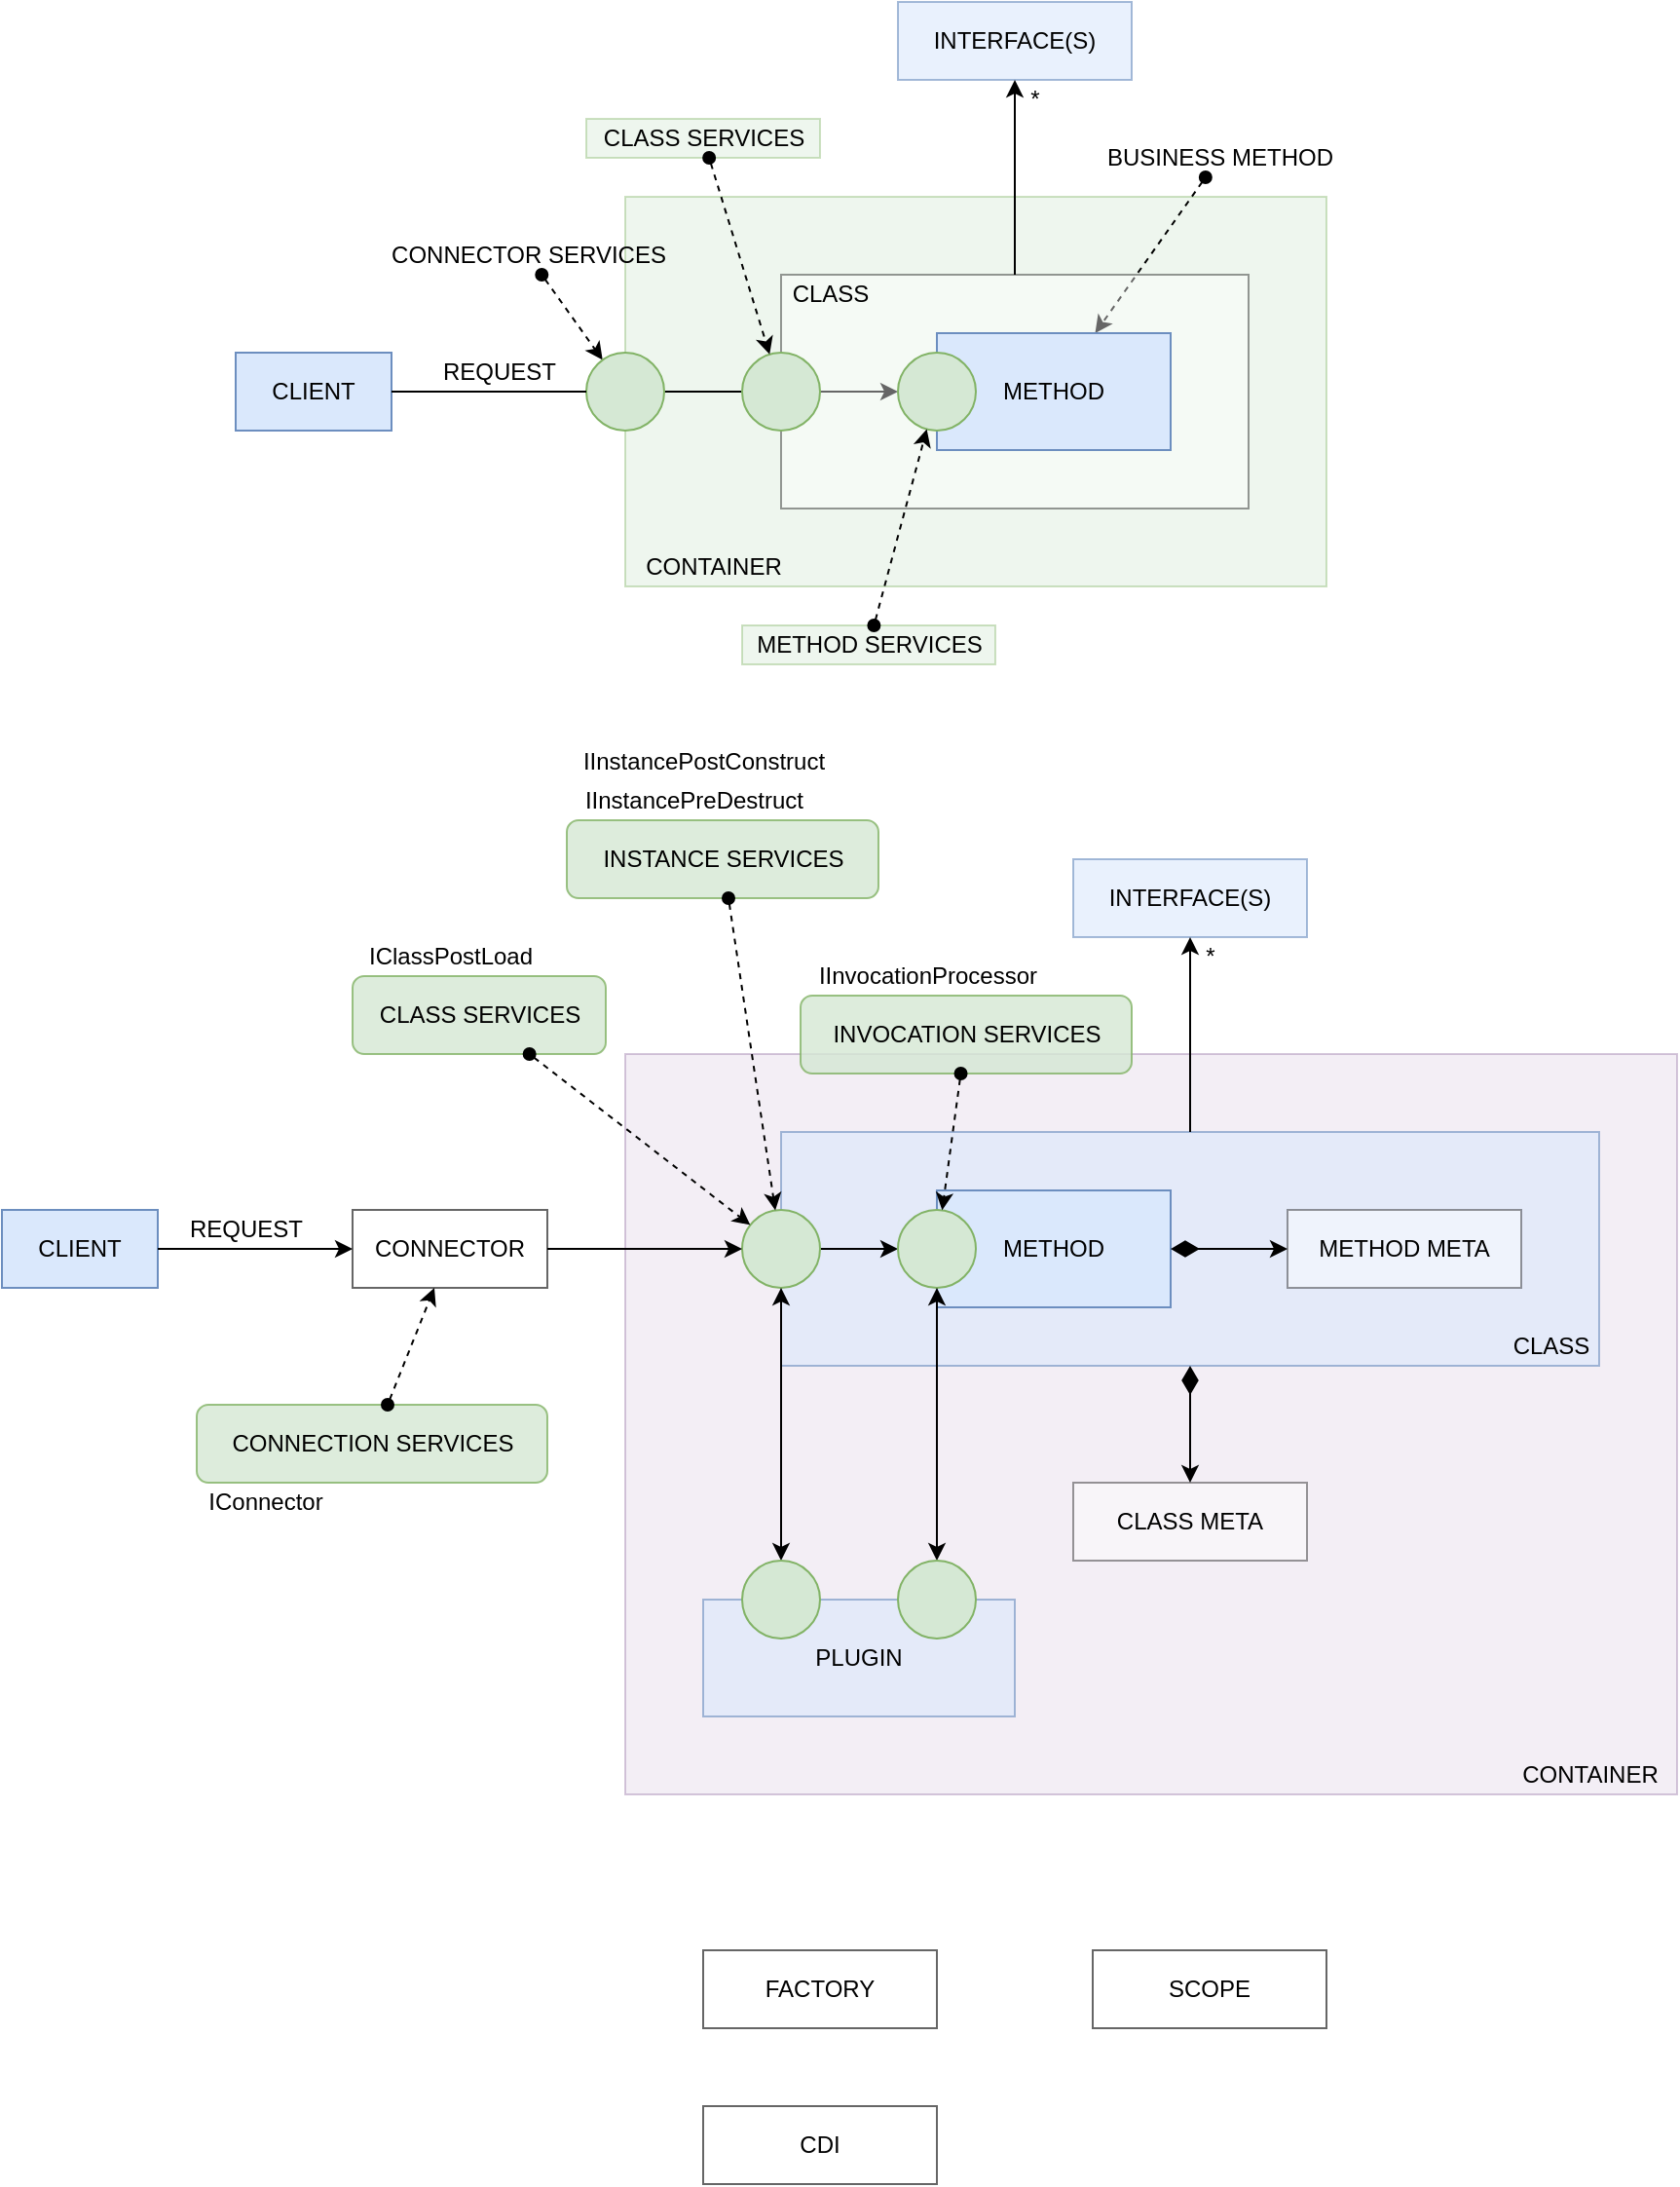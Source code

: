 <mxfile version="15.4.0" type="device" pages="10"><diagram id="KXvCs-g4OxrfDEWrNXav" name="Container Services"><mxGraphModel dx="2062" dy="822" grid="1" gridSize="10" guides="1" tooltips="1" connect="1" arrows="1" fold="1" page="1" pageScale="1" pageWidth="1100" pageHeight="850" math="0" shadow="0"><root><mxCell id="0"/><mxCell id="1" parent="0"/><mxCell id="ps8Du43juZUOGK-VLCUb-5" value="" style="rounded=0;whiteSpace=wrap;html=1;fillColor=#d5e8d4;strokeColor=#82b366;opacity=40;" parent="1" vertex="1"><mxGeometry x="360" y="140" width="360" height="200" as="geometry"/></mxCell><mxCell id="ps8Du43juZUOGK-VLCUb-4" style="edgeStyle=orthogonalEdgeStyle;rounded=0;orthogonalLoop=1;jettySize=auto;html=1;exitX=1;exitY=0.5;exitDx=0;exitDy=0;entryX=0;entryY=0.5;entryDx=0;entryDy=0;startArrow=none;" parent="1" source="k2JQWmz1tgzvo2GPgOtq-1" target="ps8Du43juZUOGK-VLCUb-7" edge="1"><mxGeometry relative="1" as="geometry"/></mxCell><mxCell id="ps8Du43juZUOGK-VLCUb-1" value="CLIENT" style="rounded=0;whiteSpace=wrap;html=1;fillColor=#dae8fc;strokeColor=#6c8ebf;" parent="1" vertex="1"><mxGeometry x="160" y="220" width="80" height="40" as="geometry"/></mxCell><mxCell id="ps8Du43juZUOGK-VLCUb-6" value="CONTAINER" style="text;html=1;align=center;verticalAlign=middle;resizable=0;points=[];autosize=1;strokeColor=none;fillColor=none;" parent="1" vertex="1"><mxGeometry x="360" y="320" width="90" height="20" as="geometry"/></mxCell><mxCell id="ps8Du43juZUOGK-VLCUb-8" value="METHOD SERVICES" style="text;html=1;align=center;verticalAlign=middle;resizable=0;points=[];autosize=1;strokeColor=#82b366;fillColor=#d5e8d4;opacity=40;" parent="1" vertex="1"><mxGeometry x="420" y="360" width="130" height="20" as="geometry"/></mxCell><mxCell id="gGVIJJICDTCMHVdUqc1s-1" value="BUSINESS METHOD" style="text;html=1;align=center;verticalAlign=middle;resizable=0;points=[];autosize=1;strokeColor=none;fillColor=none;" parent="1" vertex="1"><mxGeometry x="600" y="110" width="130" height="20" as="geometry"/></mxCell><mxCell id="gGVIJJICDTCMHVdUqc1s-2" value="" style="endArrow=classic;dashed=1;html=1;startArrow=oval;startFill=1;endFill=1;" parent="1" source="gGVIJJICDTCMHVdUqc1s-1" target="ps8Du43juZUOGK-VLCUb-2" edge="1"><mxGeometry width="50" height="50" relative="1" as="geometry"><mxPoint x="410.625" y="160" as="sourcePoint"/><mxPoint x="440.195" y="212.568" as="targetPoint"/></mxGeometry></mxCell><mxCell id="gGVIJJICDTCMHVdUqc1s-3" value="" style="rounded=0;whiteSpace=wrap;html=1;opacity=40;" parent="1" vertex="1"><mxGeometry x="440" y="180" width="240" height="120" as="geometry"/></mxCell><mxCell id="ps8Du43juZUOGK-VLCUb-2" value="METHOD" style="rounded=0;whiteSpace=wrap;html=1;fillColor=#dae8fc;strokeColor=#6c8ebf;" parent="1" vertex="1"><mxGeometry x="520" y="210" width="120" height="60" as="geometry"/></mxCell><mxCell id="gGVIJJICDTCMHVdUqc1s-4" value="CLASS" style="text;html=1;align=center;verticalAlign=middle;resizable=0;points=[];autosize=1;strokeColor=none;fillColor=none;" parent="1" vertex="1"><mxGeometry x="440" y="180" width="50" height="20" as="geometry"/></mxCell><mxCell id="gGVIJJICDTCMHVdUqc1s-5" value="" style="ellipse;whiteSpace=wrap;html=1;aspect=fixed;fillColor=#d5e8d4;strokeColor=#82b366;" parent="1" vertex="1"><mxGeometry x="420" y="220" width="40" height="40" as="geometry"/></mxCell><mxCell id="gGVIJJICDTCMHVdUqc1s-7" value="CLASS SERVICES" style="text;html=1;align=center;verticalAlign=middle;resizable=0;points=[];autosize=1;strokeColor=#82b366;fillColor=#d5e8d4;opacity=40;" parent="1" vertex="1"><mxGeometry x="340" y="100" width="120" height="20" as="geometry"/></mxCell><mxCell id="k2JQWmz1tgzvo2GPgOtq-2" value="CONNECTOR SERVICES" style="text;html=1;align=center;verticalAlign=middle;resizable=0;points=[];autosize=1;strokeColor=none;fillColor=none;" parent="1" vertex="1"><mxGeometry x="230" y="160" width="160" height="20" as="geometry"/></mxCell><mxCell id="k2JQWmz1tgzvo2GPgOtq-3" value="" style="endArrow=classic;dashed=1;html=1;startArrow=oval;startFill=1;endFill=1;" parent="1" source="k2JQWmz1tgzvo2GPgOtq-2" target="k2JQWmz1tgzvo2GPgOtq-1" edge="1"><mxGeometry width="50" height="50" relative="1" as="geometry"><mxPoint x="404.545" y="150" as="sourcePoint"/><mxPoint x="441.724" y="231.793" as="targetPoint"/></mxGeometry></mxCell><mxCell id="ps8Du43juZUOGK-VLCUb-7" value="" style="ellipse;whiteSpace=wrap;html=1;aspect=fixed;fillColor=#d5e8d4;strokeColor=#82b366;" parent="1" vertex="1"><mxGeometry x="500" y="220" width="40" height="40" as="geometry"/></mxCell><mxCell id="6T3NGSm0yivY0MeADZFt-1" value="INTERFACE(S)" style="rounded=0;whiteSpace=wrap;html=1;fillColor=#dae8fc;strokeColor=#6c8ebf;opacity=60;" parent="1" vertex="1"><mxGeometry x="500" y="40" width="120" height="40" as="geometry"/></mxCell><mxCell id="6T3NGSm0yivY0MeADZFt-2" value="" style="endArrow=classic;html=1;" parent="1" source="gGVIJJICDTCMHVdUqc1s-3" target="6T3NGSm0yivY0MeADZFt-1" edge="1"><mxGeometry width="50" height="50" relative="1" as="geometry"><mxPoint x="920" y="180" as="sourcePoint"/><mxPoint x="970" y="130" as="targetPoint"/></mxGeometry></mxCell><mxCell id="5SDRTXun8XqKtzByNsqm-1" value="REQUEST" style="text;html=1;align=center;verticalAlign=middle;resizable=0;points=[];autosize=1;strokeColor=none;fillColor=none;" parent="1" vertex="1"><mxGeometry x="260" y="220" width="70" height="20" as="geometry"/></mxCell><mxCell id="k2JQWmz1tgzvo2GPgOtq-1" value="" style="ellipse;whiteSpace=wrap;html=1;aspect=fixed;fillColor=#d5e8d4;strokeColor=#82b366;" parent="1" vertex="1"><mxGeometry x="340" y="220" width="40" height="40" as="geometry"/></mxCell><mxCell id="5SDRTXun8XqKtzByNsqm-2" value="" style="edgeStyle=orthogonalEdgeStyle;rounded=0;orthogonalLoop=1;jettySize=auto;html=1;exitX=1;exitY=0.5;exitDx=0;exitDy=0;entryX=0;entryY=0.5;entryDx=0;entryDy=0;endArrow=none;" parent="1" source="ps8Du43juZUOGK-VLCUb-1" target="k2JQWmz1tgzvo2GPgOtq-1" edge="1"><mxGeometry relative="1" as="geometry"><mxPoint x="240" y="240" as="sourcePoint"/><mxPoint x="500" y="240" as="targetPoint"/></mxGeometry></mxCell><mxCell id="gGVIJJICDTCMHVdUqc1s-6" value="" style="endArrow=classic;dashed=1;html=1;startArrow=oval;startFill=1;endFill=1;" parent="1" source="gGVIJJICDTCMHVdUqc1s-7" target="gGVIJJICDTCMHVdUqc1s-5" edge="1"><mxGeometry width="50" height="50" relative="1" as="geometry"><mxPoint x="630" y="470" as="sourcePoint"/><mxPoint x="441.793" y="231.762" as="targetPoint"/></mxGeometry></mxCell><mxCell id="1ma1NDsRJe8ZBmFd4i70-1" value="*" style="text;html=1;align=center;verticalAlign=middle;resizable=0;points=[];autosize=1;strokeColor=none;fillColor=none;" parent="1" vertex="1"><mxGeometry x="560" y="80" width="20" height="20" as="geometry"/></mxCell><mxCell id="ps8Du43juZUOGK-VLCUb-9" value="" style="endArrow=classic;dashed=1;html=1;startArrow=oval;startFill=1;endFill=1;" parent="1" source="ps8Du43juZUOGK-VLCUb-8" target="ps8Du43juZUOGK-VLCUb-7" edge="1"><mxGeometry width="50" height="50" relative="1" as="geometry"><mxPoint x="360" y="410" as="sourcePoint"/><mxPoint x="410" y="360" as="targetPoint"/></mxGeometry></mxCell><mxCell id="MqpC2YVHIBiSk0rHs51w-12" value="" style="rounded=0;whiteSpace=wrap;html=1;fillColor=#e1d5e7;strokeColor=#9673a6;opacity=40;" parent="1" vertex="1"><mxGeometry x="360" y="580" width="540" height="380" as="geometry"/></mxCell><mxCell id="MqpC2YVHIBiSk0rHs51w-14" value="CLIENT" style="rounded=0;whiteSpace=wrap;html=1;fillColor=#dae8fc;strokeColor=#6c8ebf;" parent="1" vertex="1"><mxGeometry x="40" y="660" width="80" height="40" as="geometry"/></mxCell><mxCell id="MqpC2YVHIBiSk0rHs51w-15" value="CONTAINER" style="text;html=1;align=center;verticalAlign=middle;resizable=0;points=[];autosize=1;strokeColor=none;fillColor=none;" parent="1" vertex="1"><mxGeometry x="810" y="940" width="90" height="20" as="geometry"/></mxCell><mxCell id="MqpC2YVHIBiSk0rHs51w-16" value="INVOCATION SERVICES" style="text;html=1;align=center;verticalAlign=middle;resizable=0;points=[];autosize=1;strokeColor=#82b366;fillColor=#d5e8d4;spacingTop=0;spacing=8;rounded=1;opacity=80;" parent="1" vertex="1"><mxGeometry x="450" y="550" width="170" height="40" as="geometry"/></mxCell><mxCell id="MqpC2YVHIBiSk0rHs51w-19" value="" style="rounded=0;whiteSpace=wrap;html=1;opacity=60;fillColor=#dae8fc;strokeColor=#6c8ebf;" parent="1" vertex="1"><mxGeometry x="440" y="620" width="420" height="120" as="geometry"/></mxCell><mxCell id="MqpC2YVHIBiSk0rHs51w-20" value="METHOD" style="rounded=0;whiteSpace=wrap;html=1;fillColor=#dae8fc;strokeColor=#6c8ebf;" parent="1" vertex="1"><mxGeometry x="520" y="650" width="120" height="60" as="geometry"/></mxCell><mxCell id="MqpC2YVHIBiSk0rHs51w-21" value="CLASS" style="text;html=1;align=center;verticalAlign=middle;resizable=0;points=[];autosize=1;strokeColor=none;fillColor=none;" parent="1" vertex="1"><mxGeometry x="810" y="720" width="50" height="20" as="geometry"/></mxCell><mxCell id="MqpC2YVHIBiSk0rHs51w-49" style="edgeStyle=none;rounded=0;orthogonalLoop=1;jettySize=auto;html=1;startArrow=none;startFill=0;startSize=12;" parent="1" source="MqpC2YVHIBiSk0rHs51w-22" target="MqpC2YVHIBiSk0rHs51w-26" edge="1"><mxGeometry relative="1" as="geometry"/></mxCell><mxCell id="MqpC2YVHIBiSk0rHs51w-22" value="" style="ellipse;whiteSpace=wrap;html=1;aspect=fixed;fillColor=#d5e8d4;strokeColor=#82b366;" parent="1" vertex="1"><mxGeometry x="420" y="660" width="40" height="40" as="geometry"/></mxCell><mxCell id="MqpC2YVHIBiSk0rHs51w-23" value="CLASS SERVICES" style="text;html=1;align=center;verticalAlign=middle;resizable=0;points=[];autosize=1;strokeColor=#82b366;fillColor=#d5e8d4;rounded=1;spacing=8;opacity=80;" parent="1" vertex="1"><mxGeometry x="220" y="540" width="130" height="40" as="geometry"/></mxCell><mxCell id="MqpC2YVHIBiSk0rHs51w-26" value="" style="ellipse;whiteSpace=wrap;html=1;aspect=fixed;fillColor=#d5e8d4;strokeColor=#82b366;" parent="1" vertex="1"><mxGeometry x="500" y="660" width="40" height="40" as="geometry"/></mxCell><mxCell id="MqpC2YVHIBiSk0rHs51w-27" value="INTERFACE(S)" style="rounded=0;whiteSpace=wrap;html=1;fillColor=#dae8fc;strokeColor=#6c8ebf;opacity=60;" parent="1" vertex="1"><mxGeometry x="590" y="480" width="120" height="40" as="geometry"/></mxCell><mxCell id="MqpC2YVHIBiSk0rHs51w-28" value="" style="endArrow=classic;html=1;" parent="1" source="MqpC2YVHIBiSk0rHs51w-19" target="MqpC2YVHIBiSk0rHs51w-27" edge="1"><mxGeometry width="50" height="50" relative="1" as="geometry"><mxPoint x="920" y="620" as="sourcePoint"/><mxPoint x="970" y="570" as="targetPoint"/></mxGeometry></mxCell><mxCell id="MqpC2YVHIBiSk0rHs51w-29" value="REQUEST" style="text;html=1;align=center;verticalAlign=middle;resizable=0;points=[];autosize=1;strokeColor=none;fillColor=none;" parent="1" vertex="1"><mxGeometry x="130" y="660" width="70" height="20" as="geometry"/></mxCell><mxCell id="MqpC2YVHIBiSk0rHs51w-31" value="" style="edgeStyle=orthogonalEdgeStyle;rounded=0;orthogonalLoop=1;jettySize=auto;html=1;exitX=1;exitY=0.5;exitDx=0;exitDy=0;endArrow=classic;endFill=1;" parent="1" source="MqpC2YVHIBiSk0rHs51w-14" target="MqpC2YVHIBiSk0rHs51w-47" edge="1"><mxGeometry relative="1" as="geometry"><mxPoint x="240" y="680" as="sourcePoint"/><mxPoint x="340" y="680" as="targetPoint"/></mxGeometry></mxCell><mxCell id="MqpC2YVHIBiSk0rHs51w-32" value="" style="endArrow=classic;dashed=1;html=1;startArrow=oval;startFill=1;endFill=1;" parent="1" source="MqpC2YVHIBiSk0rHs51w-23" target="MqpC2YVHIBiSk0rHs51w-22" edge="1"><mxGeometry width="50" height="50" relative="1" as="geometry"><mxPoint x="630" y="910" as="sourcePoint"/><mxPoint x="441.793" y="671.762" as="targetPoint"/></mxGeometry></mxCell><mxCell id="MqpC2YVHIBiSk0rHs51w-33" value="*" style="text;html=1;align=center;verticalAlign=middle;resizable=0;points=[];autosize=1;strokeColor=none;fillColor=none;" parent="1" vertex="1"><mxGeometry x="650" y="520" width="20" height="20" as="geometry"/></mxCell><mxCell id="MqpC2YVHIBiSk0rHs51w-34" value="" style="endArrow=classic;dashed=1;html=1;startArrow=oval;startFill=1;endFill=1;" parent="1" source="MqpC2YVHIBiSk0rHs51w-16" target="MqpC2YVHIBiSk0rHs51w-26" edge="1"><mxGeometry width="50" height="50" relative="1" as="geometry"><mxPoint x="360" y="850" as="sourcePoint"/><mxPoint x="410" y="800" as="targetPoint"/></mxGeometry></mxCell><mxCell id="MqpC2YVHIBiSk0rHs51w-35" value="METHOD META" style="rounded=0;whiteSpace=wrap;html=1;opacity=40;" parent="1" vertex="1"><mxGeometry x="700" y="660" width="120" height="40" as="geometry"/></mxCell><mxCell id="MqpC2YVHIBiSk0rHs51w-37" value="CLASS META" style="rounded=0;whiteSpace=wrap;html=1;opacity=40;" parent="1" vertex="1"><mxGeometry x="590" y="800" width="120" height="40" as="geometry"/></mxCell><mxCell id="MqpC2YVHIBiSk0rHs51w-42" value="" style="endArrow=classic;html=1;startArrow=diamondThin;startFill=1;startSize=12;" parent="1" source="MqpC2YVHIBiSk0rHs51w-19" target="MqpC2YVHIBiSk0rHs51w-37" edge="1"><mxGeometry width="50" height="50" relative="1" as="geometry"><mxPoint x="840" y="500" as="sourcePoint"/><mxPoint x="920" y="500" as="targetPoint"/></mxGeometry></mxCell><mxCell id="MqpC2YVHIBiSk0rHs51w-43" value="" style="endArrow=classic;html=1;startArrow=diamondThin;startFill=1;startSize=12;" parent="1" source="MqpC2YVHIBiSk0rHs51w-20" target="MqpC2YVHIBiSk0rHs51w-35" edge="1"><mxGeometry width="50" height="50" relative="1" as="geometry"><mxPoint x="850" y="510" as="sourcePoint"/><mxPoint x="930" y="510" as="targetPoint"/></mxGeometry></mxCell><mxCell id="MqpC2YVHIBiSk0rHs51w-45" value="FACTORY" style="rounded=0;whiteSpace=wrap;html=1;verticalAlign=middle;opacity=60;" parent="1" vertex="1"><mxGeometry x="400" y="1040" width="120" height="40" as="geometry"/></mxCell><mxCell id="MqpC2YVHIBiSk0rHs51w-46" value="SCOPE" style="rounded=0;whiteSpace=wrap;html=1;verticalAlign=middle;opacity=60;" parent="1" vertex="1"><mxGeometry x="600" y="1040" width="120" height="40" as="geometry"/></mxCell><mxCell id="MqpC2YVHIBiSk0rHs51w-48" style="edgeStyle=none;rounded=0;orthogonalLoop=1;jettySize=auto;html=1;startArrow=none;startFill=0;startSize=12;" parent="1" source="MqpC2YVHIBiSk0rHs51w-47" target="MqpC2YVHIBiSk0rHs51w-22" edge="1"><mxGeometry relative="1" as="geometry"/></mxCell><mxCell id="MqpC2YVHIBiSk0rHs51w-47" value="CONNECTOR" style="rounded=0;whiteSpace=wrap;html=1;verticalAlign=middle;opacity=60;" parent="1" vertex="1"><mxGeometry x="220" y="660" width="100" height="40" as="geometry"/></mxCell><mxCell id="MqOFwMXksWp4jWnoPYxw-1" value="PLUGIN" style="rounded=0;whiteSpace=wrap;html=1;verticalAlign=middle;opacity=60;fillColor=#dae8fc;strokeColor=#6c8ebf;" parent="1" vertex="1"><mxGeometry x="400" y="860" width="160" height="60" as="geometry"/></mxCell><mxCell id="MqOFwMXksWp4jWnoPYxw-5" style="edgeStyle=none;rounded=0;orthogonalLoop=1;jettySize=auto;html=1;startArrow=classic;startFill=1;endArrow=classic;endFill=1;startSize=6;" parent="1" source="MqOFwMXksWp4jWnoPYxw-2" target="MqpC2YVHIBiSk0rHs51w-22" edge="1"><mxGeometry relative="1" as="geometry"/></mxCell><mxCell id="MqOFwMXksWp4jWnoPYxw-2" value="" style="ellipse;whiteSpace=wrap;html=1;aspect=fixed;fillColor=#d5e8d4;strokeColor=#82b366;" parent="1" vertex="1"><mxGeometry x="420" y="840" width="40" height="40" as="geometry"/></mxCell><mxCell id="MqOFwMXksWp4jWnoPYxw-6" style="edgeStyle=none;rounded=0;orthogonalLoop=1;jettySize=auto;html=1;entryX=0.5;entryY=1;entryDx=0;entryDy=0;startArrow=classic;startFill=1;endArrow=classic;endFill=1;startSize=6;" parent="1" source="MqOFwMXksWp4jWnoPYxw-3" target="MqpC2YVHIBiSk0rHs51w-26" edge="1"><mxGeometry relative="1" as="geometry"/></mxCell><mxCell id="MqOFwMXksWp4jWnoPYxw-3" value="" style="ellipse;whiteSpace=wrap;html=1;aspect=fixed;fillColor=#d5e8d4;strokeColor=#82b366;" parent="1" vertex="1"><mxGeometry x="500" y="840" width="40" height="40" as="geometry"/></mxCell><mxCell id="PRCtnlGmajq0QNnnUJ5s-1" value="INSTANCE SERVICES" style="text;html=1;align=center;verticalAlign=middle;resizable=0;points=[];autosize=1;strokeColor=#82b366;fillColor=#d5e8d4;rounded=1;spacing=8;opacity=80;" parent="1" vertex="1"><mxGeometry x="330" y="460" width="160" height="40" as="geometry"/></mxCell><mxCell id="PRCtnlGmajq0QNnnUJ5s-2" value="" style="endArrow=classic;dashed=1;html=1;startArrow=oval;startFill=1;endFill=1;" parent="1" source="PRCtnlGmajq0QNnnUJ5s-1" target="MqpC2YVHIBiSk0rHs51w-22" edge="1"><mxGeometry width="50" height="50" relative="1" as="geometry"><mxPoint x="394.286" y="570" as="sourcePoint"/><mxPoint x="441.578" y="671.86" as="targetPoint"/></mxGeometry></mxCell><mxCell id="PRCtnlGmajq0QNnnUJ5s-3" value="CONNECTION SERVICES" style="text;html=1;align=center;verticalAlign=middle;resizable=0;points=[];autosize=1;strokeColor=#82b366;fillColor=#d5e8d4;rounded=1;spacing=8;opacity=80;" parent="1" vertex="1"><mxGeometry x="140" y="760" width="180" height="40" as="geometry"/></mxCell><mxCell id="PRCtnlGmajq0QNnnUJ5s-4" value="" style="endArrow=classic;dashed=1;html=1;startArrow=oval;startFill=1;endFill=1;" parent="1" source="PRCtnlGmajq0QNnnUJ5s-3" target="MqpC2YVHIBiSk0rHs51w-47" edge="1"><mxGeometry width="50" height="50" relative="1" as="geometry"><mxPoint x="320.833" y="590" as="sourcePoint"/><mxPoint x="434.186" y="677.757" as="targetPoint"/></mxGeometry></mxCell><mxCell id="7bvJEr9xwZjWo2TGFB66-1" value="IClassPostLoad" style="text;html=1;align=center;verticalAlign=middle;resizable=0;points=[];autosize=1;strokeColor=none;fillColor=none;" parent="1" vertex="1"><mxGeometry x="220" y="520" width="100" height="20" as="geometry"/></mxCell><mxCell id="7bvJEr9xwZjWo2TGFB66-2" value="IInstancePostConstruct" style="text;html=1;align=center;verticalAlign=middle;resizable=0;points=[];autosize=1;strokeColor=none;fillColor=none;" parent="1" vertex="1"><mxGeometry x="330" y="420" width="140" height="20" as="geometry"/></mxCell><mxCell id="mTm8epdEe80369SmrhG9-1" value="&lt;span style=&quot;font-style: normal&quot;&gt;IInstancePreDestruct&lt;/span&gt;" style="text;html=1;align=center;verticalAlign=middle;resizable=0;points=[];autosize=1;strokeColor=none;fillColor=none;fontStyle=2" parent="1" vertex="1"><mxGeometry x="330" y="440" width="130" height="20" as="geometry"/></mxCell><mxCell id="mTm8epdEe80369SmrhG9-3" value="IInvocationProcessor" style="text;html=1;align=center;verticalAlign=middle;resizable=0;points=[];autosize=1;strokeColor=none;fillColor=none;" parent="1" vertex="1"><mxGeometry x="450" y="530" width="130" height="20" as="geometry"/></mxCell><mxCell id="mTm8epdEe80369SmrhG9-4" value="IConnector" style="text;html=1;align=center;verticalAlign=middle;resizable=0;points=[];autosize=1;strokeColor=none;fillColor=none;" parent="1" vertex="1"><mxGeometry x="140" y="800" width="70" height="20" as="geometry"/></mxCell><mxCell id="mTm8epdEe80369SmrhG9-5" value="CDI" style="rounded=0;whiteSpace=wrap;html=1;verticalAlign=middle;opacity=60;" parent="1" vertex="1"><mxGeometry x="400" y="1120" width="120" height="40" as="geometry"/></mxCell></root></mxGraphModel></diagram><diagram id="CqOtANJ-mliL0voqvnbP" name="Container Service Classes"><mxGraphModel dx="3081" dy="822" grid="1" gridSize="10" guides="1" tooltips="1" connect="1" arrows="1" fold="1" page="1" pageScale="1" pageWidth="1100" pageHeight="850" math="0" shadow="0"><root><mxCell id="7CrA5XaMLss3ZGa0JdM6-0"/><mxCell id="7CrA5XaMLss3ZGa0JdM6-1" parent="7CrA5XaMLss3ZGa0JdM6-0"/><mxCell id="7CrA5XaMLss3ZGa0JdM6-2" value="IContainerService" style="swimlane;fontStyle=2;childLayout=stackLayout;horizontal=1;startSize=26;fillColor=#d5e8d4;horizontalStack=0;resizeParent=1;resizeParentMax=0;resizeLast=0;collapsible=1;marginBottom=0;strokeColor=#82b366;" parent="7CrA5XaMLss3ZGa0JdM6-1" vertex="1"><mxGeometry x="400" y="306" width="160" height="78" as="geometry"/></mxCell><mxCell id="SqguKESThrPCCKIp4xki-0" value="+ create(IContainer)" style="text;strokeColor=#82b366;fillColor=#d5e8d4;align=left;verticalAlign=top;spacingLeft=4;spacingRight=4;overflow=hidden;rotatable=0;points=[[0,0.5],[1,0.5]];portConstraint=eastwest;fontStyle=2" parent="7CrA5XaMLss3ZGa0JdM6-2" vertex="1"><mxGeometry y="26" width="160" height="26" as="geometry"/></mxCell><mxCell id="SqguKESThrPCCKIp4xki-1" value="+ destroy()" style="text;strokeColor=#82b366;fillColor=#d5e8d4;align=left;verticalAlign=top;spacingLeft=4;spacingRight=4;overflow=hidden;rotatable=0;points=[[0,0.5],[1,0.5]];portConstraint=eastwest;fontStyle=2" parent="7CrA5XaMLss3ZGa0JdM6-2" vertex="1"><mxGeometry y="52" width="160" height="26" as="geometry"/></mxCell><mxCell id="7CrA5XaMLss3ZGa0JdM6-6" value="IContainerServiceProvider" style="swimlane;fontStyle=2;childLayout=stackLayout;horizontal=1;startSize=26;fillColor=#d5e8d4;horizontalStack=0;resizeParent=1;resizeParentMax=0;resizeLast=0;collapsible=1;marginBottom=0;strokeColor=#82b366;" parent="7CrA5XaMLss3ZGa0JdM6-1" vertex="1"><mxGeometry x="80" y="319" width="200" height="52" as="geometry"/></mxCell><mxCell id="EwDiyW7vu5j8Fl_BGXzY-17" value="+ getService()" style="text;strokeColor=#82b366;fillColor=#d5e8d4;align=left;verticalAlign=top;spacingLeft=4;spacingRight=4;overflow=hidden;rotatable=0;points=[[0,0.5],[1,0.5]];portConstraint=eastwest;fontStyle=2" parent="7CrA5XaMLss3ZGa0JdM6-6" vertex="1"><mxGeometry y="26" width="200" height="26" as="geometry"/></mxCell><mxCell id="7CrA5XaMLss3ZGa0JdM6-10" value="1" style="endArrow=open;html=1;endSize=12;startArrow=diamondThin;startSize=14;startFill=1;align=left;verticalAlign=bottom;rounded=0;fillColor=#d5e8d4;strokeColor=#82b366;" parent="7CrA5XaMLss3ZGa0JdM6-1" source="7CrA5XaMLss3ZGa0JdM6-6" target="7CrA5XaMLss3ZGa0JdM6-2" edge="1"><mxGeometry x="-1" y="3" relative="1" as="geometry"><mxPoint x="280" y="305" as="sourcePoint"/><mxPoint x="400" y="305" as="targetPoint"/></mxGeometry></mxCell><mxCell id="XGUHKgDF2BE1639RhDLG-0" value="IFlowProcessor" style="swimlane;fontStyle=2;childLayout=stackLayout;horizontal=1;startSize=26;fillColor=#d5e8d4;horizontalStack=0;resizeParent=1;resizeParentMax=0;resizeLast=0;collapsible=1;marginBottom=0;rounded=0;labelBackgroundColor=none;fontSize=12;align=center;verticalAlign=middle;strokeColor=#82b366;" parent="7CrA5XaMLss3ZGa0JdM6-1" vertex="1"><mxGeometry x="240" y="479" width="200" height="52" as="geometry"/></mxCell><mxCell id="sLE5AvZyZqXuj-OqwwKA-0" value="+ getPriority()" style="text;strokeColor=#82b366;fillColor=#d5e8d4;align=left;verticalAlign=top;spacingLeft=4;spacingRight=4;overflow=hidden;rotatable=0;points=[[0,0.5],[1,0.5]];portConstraint=eastwest;fontStyle=2" parent="XGUHKgDF2BE1639RhDLG-0" vertex="1"><mxGeometry y="26" width="200" height="26" as="geometry"/></mxCell><mxCell id="XGUHKgDF2BE1639RhDLG-1" value="Extends" style="endArrow=block;endSize=16;endFill=0;html=1;fillColor=#d5e8d4;strokeColor=#82b366;" parent="7CrA5XaMLss3ZGa0JdM6-1" source="XGUHKgDF2BE1639RhDLG-0" target="7CrA5XaMLss3ZGa0JdM6-2" edge="1"><mxGeometry width="160" relative="1" as="geometry"><mxPoint x="420" y="589" as="sourcePoint"/><mxPoint x="580" y="589" as="targetPoint"/></mxGeometry></mxCell><mxCell id="EwDiyW7vu5j8Fl_BGXzY-0" value="IMethodInvocationProcessor" style="swimlane;fontStyle=2;childLayout=stackLayout;horizontal=1;startSize=26;fillColor=#d5e8d4;horizontalStack=0;resizeParent=1;resizeParentMax=0;resizeLast=0;collapsible=1;marginBottom=0;strokeColor=#82b366;" parent="7CrA5XaMLss3ZGa0JdM6-1" vertex="1"><mxGeometry x="600" y="760" width="200" height="52" as="geometry"/></mxCell><mxCell id="EwDiyW7vu5j8Fl_BGXzY-23" value="+ executeService()" style="text;strokeColor=#82b366;fillColor=#d5e8d4;align=left;verticalAlign=top;spacingLeft=4;spacingRight=4;overflow=hidden;rotatable=0;points=[[0,0.5],[1,0.5]];portConstraint=eastwest;fontStyle=2" parent="EwDiyW7vu5j8Fl_BGXzY-0" vertex="1"><mxGeometry y="26" width="200" height="26" as="geometry"/></mxCell><mxCell id="EwDiyW7vu5j8Fl_BGXzY-8" value="IClassPostLoadedProcessor" style="swimlane;fontStyle=2;childLayout=stackLayout;horizontal=1;startSize=26;fillColor=#d5e8d4;horizontalStack=0;resizeParent=1;resizeParentMax=0;resizeLast=0;collapsible=1;marginBottom=0;strokeColor=#82b366;" parent="7CrA5XaMLss3ZGa0JdM6-1" vertex="1"><mxGeometry x="-200" y="760" width="200" height="52" as="geometry"/></mxCell><mxCell id="EwDiyW7vu5j8Fl_BGXzY-20" value="+ postLoadClass()" style="text;strokeColor=#82b366;fillColor=#d5e8d4;align=left;verticalAlign=top;spacingLeft=4;spacingRight=4;overflow=hidden;rotatable=0;points=[[0,0.5],[1,0.5]];portConstraint=eastwest;fontStyle=2" parent="EwDiyW7vu5j8Fl_BGXzY-8" vertex="1"><mxGeometry y="26" width="200" height="26" as="geometry"/></mxCell><mxCell id="EwDiyW7vu5j8Fl_BGXzY-9" value="IInstancePostConstructionProcessor" style="swimlane;fontStyle=2;childLayout=stackLayout;horizontal=1;startSize=26;fillColor=#d5e8d4;horizontalStack=0;resizeParent=1;resizeParentMax=0;resizeLast=0;collapsible=1;marginBottom=0;strokeColor=#82b366;" parent="7CrA5XaMLss3ZGa0JdM6-1" vertex="1"><mxGeometry x="40" y="760" width="240" height="52" as="geometry"/></mxCell><mxCell id="EwDiyW7vu5j8Fl_BGXzY-21" value="+ postConstructInstance()" style="text;strokeColor=#82b366;fillColor=#d5e8d4;align=left;verticalAlign=top;spacingLeft=4;spacingRight=4;overflow=hidden;rotatable=0;points=[[0,0.5],[1,0.5]];portConstraint=eastwest;fontStyle=2" parent="EwDiyW7vu5j8Fl_BGXzY-9" vertex="1"><mxGeometry y="26" width="240" height="26" as="geometry"/></mxCell><mxCell id="EwDiyW7vu5j8Fl_BGXzY-10" value="IInstancePreDestructionProcessor" style="swimlane;fontStyle=2;childLayout=stackLayout;horizontal=1;startSize=26;fillColor=#d5e8d4;horizontalStack=0;resizeParent=1;resizeParentMax=0;resizeLast=0;collapsible=1;marginBottom=0;strokeColor=#82b366;" parent="7CrA5XaMLss3ZGa0JdM6-1" vertex="1"><mxGeometry x="320" y="760" width="240" height="52" as="geometry"/></mxCell><mxCell id="EwDiyW7vu5j8Fl_BGXzY-22" value="+ preDestructInstance()" style="text;strokeColor=#82b366;fillColor=#d5e8d4;align=left;verticalAlign=top;spacingLeft=4;spacingRight=4;overflow=hidden;rotatable=0;points=[[0,0.5],[1,0.5]];portConstraint=eastwest;fontStyle=2" parent="EwDiyW7vu5j8Fl_BGXzY-10" vertex="1"><mxGeometry y="26" width="240" height="26" as="geometry"/></mxCell><mxCell id="EwDiyW7vu5j8Fl_BGXzY-11" value="Extends" style="endArrow=block;endSize=16;endFill=0;html=1;fillColor=#d5e8d4;strokeColor=#82b366;" parent="7CrA5XaMLss3ZGa0JdM6-1" source="EwDiyW7vu5j8Fl_BGXzY-8" target="XGUHKgDF2BE1639RhDLG-0" edge="1"><mxGeometry width="160" relative="1" as="geometry"><mxPoint x="358.3" y="489" as="sourcePoint"/><mxPoint x="291.7" y="341" as="targetPoint"/></mxGeometry></mxCell><mxCell id="EwDiyW7vu5j8Fl_BGXzY-12" value="Extends" style="endArrow=block;endSize=16;endFill=0;html=1;fillColor=#d5e8d4;strokeColor=#82b366;" parent="7CrA5XaMLss3ZGa0JdM6-1" source="EwDiyW7vu5j8Fl_BGXzY-9" target="XGUHKgDF2BE1639RhDLG-0" edge="1"><mxGeometry width="160" relative="1" as="geometry"><mxPoint x="368.3" y="499" as="sourcePoint"/><mxPoint x="301.7" y="351" as="targetPoint"/></mxGeometry></mxCell><mxCell id="EwDiyW7vu5j8Fl_BGXzY-13" value="Extends" style="endArrow=block;endSize=16;endFill=0;html=1;fillColor=#d5e8d4;strokeColor=#82b366;" parent="7CrA5XaMLss3ZGa0JdM6-1" source="EwDiyW7vu5j8Fl_BGXzY-10" target="XGUHKgDF2BE1639RhDLG-0" edge="1"><mxGeometry width="160" relative="1" as="geometry"><mxPoint x="378.3" y="509" as="sourcePoint"/><mxPoint x="311.7" y="361" as="targetPoint"/></mxGeometry></mxCell><mxCell id="EwDiyW7vu5j8Fl_BGXzY-14" value="Extends" style="endArrow=block;endSize=16;endFill=0;html=1;fillColor=#d5e8d4;strokeColor=#82b366;" parent="7CrA5XaMLss3ZGa0JdM6-1" source="EwDiyW7vu5j8Fl_BGXzY-0" target="XGUHKgDF2BE1639RhDLG-0" edge="1"><mxGeometry width="160" relative="1" as="geometry"><mxPoint x="388.3" y="519" as="sourcePoint"/><mxPoint x="321.7" y="371" as="targetPoint"/></mxGeometry></mxCell><mxCell id="EwDiyW7vu5j8Fl_BGXzY-15" value="IConnector" style="swimlane;fontStyle=2;childLayout=stackLayout;horizontal=1;startSize=26;fillColor=#d5e8d4;horizontalStack=0;resizeParent=1;resizeParentMax=0;resizeLast=0;collapsible=1;marginBottom=0;strokeColor=#82b366;" parent="7CrA5XaMLss3ZGa0JdM6-1" vertex="1"><mxGeometry x="560" y="479" width="160" height="52" as="geometry"/></mxCell><mxCell id="EwDiyW7vu5j8Fl_BGXzY-16" value="Extends" style="endArrow=block;endSize=16;endFill=0;html=1;fillColor=#d5e8d4;strokeColor=#82b366;" parent="7CrA5XaMLss3ZGa0JdM6-1" source="EwDiyW7vu5j8Fl_BGXzY-15" target="7CrA5XaMLss3ZGa0JdM6-2" edge="1"><mxGeometry width="160" relative="1" as="geometry"><mxPoint x="629.625" y="689" as="sourcePoint"/><mxPoint x="420.375" y="581" as="targetPoint"/></mxGeometry></mxCell><mxCell id="EwDiyW7vu5j8Fl_BGXzY-24" value="IInvocationProcessorsChain" style="swimlane;fontStyle=2;childLayout=stackLayout;horizontal=1;startSize=26;fillColor=#d5e8d4;horizontalStack=0;resizeParent=1;resizeParentMax=0;resizeLast=0;collapsible=1;marginBottom=0;strokeColor=#82b366;" parent="7CrA5XaMLss3ZGa0JdM6-1" vertex="1"><mxGeometry x="600" y="880" width="200" height="52" as="geometry"/></mxCell><mxCell id="EwDiyW7vu5j8Fl_BGXzY-25" value="+ invokeNextProcessor()" style="text;strokeColor=#82b366;fillColor=#d5e8d4;align=left;verticalAlign=top;spacingLeft=4;spacingRight=4;overflow=hidden;rotatable=0;points=[[0,0.5],[1,0.5]];portConstraint=eastwest;fontStyle=2" parent="EwDiyW7vu5j8Fl_BGXzY-24" vertex="1"><mxGeometry y="26" width="200" height="26" as="geometry"/></mxCell><mxCell id="EwDiyW7vu5j8Fl_BGXzY-28" value="Use" style="endArrow=open;endSize=12;dashed=1;html=1;fillColor=#d5e8d4;strokeColor=#82b366;" parent="7CrA5XaMLss3ZGa0JdM6-1" source="EwDiyW7vu5j8Fl_BGXzY-0" target="EwDiyW7vu5j8Fl_BGXzY-24" edge="1"><mxGeometry width="160" relative="1" as="geometry"><mxPoint x="830" y="806" as="sourcePoint"/><mxPoint x="720" y="886" as="targetPoint"/></mxGeometry></mxCell><mxCell id="EwDiyW7vu5j8Fl_BGXzY-29" value="IContainer" style="swimlane;fontStyle=2;childLayout=stackLayout;horizontal=1;startSize=26;fillColor=#f8cecc;horizontalStack=0;resizeParent=1;resizeParentMax=0;resizeLast=0;collapsible=1;marginBottom=0;strokeColor=#b85450;" parent="7CrA5XaMLss3ZGa0JdM6-1" vertex="1"><mxGeometry x="240" y="134" width="160" height="104" as="geometry"/></mxCell><mxCell id="EwDiyW7vu5j8Fl_BGXzY-52" value="+ create()" style="text;strokeColor=#b85450;fillColor=#f8cecc;align=left;verticalAlign=top;spacingLeft=4;spacingRight=4;overflow=hidden;rotatable=0;points=[[0,0.5],[1,0.5]];portConstraint=eastwest;fontStyle=2" parent="EwDiyW7vu5j8Fl_BGXzY-29" vertex="1"><mxGeometry y="26" width="160" height="26" as="geometry"/></mxCell><mxCell id="EwDiyW7vu5j8Fl_BGXzY-53" value="+ config()" style="text;strokeColor=#b85450;fillColor=#f8cecc;align=left;verticalAlign=top;spacingLeft=4;spacingRight=4;overflow=hidden;rotatable=0;points=[[0,0.5],[1,0.5]];portConstraint=eastwest;fontStyle=2" parent="EwDiyW7vu5j8Fl_BGXzY-29" vertex="1"><mxGeometry y="52" width="160" height="26" as="geometry"/></mxCell><mxCell id="EwDiyW7vu5j8Fl_BGXzY-54" value="+ start()" style="text;strokeColor=#b85450;fillColor=#f8cecc;align=left;verticalAlign=top;spacingLeft=4;spacingRight=4;overflow=hidden;rotatable=0;points=[[0,0.5],[1,0.5]];portConstraint=eastwest;fontStyle=2" parent="EwDiyW7vu5j8Fl_BGXzY-29" vertex="1"><mxGeometry y="78" width="160" height="26" as="geometry"/></mxCell><mxCell id="EwDiyW7vu5j8Fl_BGXzY-31" value="IManagedClass" style="swimlane;fontStyle=2;childLayout=stackLayout;horizontal=1;startSize=26;fillColor=#dae8fc;horizontalStack=0;resizeParent=1;resizeParentMax=0;resizeLast=0;collapsible=1;marginBottom=0;strokeColor=#6c8ebf;" parent="7CrA5XaMLss3ZGa0JdM6-1" vertex="1"><mxGeometry x="520" y="147" width="160" height="78" as="geometry"/></mxCell><mxCell id="EwDiyW7vu5j8Fl_BGXzY-51" value="+ getAnnotation()" style="text;strokeColor=#6c8ebf;fillColor=#dae8fc;align=left;verticalAlign=top;spacingLeft=4;spacingRight=4;overflow=hidden;rotatable=0;points=[[0,0.5],[1,0.5]];portConstraint=eastwest;fontStyle=2" parent="EwDiyW7vu5j8Fl_BGXzY-31" vertex="1"><mxGeometry y="26" width="160" height="26" as="geometry"/></mxCell><mxCell id="EwDiyW7vu5j8Fl_BGXzY-50" value="+ getConfig()" style="text;strokeColor=#6c8ebf;fillColor=#dae8fc;align=left;verticalAlign=top;spacingLeft=4;spacingRight=4;overflow=hidden;rotatable=0;points=[[0,0.5],[1,0.5]];portConstraint=eastwest;fontStyle=2" parent="EwDiyW7vu5j8Fl_BGXzY-31" vertex="1"><mxGeometry y="52" width="160" height="26" as="geometry"/></mxCell><mxCell id="EwDiyW7vu5j8Fl_BGXzY-32" value="Use" style="endArrow=open;endSize=12;dashed=1;html=1;" parent="7CrA5XaMLss3ZGa0JdM6-1" source="7CrA5XaMLss3ZGa0JdM6-2" target="EwDiyW7vu5j8Fl_BGXzY-31" edge="1"><mxGeometry width="160" relative="1" as="geometry"><mxPoint x="506.218" y="279" as="sourcePoint"/><mxPoint x="810" y="689" as="targetPoint"/></mxGeometry></mxCell><mxCell id="EwDiyW7vu5j8Fl_BGXzY-33" value="IManagedMethod" style="swimlane;fontStyle=2;childLayout=stackLayout;horizontal=1;startSize=26;fillColor=#dae8fc;horizontalStack=0;resizeParent=1;resizeParentMax=0;resizeLast=0;collapsible=1;marginBottom=0;strokeColor=#6c8ebf;" parent="7CrA5XaMLss3ZGa0JdM6-1" vertex="1"><mxGeometry x="800" y="160" width="160" height="52" as="geometry"/></mxCell><mxCell id="EwDiyW7vu5j8Fl_BGXzY-56" value="+ invoke()" style="text;strokeColor=#6c8ebf;fillColor=#dae8fc;align=left;verticalAlign=top;spacingLeft=4;spacingRight=4;overflow=hidden;rotatable=0;points=[[0,0.5],[1,0.5]];portConstraint=eastwest;fontStyle=2" parent="EwDiyW7vu5j8Fl_BGXzY-33" vertex="1"><mxGeometry y="26" width="160" height="26" as="geometry"/></mxCell><mxCell id="EwDiyW7vu5j8Fl_BGXzY-34" value="1" style="endArrow=open;html=1;endSize=12;startArrow=diamondThin;startSize=14;startFill=1;align=left;verticalAlign=bottom;rounded=0;fillColor=#dae8fc;strokeColor=#6c8ebf;" parent="7CrA5XaMLss3ZGa0JdM6-1" source="EwDiyW7vu5j8Fl_BGXzY-31" target="EwDiyW7vu5j8Fl_BGXzY-33" edge="1"><mxGeometry x="-1" y="3" relative="1" as="geometry"><mxPoint x="410" y="315" as="sourcePoint"/><mxPoint x="530" y="315" as="targetPoint"/></mxGeometry></mxCell><mxCell id="EwDiyW7vu5j8Fl_BGXzY-35" value="Config" style="swimlane;fontStyle=0;childLayout=stackLayout;horizontal=1;startSize=26;fillColor=#dae8fc;horizontalStack=0;resizeParent=1;resizeParentMax=0;resizeLast=0;collapsible=1;marginBottom=0;strokeColor=#6c8ebf;" parent="7CrA5XaMLss3ZGa0JdM6-1" vertex="1"><mxGeometry x="520" y="40" width="160" height="52" as="geometry"/></mxCell><mxCell id="EwDiyW7vu5j8Fl_BGXzY-36" value="1" style="endArrow=open;html=1;endSize=12;startArrow=diamondThin;startSize=14;startFill=0;align=left;verticalAlign=bottom;rounded=0;fillColor=#dae8fc;strokeColor=#6c8ebf;" parent="7CrA5XaMLss3ZGa0JdM6-1" source="EwDiyW7vu5j8Fl_BGXzY-31" target="EwDiyW7vu5j8Fl_BGXzY-35" edge="1"><mxGeometry x="-1" y="3" relative="1" as="geometry"><mxPoint x="390" y="240" as="sourcePoint"/><mxPoint x="510" y="240" as="targetPoint"/></mxGeometry></mxCell><mxCell id="EwDiyW7vu5j8Fl_BGXzY-37" value="IServiceMeta" style="swimlane;fontStyle=2;childLayout=stackLayout;horizontal=1;startSize=26;fillColor=#d5e8d4;horizontalStack=0;resizeParent=1;resizeParentMax=0;resizeLast=0;collapsible=1;marginBottom=0;strokeColor=#82b366;" parent="7CrA5XaMLss3ZGa0JdM6-1" vertex="1"><mxGeometry x="680" y="280" width="160" height="52" as="geometry"/></mxCell><mxCell id="EwDiyW7vu5j8Fl_BGXzY-38" value="1" style="endArrow=open;html=1;endSize=12;startArrow=diamondThin;startSize=14;startFill=0;align=left;verticalAlign=bottom;rounded=0;fillColor=#dae8fc;strokeColor=#6c8ebf;" parent="7CrA5XaMLss3ZGa0JdM6-1" source="EwDiyW7vu5j8Fl_BGXzY-31" target="EwDiyW7vu5j8Fl_BGXzY-37" edge="1"><mxGeometry x="-1" y="3" relative="1" as="geometry"><mxPoint x="690" y="315" as="sourcePoint"/><mxPoint x="810" y="315" as="targetPoint"/></mxGeometry></mxCell><mxCell id="EwDiyW7vu5j8Fl_BGXzY-39" value="1" style="endArrow=open;html=1;endSize=12;startArrow=diamondThin;startSize=14;startFill=0;align=left;verticalAlign=bottom;rounded=0;fillColor=#dae8fc;strokeColor=#6c8ebf;" parent="7CrA5XaMLss3ZGa0JdM6-1" source="EwDiyW7vu5j8Fl_BGXzY-33" target="EwDiyW7vu5j8Fl_BGXzY-37" edge="1"><mxGeometry x="-1" y="3" relative="1" as="geometry"><mxPoint x="700" y="325" as="sourcePoint"/><mxPoint x="820" y="325" as="targetPoint"/></mxGeometry></mxCell><mxCell id="EwDiyW7vu5j8Fl_BGXzY-44" value="Use" style="endArrow=open;endSize=12;dashed=1;html=1;" parent="7CrA5XaMLss3ZGa0JdM6-1" source="EwDiyW7vu5j8Fl_BGXzY-29" target="7CrA5XaMLss3ZGa0JdM6-6" edge="1"><mxGeometry width="160" relative="1" as="geometry"><mxPoint x="370" y="90" as="sourcePoint"/><mxPoint x="210.588" y="279" as="targetPoint"/></mxGeometry></mxCell><mxCell id="EwDiyW7vu5j8Fl_BGXzY-45" value="1" style="endArrow=open;html=1;endSize=12;startArrow=diamondThin;startSize=14;startFill=1;align=left;verticalAlign=bottom;rounded=0;fillColor=#dae8fc;strokeColor=default;" parent="7CrA5XaMLss3ZGa0JdM6-1" source="EwDiyW7vu5j8Fl_BGXzY-29" target="EwDiyW7vu5j8Fl_BGXzY-31" edge="1"><mxGeometry x="-1" y="3" relative="1" as="geometry"><mxPoint x="650" y="196" as="sourcePoint"/><mxPoint x="730" y="196" as="targetPoint"/></mxGeometry></mxCell><mxCell id="EwDiyW7vu5j8Fl_BGXzY-49" value="" style="endArrow=open;html=1;startSize=12;endSize=12;rounded=0;startArrow=open;startFill=0;endFill=0;" parent="7CrA5XaMLss3ZGa0JdM6-1" source="EwDiyW7vu5j8Fl_BGXzY-29" target="7CrA5XaMLss3ZGa0JdM6-2" edge="1"><mxGeometry width="50" height="50" relative="1" as="geometry"><mxPoint x="310" y="90" as="sourcePoint"/><mxPoint x="445.042" y="279" as="targetPoint"/></mxGeometry></mxCell><mxCell id="EwDiyW7vu5j8Fl_BGXzY-55" value="Use" style="endArrow=open;endSize=12;dashed=1;html=1;strokeColor=#82b366;edgeStyle=orthogonalEdgeStyle;rounded=0;fillColor=#d5e8d4;" parent="7CrA5XaMLss3ZGa0JdM6-1" source="7CrA5XaMLss3ZGa0JdM6-2" target="EwDiyW7vu5j8Fl_BGXzY-37" edge="1"><mxGeometry width="160" relative="1" as="geometry"><mxPoint x="760" y="390" as="sourcePoint"/><mxPoint x="920" y="390" as="targetPoint"/></mxGeometry></mxCell><mxCell id="565y5tpHfse7uq07jPUX-0" value="IInvocation" style="swimlane;fontStyle=2;childLayout=stackLayout;horizontal=1;startSize=26;fillColor=#d5e8d4;horizontalStack=0;resizeParent=1;resizeParentMax=0;resizeLast=0;collapsible=1;marginBottom=0;strokeColor=#82b366;" parent="7CrA5XaMLss3ZGa0JdM6-1" vertex="1"><mxGeometry x="880" y="734" width="120" height="104" as="geometry"/></mxCell><mxCell id="Q38xbuX-pJFwu0BGBEI0-0" value="+ method()" style="text;strokeColor=#82b366;fillColor=#d5e8d4;align=left;verticalAlign=top;spacingLeft=4;spacingRight=4;overflow=hidden;rotatable=0;points=[[0,0.5],[1,0.5]];portConstraint=eastwest;fontStyle=2" parent="565y5tpHfse7uq07jPUX-0" vertex="1"><mxGeometry y="26" width="120" height="26" as="geometry"/></mxCell><mxCell id="Q38xbuX-pJFwu0BGBEI0-2" value="+ instance()" style="text;strokeColor=#82b366;fillColor=#d5e8d4;align=left;verticalAlign=top;spacingLeft=4;spacingRight=4;overflow=hidden;rotatable=0;points=[[0,0.5],[1,0.5]];portConstraint=eastwest;fontStyle=2" parent="565y5tpHfse7uq07jPUX-0" vertex="1"><mxGeometry y="52" width="120" height="26" as="geometry"/></mxCell><mxCell id="Q38xbuX-pJFwu0BGBEI0-1" value="+ arguments()" style="text;strokeColor=#82b366;fillColor=#d5e8d4;align=left;verticalAlign=top;spacingLeft=4;spacingRight=4;overflow=hidden;rotatable=0;points=[[0,0.5],[1,0.5]];portConstraint=eastwest;fontStyle=2" parent="565y5tpHfse7uq07jPUX-0" vertex="1"><mxGeometry y="78" width="120" height="26" as="geometry"/></mxCell><mxCell id="565y5tpHfse7uq07jPUX-2" value="Use" style="endArrow=open;endSize=12;dashed=1;html=1;fillColor=#d5e8d4;strokeColor=#82b366;" parent="7CrA5XaMLss3ZGa0JdM6-1" source="EwDiyW7vu5j8Fl_BGXzY-0" target="565y5tpHfse7uq07jPUX-0" edge="1"><mxGeometry width="160" relative="1" as="geometry"><mxPoint x="730" y="828" as="sourcePoint"/><mxPoint x="730" y="897" as="targetPoint"/></mxGeometry></mxCell><mxCell id="J28WXY32fHHi7Tp3Wink-4" value="IServiceMetaScanner" style="swimlane;fontStyle=2;childLayout=stackLayout;horizontal=1;startSize=26;fillColor=#d5e8d4;horizontalStack=0;resizeParent=1;resizeParentMax=0;resizeLast=0;collapsible=1;marginBottom=0;strokeColor=#82b366;" parent="7CrA5XaMLss3ZGa0JdM6-1" vertex="1"><mxGeometry x="680" y="360" width="240" height="78" as="geometry"/></mxCell><mxCell id="J28WXY32fHHi7Tp3Wink-5" value="+ scanServiceMeta(IManagedClass)" style="text;strokeColor=#82b366;fillColor=#d5e8d4;align=left;verticalAlign=top;spacingLeft=4;spacingRight=4;overflow=hidden;rotatable=0;points=[[0,0.5],[1,0.5]];portConstraint=eastwest;fontStyle=2" parent="J28WXY32fHHi7Tp3Wink-4" vertex="1"><mxGeometry y="26" width="240" height="26" as="geometry"/></mxCell><mxCell id="J28WXY32fHHi7Tp3Wink-6" value="+ scanServiceMeta(IManagedMethod)" style="text;strokeColor=#82b366;fillColor=#d5e8d4;align=left;verticalAlign=top;spacingLeft=4;spacingRight=4;overflow=hidden;rotatable=0;points=[[0,0.5],[1,0.5]];portConstraint=eastwest;fontStyle=2" parent="J28WXY32fHHi7Tp3Wink-4" vertex="1"><mxGeometry y="52" width="240" height="26" as="geometry"/></mxCell><mxCell id="J28WXY32fHHi7Tp3Wink-7" value="Use" style="endArrow=open;endSize=12;dashed=1;html=1;strokeColor=#82b366;edgeStyle=orthogonalEdgeStyle;rounded=0;fillColor=#d5e8d4;" parent="7CrA5XaMLss3ZGa0JdM6-1" source="7CrA5XaMLss3ZGa0JdM6-2" target="J28WXY32fHHi7Tp3Wink-4" edge="1"><mxGeometry width="160" relative="1" as="geometry"><mxPoint x="570" y="355" as="sourcePoint"/><mxPoint x="690" y="316" as="targetPoint"/></mxGeometry></mxCell><mxCell id="rf4VROCAkBLlHPbQNQ7I-0" value="FlowProcessorsSet" style="swimlane;fontStyle=0;childLayout=stackLayout;horizontal=1;startSize=26;fillColor=#d5e8d4;horizontalStack=0;resizeParent=1;resizeParentMax=0;resizeLast=0;collapsible=1;marginBottom=0;strokeColor=#82b366;" parent="7CrA5XaMLss3ZGa0JdM6-1" vertex="1"><mxGeometry y="466" width="160" height="78" as="geometry"/></mxCell><mxCell id="rf4VROCAkBLlHPbQNQ7I-1" value="+ add()" style="text;strokeColor=#82b366;fillColor=#d5e8d4;align=left;verticalAlign=top;spacingLeft=4;spacingRight=4;overflow=hidden;rotatable=0;points=[[0,0.5],[1,0.5]];portConstraint=eastwest;" parent="rf4VROCAkBLlHPbQNQ7I-0" vertex="1"><mxGeometry y="26" width="160" height="26" as="geometry"/></mxCell><mxCell id="rf4VROCAkBLlHPbQNQ7I-2" value="+ forEach()" style="text;strokeColor=#82b366;fillColor=#d5e8d4;align=left;verticalAlign=top;spacingLeft=4;spacingRight=4;overflow=hidden;rotatable=0;points=[[0,0.5],[1,0.5]];portConstraint=eastwest;" parent="rf4VROCAkBLlHPbQNQ7I-0" vertex="1"><mxGeometry y="52" width="160" height="26" as="geometry"/></mxCell><mxCell id="rf4VROCAkBLlHPbQNQ7I-4" value="1" style="endArrow=open;html=1;endSize=12;startArrow=diamondThin;startSize=14;startFill=1;align=left;verticalAlign=bottom;rounded=0;fillColor=#d5e8d4;strokeColor=#82b366;" parent="7CrA5XaMLss3ZGa0JdM6-1" source="rf4VROCAkBLlHPbQNQ7I-0" target="XGUHKgDF2BE1639RhDLG-0" edge="1"><mxGeometry x="-1" y="3" relative="1" as="geometry"><mxPoint x="290" y="355" as="sourcePoint"/><mxPoint x="410" y="355" as="targetPoint"/></mxGeometry></mxCell><mxCell id="rf4VROCAkBLlHPbQNQ7I-5" value="IContainerStartProcessor" style="swimlane;fontStyle=2;childLayout=stackLayout;horizontal=1;startSize=26;fillColor=#d5e8d4;horizontalStack=0;resizeParent=1;resizeParentMax=0;resizeLast=0;collapsible=1;marginBottom=0;strokeColor=#82b366;" parent="7CrA5XaMLss3ZGa0JdM6-1" vertex="1"><mxGeometry x="-200" y="640" width="200" height="52" as="geometry"/></mxCell><mxCell id="rf4VROCAkBLlHPbQNQ7I-6" value="+ onContainerStart()" style="text;strokeColor=#82b366;fillColor=#d5e8d4;align=left;verticalAlign=top;spacingLeft=4;spacingRight=4;overflow=hidden;rotatable=0;points=[[0,0.5],[1,0.5]];portConstraint=eastwest;fontStyle=2" parent="rf4VROCAkBLlHPbQNQ7I-5" vertex="1"><mxGeometry y="26" width="200" height="26" as="geometry"/></mxCell><mxCell id="rf4VROCAkBLlHPbQNQ7I-9" value="Extends" style="endArrow=block;endSize=16;endFill=0;html=1;fillColor=#d5e8d4;strokeColor=#82b366;" parent="7CrA5XaMLss3ZGa0JdM6-1" source="rf4VROCAkBLlHPbQNQ7I-5" target="XGUHKgDF2BE1639RhDLG-0" edge="1"><mxGeometry width="160" relative="1" as="geometry"><mxPoint x="165.75" y="649" as="sourcePoint"/><mxPoint x="314.25" y="541" as="targetPoint"/></mxGeometry></mxCell></root></mxGraphModel></diagram><diagram id="4iPnLVQOuTD1ZlFPD8Rk" name="Join Point"><mxGraphModel dx="1981" dy="-28" grid="1" gridSize="10" guides="1" tooltips="1" connect="1" arrows="1" fold="1" page="1" pageScale="1" pageWidth="1100" pageHeight="850" math="0" shadow="0"><root><mxCell id="SrZtVkZGs4nUdJEeSsb7-0"/><mxCell id="SrZtVkZGs4nUdJEeSsb7-1" parent="SrZtVkZGs4nUdJEeSsb7-0"/><mxCell id="KiPrU7fAhL-FFQDVUsr3-0" value="APPLICATION" style="rounded=0;whiteSpace=wrap;html=1;fillColor=#dae8fc;strokeColor=#6c8ebf;" parent="SrZtVkZGs4nUdJEeSsb7-1" vertex="1"><mxGeometry x="400" y="1140" width="120" height="40" as="geometry"/></mxCell><mxCell id="bXfeV05GXLjIu65rrJmU-0" style="edgeStyle=none;rounded=0;orthogonalLoop=1;jettySize=auto;html=1;fontSize=12;fontColor=default;startArrow=none;startFill=0;endArrow=classic;endFill=1;startSize=6;strokeColor=#6c8ebf;strokeWidth=1;fillColor=#dae8fc;" parent="SrZtVkZGs4nUdJEeSsb7-1" source="KiPrU7fAhL-FFQDVUsr3-1" target="KiPrU7fAhL-FFQDVUsr3-0" edge="1"><mxGeometry relative="1" as="geometry"/></mxCell><mxCell id="KiPrU7fAhL-FFQDVUsr3-1" value="JP" style="ellipse;whiteSpace=wrap;html=1;aspect=fixed;fillColor=#d5e8d4;strokeColor=#82b366;" parent="SrZtVkZGs4nUdJEeSsb7-1" vertex="1"><mxGeometry x="280" y="1140" width="40" height="40" as="geometry"/></mxCell><mxCell id="KiPrU7fAhL-FFQDVUsr3-2" style="edgeStyle=none;rounded=0;orthogonalLoop=1;jettySize=auto;html=1;startArrow=none;startFill=0;endArrow=classic;endFill=1;startSize=6;fillColor=#dae8fc;strokeColor=#6c8ebf;" parent="SrZtVkZGs4nUdJEeSsb7-1" source="KiPrU7fAhL-FFQDVUsr3-3" target="KiPrU7fAhL-FFQDVUsr3-1" edge="1"><mxGeometry relative="1" as="geometry"/></mxCell><mxCell id="KiPrU7fAhL-FFQDVUsr3-3" value="CLIENT" style="rounded=0;whiteSpace=wrap;html=1;fillColor=#dae8fc;strokeColor=#6c8ebf;" parent="SrZtVkZGs4nUdJEeSsb7-1" vertex="1"><mxGeometry x="120" y="1140" width="80" height="40" as="geometry"/></mxCell><mxCell id="KiPrU7fAhL-FFQDVUsr3-4" style="edgeStyle=none;rounded=0;orthogonalLoop=1;jettySize=auto;html=1;startArrow=classic;startFill=1;endArrow=none;endFill=0;startSize=6;fillColor=#d5e8d4;strokeColor=#82b366;" parent="SrZtVkZGs4nUdJEeSsb7-1" source="KiPrU7fAhL-FFQDVUsr3-5" target="KiPrU7fAhL-FFQDVUsr3-1" edge="1"><mxGeometry relative="1" as="geometry"/></mxCell><mxCell id="KiPrU7fAhL-FFQDVUsr3-5" value="PROCESSORS" style="rounded=0;whiteSpace=wrap;html=1;verticalAlign=middle;opacity=60;fillColor=#d5e8d4;strokeColor=#82b366;" parent="SrZtVkZGs4nUdJEeSsb7-1" vertex="1"><mxGeometry x="240" y="1240" width="120" height="40" as="geometry"/></mxCell><mxCell id="KiPrU7fAhL-FFQDVUsr3-6" value="*" style="text;html=1;align=center;verticalAlign=middle;resizable=0;points=[];autosize=1;strokeColor=none;fillColor=none;" parent="SrZtVkZGs4nUdJEeSsb7-1" vertex="1"><mxGeometry x="300" y="1220" width="20" height="20" as="geometry"/></mxCell><mxCell id="KiPrU7fAhL-FFQDVUsr3-7" value="JOIN POINT" style="text;html=1;align=center;verticalAlign=middle;resizable=0;points=[];autosize=1;strokeColor=#9673a6;fillColor=#e1d5e7;rounded=1;spacing=8;opacity=80;" parent="SrZtVkZGs4nUdJEeSsb7-1" vertex="1"><mxGeometry x="180" y="1060" width="100" height="40" as="geometry"/></mxCell><mxCell id="KiPrU7fAhL-FFQDVUsr3-8" value="" style="endArrow=classic;dashed=1;html=1;startArrow=oval;startFill=1;endFill=1;" parent="SrZtVkZGs4nUdJEeSsb7-1" source="KiPrU7fAhL-FFQDVUsr3-7" target="KiPrU7fAhL-FFQDVUsr3-1" edge="1"><mxGeometry width="50" height="50" relative="1" as="geometry"><mxPoint x="395" y="1370" as="sourcePoint"/><mxPoint x="196.578" y="1121.86" as="targetPoint"/></mxGeometry></mxCell><mxCell id="KiPrU7fAhL-FFQDVUsr3-10" value="&lt;span style=&quot;color: rgb(32, 33, 36); font-family: arial, sans-serif; font-size: 12px; font-style: normal; letter-spacing: normal; text-indent: 0px; text-transform: none; word-spacing: 0px; display: inline; float: none;&quot;&gt;In computer science, a join point is&lt;span style=&quot;font-size: 12px;&quot;&gt;&amp;nbsp;&lt;/span&gt;&lt;/span&gt;&lt;span style=&quot;color: rgb(32, 33, 36); font-family: arial, sans-serif; font-size: 12px; font-style: normal; letter-spacing: normal; text-indent: 0px; text-transform: none; word-spacing: 0px;&quot;&gt;a point in the control flow of a program where the control flow can arrive via two different paths&lt;/span&gt;&lt;span style=&quot;color: rgb(32, 33, 36); font-family: arial, sans-serif; font-size: 12px; font-style: normal; letter-spacing: normal; text-indent: 0px; text-transform: none; word-spacing: 0px; display: inline; float: none;&quot;&gt;.&lt;/span&gt;" style="text;html=1;strokeColor=#666666;fillColor=#f5f5f5;spacing=8;spacingTop=0;whiteSpace=wrap;overflow=hidden;rounded=1;verticalAlign=middle;opacity=60;fontStyle=0;fontSize=12;align=center;fontColor=#333333;labelBackgroundColor=#F5F5F5;" parent="SrZtVkZGs4nUdJEeSsb7-1" vertex="1"><mxGeometry x="320" y="1000" width="240" height="80" as="geometry"/></mxCell><mxCell id="KiPrU7fAhL-FFQDVUsr3-9" style="edgeStyle=none;rounded=0;orthogonalLoop=1;jettySize=auto;html=1;fontSize=12;startArrow=oval;startFill=1;endArrow=classic;endFill=1;startSize=6;dashed=1;" parent="SrZtVkZGs4nUdJEeSsb7-1" source="KiPrU7fAhL-FFQDVUsr3-10" target="KiPrU7fAhL-FFQDVUsr3-1" edge="1"><mxGeometry relative="1" as="geometry"/></mxCell></root></mxGraphModel></diagram><diagram id="6e3ENYWYGkvLykawmR9w" name="Joint Point Processor"><mxGraphModel dx="1981" dy="822" grid="1" gridSize="10" guides="1" tooltips="1" connect="1" arrows="1" fold="1" page="1" pageScale="1" pageWidth="1100" pageHeight="850" math="0" shadow="0"><root><mxCell id="Qp8R_bl10OeeTOYSz4zZ-0"/><mxCell id="Qp8R_bl10OeeTOYSz4zZ-1" parent="Qp8R_bl10OeeTOYSz4zZ-0"/><mxCell id="Qp8R_bl10OeeTOYSz4zZ-19" style="edgeStyle=none;rounded=0;orthogonalLoop=1;jettySize=auto;html=1;fontSize=12;startArrow=none;startFill=0;endArrow=classic;endFill=1;startSize=6;" parent="Qp8R_bl10OeeTOYSz4zZ-1" source="Qp8R_bl10OeeTOYSz4zZ-12" target="Qp8R_bl10OeeTOYSz4zZ-16" edge="1"><mxGeometry relative="1" as="geometry"/></mxCell><mxCell id="Qp8R_bl10OeeTOYSz4zZ-2" value="ClassA" style="rounded=0;whiteSpace=wrap;html=1;labelBackgroundColor=none;fontSize=12;align=center;verticalAlign=middle;opacity=60;fillColor=#dae8fc;strokeColor=#6c8ebf;" parent="Qp8R_bl10OeeTOYSz4zZ-1" vertex="1"><mxGeometry x="480" y="360" width="80" height="120" as="geometry"/></mxCell><mxCell id="Qp8R_bl10OeeTOYSz4zZ-21" style="edgeStyle=none;rounded=0;orthogonalLoop=1;jettySize=auto;html=1;fontSize=12;startArrow=none;startFill=0;endArrow=classic;endFill=1;startSize=6;" parent="Qp8R_bl10OeeTOYSz4zZ-1" source="Qp8R_bl10OeeTOYSz4zZ-13" target="Qp8R_bl10OeeTOYSz4zZ-17" edge="1"><mxGeometry relative="1" as="geometry"/></mxCell><mxCell id="Qp8R_bl10OeeTOYSz4zZ-3" value="ClassB" style="rounded=0;whiteSpace=wrap;html=1;labelBackgroundColor=none;fontSize=12;align=center;verticalAlign=middle;opacity=60;fillColor=#f8cecc;strokeColor=#b85450;" parent="Qp8R_bl10OeeTOYSz4zZ-1" vertex="1"><mxGeometry x="600" y="360" width="80" height="120" as="geometry"/></mxCell><mxCell id="Qp8R_bl10OeeTOYSz4zZ-4" value="ClassC" style="rounded=0;whiteSpace=wrap;html=1;labelBackgroundColor=none;fontSize=12;align=center;verticalAlign=middle;opacity=60;fillColor=#f5f5f5;strokeColor=#666666;fontColor=#333333;" parent="Qp8R_bl10OeeTOYSz4zZ-1" vertex="1"><mxGeometry x="720" y="360" width="80" height="120" as="geometry"/></mxCell><mxCell id="Qp8R_bl10OeeTOYSz4zZ-6" value="@Service1" style="text;html=1;align=center;verticalAlign=middle;resizable=0;points=[];autosize=1;strokeColor=none;fillColor=none;fontSize=12;" parent="Qp8R_bl10OeeTOYSz4zZ-1" vertex="1"><mxGeometry x="480" y="340" width="70" height="20" as="geometry"/></mxCell><mxCell id="Qp8R_bl10OeeTOYSz4zZ-7" value="@Service2" style="text;html=1;align=center;verticalAlign=middle;resizable=0;points=[];autosize=1;strokeColor=none;fillColor=none;fontSize=12;" parent="Qp8R_bl10OeeTOYSz4zZ-1" vertex="1"><mxGeometry x="600" y="340" width="70" height="20" as="geometry"/></mxCell><mxCell id="Qp8R_bl10OeeTOYSz4zZ-14" style="edgeStyle=none;rounded=0;orthogonalLoop=1;jettySize=auto;html=1;fontSize=12;startArrow=none;startFill=0;endArrow=classic;endFill=1;startSize=6;fillColor=#dae8fc;strokeColor=#6c8ebf;strokeWidth=1;" parent="Qp8R_bl10OeeTOYSz4zZ-1" source="Qp8R_bl10OeeTOYSz4zZ-22" target="Qp8R_bl10OeeTOYSz4zZ-12" edge="1"><mxGeometry relative="1" as="geometry"><mxPoint x="292" y="330" as="sourcePoint"/></mxGeometry></mxCell><mxCell id="Qp8R_bl10OeeTOYSz4zZ-15" style="edgeStyle=none;rounded=0;orthogonalLoop=1;jettySize=auto;html=1;fontSize=12;startArrow=none;startFill=0;endArrow=classic;endFill=1;startSize=6;fillColor=#f8cecc;strokeColor=#b85450;dashed=1;" parent="Qp8R_bl10OeeTOYSz4zZ-1" source="Qp8R_bl10OeeTOYSz4zZ-22" target="Qp8R_bl10OeeTOYSz4zZ-13" edge="1"><mxGeometry relative="1" as="geometry"/></mxCell><mxCell id="Qp8R_bl10OeeTOYSz4zZ-24" style="edgeStyle=none;rounded=0;orthogonalLoop=1;jettySize=auto;html=1;fontSize=12;startArrow=none;startFill=0;endArrow=classic;endFill=1;startSize=6;" parent="Qp8R_bl10OeeTOYSz4zZ-1" source="Qp8R_bl10OeeTOYSz4zZ-8" target="Qp8R_bl10OeeTOYSz4zZ-2" edge="1"><mxGeometry relative="1" as="geometry"/></mxCell><mxCell id="Qp8R_bl10OeeTOYSz4zZ-30" style="edgeStyle=none;rounded=0;orthogonalLoop=1;jettySize=auto;html=1;fontSize=12;startArrow=none;startFill=0;endArrow=classic;endFill=1;startSize=6;" parent="Qp8R_bl10OeeTOYSz4zZ-1" source="Qp8R_bl10OeeTOYSz4zZ-8" target="Qp8R_bl10OeeTOYSz4zZ-22" edge="1"><mxGeometry relative="1" as="geometry"/></mxCell><mxCell id="Qp8R_bl10OeeTOYSz4zZ-40" style="edgeStyle=orthogonalEdgeStyle;rounded=0;orthogonalLoop=1;jettySize=auto;html=1;fontSize=12;fontColor=default;startArrow=none;startFill=0;endArrow=classic;endFill=1;startSize=6;strokeColor=default;strokeWidth=1;dashed=1;entryX=0;entryY=0.5;entryDx=0;entryDy=0;exitX=0.5;exitY=1;exitDx=0;exitDy=0;" parent="Qp8R_bl10OeeTOYSz4zZ-1" source="Qp8R_bl10OeeTOYSz4zZ-8" target="Qp8R_bl10OeeTOYSz4zZ-37" edge="1"><mxGeometry relative="1" as="geometry"/></mxCell><mxCell id="Qp8R_bl10OeeTOYSz4zZ-8" value="" style="ellipse;whiteSpace=wrap;html=1;aspect=fixed;rounded=1;labelBackgroundColor=none;fontSize=12;align=center;verticalAlign=middle;fillColor=#d5e8d4;strokeColor=#82b366;" parent="Qp8R_bl10OeeTOYSz4zZ-1" vertex="1"><mxGeometry x="280" y="400" width="40" height="40" as="geometry"/></mxCell><mxCell id="Qp8R_bl10OeeTOYSz4zZ-9" value="JoinPoint1" style="text;html=1;align=center;verticalAlign=middle;resizable=0;points=[];autosize=1;strokeColor=none;fillColor=none;fontSize=12;" parent="Qp8R_bl10OeeTOYSz4zZ-1" vertex="1"><mxGeometry x="320" y="440" width="70" height="20" as="geometry"/></mxCell><mxCell id="Qp8R_bl10OeeTOYSz4zZ-11" style="edgeStyle=none;rounded=0;orthogonalLoop=1;jettySize=auto;html=1;fontSize=12;startArrow=oval;startFill=1;endArrow=classic;endFill=1;startSize=6;" parent="Qp8R_bl10OeeTOYSz4zZ-1" source="Qp8R_bl10OeeTOYSz4zZ-10" target="Qp8R_bl10OeeTOYSz4zZ-8" edge="1"><mxGeometry relative="1" as="geometry"/></mxCell><mxCell id="Qp8R_bl10OeeTOYSz4zZ-10" value="" style="shape=umlActor;verticalLabelPosition=bottom;verticalAlign=top;html=1;outlineConnect=0;fontFamily=Helvetica;fontSize=12;fontColor=#000000;align=center;strokeColor=#000000;fillColor=#ffffff;" parent="Qp8R_bl10OeeTOYSz4zZ-1" vertex="1"><mxGeometry x="40" y="380" width="40" height="80" as="geometry"/></mxCell><mxCell id="Qp8R_bl10OeeTOYSz4zZ-12" value="SERVICE1" style="rounded=0;whiteSpace=wrap;html=1;labelBackgroundColor=none;fontSize=12;align=center;verticalAlign=middle;opacity=60;" parent="Qp8R_bl10OeeTOYSz4zZ-1" vertex="1"><mxGeometry x="200" y="200" width="80" height="40" as="geometry"/></mxCell><mxCell id="Qp8R_bl10OeeTOYSz4zZ-13" value="SERVICE2" style="rounded=0;whiteSpace=wrap;html=1;labelBackgroundColor=none;fontSize=12;align=center;verticalAlign=middle;opacity=60;" parent="Qp8R_bl10OeeTOYSz4zZ-1" vertex="1"><mxGeometry x="320" y="200" width="80" height="40" as="geometry"/></mxCell><mxCell id="Qp8R_bl10OeeTOYSz4zZ-16" value="IJoinPoint1" style="rounded=0;whiteSpace=wrap;html=1;labelBackgroundColor=none;fontSize=12;align=center;verticalAlign=middle;opacity=60;" parent="Qp8R_bl10OeeTOYSz4zZ-1" vertex="1"><mxGeometry x="200" y="120" width="80" height="40" as="geometry"/></mxCell><mxCell id="Qp8R_bl10OeeTOYSz4zZ-17" value="IJoinPoint1" style="rounded=0;whiteSpace=wrap;html=1;labelBackgroundColor=none;fontSize=12;align=center;verticalAlign=middle;opacity=60;" parent="Qp8R_bl10OeeTOYSz4zZ-1" vertex="1"><mxGeometry x="320" y="120" width="80" height="40" as="geometry"/></mxCell><mxCell id="Qp8R_bl10OeeTOYSz4zZ-22" value="PROCESSORS" style="rounded=0;whiteSpace=wrap;html=1;labelBackgroundColor=none;fontSize=12;align=center;verticalAlign=middle;opacity=60;" parent="Qp8R_bl10OeeTOYSz4zZ-1" vertex="1"><mxGeometry x="240" y="300" width="120" height="40" as="geometry"/></mxCell><mxCell id="Qp8R_bl10OeeTOYSz4zZ-28" style="rounded=0;orthogonalLoop=1;jettySize=auto;html=1;dashed=1;fontSize=12;startArrow=oval;startFill=1;endArrow=classic;endFill=1;startSize=6;" parent="Qp8R_bl10OeeTOYSz4zZ-1" source="Qp8R_bl10OeeTOYSz4zZ-27" target="Qp8R_bl10OeeTOYSz4zZ-17" edge="1"><mxGeometry relative="1" as="geometry"/></mxCell><mxCell id="Qp8R_bl10OeeTOYSz4zZ-27" value="Joint Point Processor" style="rounded=1;whiteSpace=wrap;html=1;labelBackgroundColor=none;fontSize=12;align=center;verticalAlign=middle;opacity=60;fillColor=#f5f5f5;strokeColor=#666666;fontColor=#333333;" parent="Qp8R_bl10OeeTOYSz4zZ-1" vertex="1"><mxGeometry x="340" y="40" width="160" height="40" as="geometry"/></mxCell><mxCell id="Qp8R_bl10OeeTOYSz4zZ-35" style="edgeStyle=none;rounded=0;orthogonalLoop=1;jettySize=auto;html=1;fontSize=12;startArrow=none;startFill=0;endArrow=classic;endFill=1;startSize=6;strokeColor=default;strokeWidth=1;" parent="Qp8R_bl10OeeTOYSz4zZ-1" source="Qp8R_bl10OeeTOYSz4zZ-29" target="Qp8R_bl10OeeTOYSz4zZ-33" edge="1"><mxGeometry relative="1" as="geometry"/></mxCell><mxCell id="Qp8R_bl10OeeTOYSz4zZ-29" value="SERVICE3" style="rounded=0;whiteSpace=wrap;html=1;labelBackgroundColor=none;fontSize=12;align=center;verticalAlign=middle;opacity=60;" parent="Qp8R_bl10OeeTOYSz4zZ-1" vertex="1"><mxGeometry x="440" y="200" width="80" height="40" as="geometry"/></mxCell><mxCell id="Qp8R_bl10OeeTOYSz4zZ-31" value="ClassA" style="text;html=1;align=center;verticalAlign=middle;resizable=0;points=[];autosize=1;strokeColor=none;fillColor=none;fontSize=12;fontColor=#007FFF;" parent="Qp8R_bl10OeeTOYSz4zZ-1" vertex="1"><mxGeometry x="180" y="400" width="50" height="20" as="geometry"/></mxCell><mxCell id="Qp8R_bl10OeeTOYSz4zZ-33" value="IJoinPoint2" style="rounded=0;whiteSpace=wrap;html=1;labelBackgroundColor=none;fontSize=12;align=center;verticalAlign=middle;opacity=60;" parent="Qp8R_bl10OeeTOYSz4zZ-1" vertex="1"><mxGeometry x="440" y="120" width="80" height="40" as="geometry"/></mxCell><mxCell id="Qp8R_bl10OeeTOYSz4zZ-36" value="@Service3" style="text;html=1;align=center;verticalAlign=middle;resizable=0;points=[];autosize=1;strokeColor=none;fillColor=none;fontSize=12;" parent="Qp8R_bl10OeeTOYSz4zZ-1" vertex="1"><mxGeometry x="720" y="340" width="70" height="20" as="geometry"/></mxCell><mxCell id="Qp8R_bl10OeeTOYSz4zZ-44" style="rounded=0;orthogonalLoop=1;jettySize=auto;html=1;fontSize=12;fontColor=default;startArrow=diamond;startFill=1;endArrow=classic;endFill=1;startSize=6;strokeColor=default;strokeWidth=1;" parent="Qp8R_bl10OeeTOYSz4zZ-1" source="Qp8R_bl10OeeTOYSz4zZ-37" target="Qp8R_bl10OeeTOYSz4zZ-41" edge="1"><mxGeometry relative="1" as="geometry"/></mxCell><mxCell id="Qp8R_bl10OeeTOYSz4zZ-45" style="edgeStyle=none;rounded=0;orthogonalLoop=1;jettySize=auto;html=1;fontSize=12;fontColor=default;startArrow=none;startFill=0;endArrow=classic;endFill=1;startSize=6;strokeColor=default;strokeWidth=1;dashed=1;" parent="Qp8R_bl10OeeTOYSz4zZ-1" source="Qp8R_bl10OeeTOYSz4zZ-37" target="Qp8R_bl10OeeTOYSz4zZ-2" edge="1"><mxGeometry relative="1" as="geometry"/></mxCell><mxCell id="Qp8R_bl10OeeTOYSz4zZ-37" value="BeanA" style="rounded=0;whiteSpace=wrap;html=1;labelBackgroundColor=none;fontSize=12;fontColor=default;align=center;verticalAlign=middle;" parent="Qp8R_bl10OeeTOYSz4zZ-1" vertex="1"><mxGeometry x="480" y="520" width="80" height="80" as="geometry"/></mxCell><mxCell id="Qp8R_bl10OeeTOYSz4zZ-38" value="BeanB" style="rounded=0;whiteSpace=wrap;html=1;labelBackgroundColor=none;fontSize=12;fontColor=default;align=center;verticalAlign=middle;" parent="Qp8R_bl10OeeTOYSz4zZ-1" vertex="1"><mxGeometry x="600" y="520" width="80" height="80" as="geometry"/></mxCell><mxCell id="Qp8R_bl10OeeTOYSz4zZ-39" value="BeanC" style="rounded=0;whiteSpace=wrap;html=1;labelBackgroundColor=none;fontSize=12;fontColor=default;align=center;verticalAlign=middle;" parent="Qp8R_bl10OeeTOYSz4zZ-1" vertex="1"><mxGeometry x="720" y="520" width="80" height="80" as="geometry"/></mxCell><mxCell id="Qp8R_bl10OeeTOYSz4zZ-43" style="edgeStyle=orthogonalEdgeStyle;rounded=0;orthogonalLoop=1;jettySize=auto;html=1;entryX=0;entryY=0.5;entryDx=0;entryDy=0;dashed=1;fontSize=12;fontColor=default;startArrow=none;startFill=0;endArrow=classic;endFill=1;startSize=6;strokeColor=default;strokeWidth=1;" parent="Qp8R_bl10OeeTOYSz4zZ-1" source="Qp8R_bl10OeeTOYSz4zZ-41" target="Qp8R_bl10OeeTOYSz4zZ-12" edge="1"><mxGeometry relative="1" as="geometry"><Array as="points"><mxPoint x="160" y="680"/><mxPoint x="160" y="220"/></Array></mxGeometry></mxCell><mxCell id="Qp8R_bl10OeeTOYSz4zZ-41" value="ServiceMeta1" style="rounded=0;whiteSpace=wrap;html=1;labelBackgroundColor=none;fontSize=12;fontColor=default;align=center;verticalAlign=middle;" parent="Qp8R_bl10OeeTOYSz4zZ-1" vertex="1"><mxGeometry x="480" y="660" width="80" height="40" as="geometry"/></mxCell></root></mxGraphModel></diagram><diagram id="8dltIuVk-HSOiVRQVQlp" name="Container Start"><mxGraphModel dx="1981" dy="822" grid="1" gridSize="10" guides="1" tooltips="1" connect="1" arrows="1" fold="1" page="1" pageScale="1" pageWidth="1100" pageHeight="850" math="0" shadow="0"><root><mxCell id="73dufCEQ0hw6icBBMAtu-0"/><mxCell id="73dufCEQ0hw6icBBMAtu-1" parent="73dufCEQ0hw6icBBMAtu-0"/><mxCell id="73dufCEQ0hw6icBBMAtu-29" value="" style="rounded=0;whiteSpace=wrap;html=1;opacity=40;dashed=1;" parent="73dufCEQ0hw6icBBMAtu-1" vertex="1"><mxGeometry x="360" y="240" width="240" height="80" as="geometry"/></mxCell><mxCell id="73dufCEQ0hw6icBBMAtu-21" value="" style="rounded=0;whiteSpace=wrap;html=1;opacity=40;dashed=1;" parent="73dufCEQ0hw6icBBMAtu-1" vertex="1"><mxGeometry x="360" y="80" width="240" height="140" as="geometry"/></mxCell><mxCell id="73dufCEQ0hw6icBBMAtu-10" value="" style="rounded=0;whiteSpace=wrap;html=1;opacity=40;dashed=1;" parent="73dufCEQ0hw6icBBMAtu-1" vertex="1"><mxGeometry x="80" y="80" width="240" height="380" as="geometry"/></mxCell><mxCell id="73dufCEQ0hw6icBBMAtu-12" style="edgeStyle=none;rounded=0;orthogonalLoop=1;jettySize=auto;html=1;startArrow=none;startFill=0;" parent="73dufCEQ0hw6icBBMAtu-1" source="73dufCEQ0hw6icBBMAtu-2" target="73dufCEQ0hw6icBBMAtu-3" edge="1"><mxGeometry relative="1" as="geometry"/></mxCell><mxCell id="73dufCEQ0hw6icBBMAtu-2" value="" style="ellipse;whiteSpace=wrap;html=1;aspect=fixed;opacity=40;fillColor=#f5f5f5;strokeColor=#666666;fontColor=#333333;" parent="73dufCEQ0hw6icBBMAtu-1" vertex="1"><mxGeometry x="180" y="20" width="40" height="40" as="geometry"/></mxCell><mxCell id="73dufCEQ0hw6icBBMAtu-13" style="edgeStyle=none;rounded=0;orthogonalLoop=1;jettySize=auto;html=1;startArrow=none;startFill=0;" parent="73dufCEQ0hw6icBBMAtu-1" source="73dufCEQ0hw6icBBMAtu-3" target="73dufCEQ0hw6icBBMAtu-4" edge="1"><mxGeometry relative="1" as="geometry"/></mxCell><mxCell id="73dufCEQ0hw6icBBMAtu-3" value="Load scope factory services" style="rounded=0;whiteSpace=wrap;html=1;opacity=40;" parent="73dufCEQ0hw6icBBMAtu-1" vertex="1"><mxGeometry x="120" y="100" width="160" height="40" as="geometry"/></mxCell><mxCell id="73dufCEQ0hw6icBBMAtu-14" style="edgeStyle=none;rounded=0;orthogonalLoop=1;jettySize=auto;html=1;startArrow=none;startFill=0;" parent="73dufCEQ0hw6icBBMAtu-1" source="73dufCEQ0hw6icBBMAtu-4" target="73dufCEQ0hw6icBBMAtu-5" edge="1"><mxGeometry relative="1" as="geometry"/></mxCell><mxCell id="73dufCEQ0hw6icBBMAtu-4" value="Register built-in scope factory processors" style="rounded=0;whiteSpace=wrap;html=1;opacity=40;" parent="73dufCEQ0hw6icBBMAtu-1" vertex="1"><mxGeometry x="120" y="160" width="160" height="40" as="geometry"/></mxCell><mxCell id="73dufCEQ0hw6icBBMAtu-15" style="edgeStyle=none;rounded=0;orthogonalLoop=1;jettySize=auto;html=1;startArrow=none;startFill=0;" parent="73dufCEQ0hw6icBBMAtu-1" source="73dufCEQ0hw6icBBMAtu-5" target="73dufCEQ0hw6icBBMAtu-6" edge="1"><mxGeometry relative="1" as="geometry"/></mxCell><mxCell id="73dufCEQ0hw6icBBMAtu-5" value="Load instance factory services" style="rounded=0;whiteSpace=wrap;html=1;opacity=40;" parent="73dufCEQ0hw6icBBMAtu-1" vertex="1"><mxGeometry x="120" y="220" width="160" height="40" as="geometry"/></mxCell><mxCell id="73dufCEQ0hw6icBBMAtu-16" style="edgeStyle=none;rounded=0;orthogonalLoop=1;jettySize=auto;html=1;startArrow=none;startFill=0;" parent="73dufCEQ0hw6icBBMAtu-1" source="73dufCEQ0hw6icBBMAtu-6" target="73dufCEQ0hw6icBBMAtu-7" edge="1"><mxGeometry relative="1" as="geometry"/></mxCell><mxCell id="73dufCEQ0hw6icBBMAtu-6" value="Register built-in instance factory processors" style="rounded=0;whiteSpace=wrap;html=1;opacity=40;" parent="73dufCEQ0hw6icBBMAtu-1" vertex="1"><mxGeometry x="120" y="280" width="160" height="40" as="geometry"/></mxCell><mxCell id="73dufCEQ0hw6icBBMAtu-17" style="edgeStyle=none;rounded=0;orthogonalLoop=1;jettySize=auto;html=1;startArrow=none;startFill=0;" parent="73dufCEQ0hw6icBBMAtu-1" source="73dufCEQ0hw6icBBMAtu-7" target="73dufCEQ0hw6icBBMAtu-9" edge="1"><mxGeometry relative="1" as="geometry"/></mxCell><mxCell id="73dufCEQ0hw6icBBMAtu-7" value="Load container service providers" style="rounded=0;whiteSpace=wrap;html=1;opacity=40;" parent="73dufCEQ0hw6icBBMAtu-1" vertex="1"><mxGeometry x="120" y="340" width="160" height="40" as="geometry"/></mxCell><mxCell id="73dufCEQ0hw6icBBMAtu-23" style="edgeStyle=orthogonalEdgeStyle;rounded=0;orthogonalLoop=1;jettySize=auto;html=1;startArrow=none;startFill=0;entryX=0;entryY=0.5;entryDx=0;entryDy=0;" parent="73dufCEQ0hw6icBBMAtu-1" source="73dufCEQ0hw6icBBMAtu-9" target="73dufCEQ0hw6icBBMAtu-18" edge="1"><mxGeometry relative="1" as="geometry"/></mxCell><mxCell id="73dufCEQ0hw6icBBMAtu-9" value="Register built-in container service processors" style="rounded=0;whiteSpace=wrap;html=1;opacity=40;" parent="73dufCEQ0hw6icBBMAtu-1" vertex="1"><mxGeometry x="120" y="400" width="160" height="40" as="geometry"/></mxCell><mxCell id="73dufCEQ0hw6icBBMAtu-11" value="CONSTRUCTOR" style="text;html=1;align=center;verticalAlign=middle;resizable=0;points=[];autosize=1;strokeColor=none;fillColor=none;" parent="73dufCEQ0hw6icBBMAtu-1" vertex="1"><mxGeometry x="80" y="80" width="110" height="20" as="geometry"/></mxCell><mxCell id="73dufCEQ0hw6icBBMAtu-24" style="edgeStyle=none;rounded=0;orthogonalLoop=1;jettySize=auto;html=1;startArrow=none;startFill=0;" parent="73dufCEQ0hw6icBBMAtu-1" source="73dufCEQ0hw6icBBMAtu-18" target="73dufCEQ0hw6icBBMAtu-19" edge="1"><mxGeometry relative="1" as="geometry"/></mxCell><mxCell id="73dufCEQ0hw6icBBMAtu-18" value="Parse descriptor" style="rounded=0;whiteSpace=wrap;html=1;opacity=40;" parent="73dufCEQ0hw6icBBMAtu-1" vertex="1"><mxGeometry x="400" y="100" width="160" height="40" as="geometry"/></mxCell><mxCell id="73dufCEQ0hw6icBBMAtu-32" style="edgeStyle=none;rounded=0;orthogonalLoop=1;jettySize=auto;html=1;startArrow=none;startFill=0;" parent="73dufCEQ0hw6icBBMAtu-1" source="73dufCEQ0hw6icBBMAtu-19" target="73dufCEQ0hw6icBBMAtu-27" edge="1"><mxGeometry relative="1" as="geometry"/></mxCell><mxCell id="73dufCEQ0hw6icBBMAtu-19" value="Create managed classes" style="rounded=0;whiteSpace=wrap;html=1;opacity=40;" parent="73dufCEQ0hw6icBBMAtu-1" vertex="1"><mxGeometry x="400" y="160" width="160" height="40" as="geometry"/></mxCell><mxCell id="AnNwBk2j8TNJ5fYd-KEN-3" style="edgeStyle=orthogonalEdgeStyle;rounded=0;orthogonalLoop=1;jettySize=auto;html=1;" edge="1" parent="73dufCEQ0hw6icBBMAtu-1" source="73dufCEQ0hw6icBBMAtu-20" target="AnNwBk2j8TNJ5fYd-KEN-2"><mxGeometry relative="1" as="geometry"/></mxCell><mxCell id="RI9mD_aVkfjF0tNF_m6M-2" style="edgeStyle=orthogonalEdgeStyle;rounded=0;orthogonalLoop=1;jettySize=auto;html=1;" edge="1" parent="73dufCEQ0hw6icBBMAtu-1" source="73dufCEQ0hw6icBBMAtu-20" target="RI9mD_aVkfjF0tNF_m6M-0"><mxGeometry relative="1" as="geometry"/></mxCell><mxCell id="73dufCEQ0hw6icBBMAtu-20" value="Execute class post loaded processors" style="rounded=0;whiteSpace=wrap;html=1;fillColor=#d5e8d4;strokeColor=#82b366;" parent="73dufCEQ0hw6icBBMAtu-1" vertex="1"><mxGeometry x="640" y="160" width="160" height="40" as="geometry"/></mxCell><mxCell id="73dufCEQ0hw6icBBMAtu-22" value="CONFIG" style="text;html=1;align=center;verticalAlign=middle;resizable=0;points=[];autosize=1;strokeColor=none;fillColor=none;" parent="73dufCEQ0hw6icBBMAtu-1" vertex="1"><mxGeometry x="360" y="80" width="60" height="20" as="geometry"/></mxCell><mxCell id="73dufCEQ0hw6icBBMAtu-35" style="edgeStyle=none;rounded=0;orthogonalLoop=1;jettySize=auto;html=1;startArrow=none;startFill=0;" parent="73dufCEQ0hw6icBBMAtu-1" source="73dufCEQ0hw6icBBMAtu-27" target="73dufCEQ0hw6icBBMAtu-33" edge="1"><mxGeometry relative="1" as="geometry"/></mxCell><mxCell id="73dufCEQ0hw6icBBMAtu-27" value="Start container" style="rounded=0;whiteSpace=wrap;html=1;opacity=40;" parent="73dufCEQ0hw6icBBMAtu-1" vertex="1"><mxGeometry x="400" y="260" width="160" height="40" as="geometry"/></mxCell><mxCell id="73dufCEQ0hw6icBBMAtu-28" value="Execute container start processors" style="rounded=0;whiteSpace=wrap;html=1;fillColor=#d5e8d4;strokeColor=#82b366;" parent="73dufCEQ0hw6icBBMAtu-1" vertex="1"><mxGeometry x="640" y="260" width="160" height="40" as="geometry"/></mxCell><mxCell id="73dufCEQ0hw6icBBMAtu-30" value="START" style="text;html=1;align=center;verticalAlign=middle;resizable=0;points=[];autosize=1;strokeColor=none;fillColor=none;" parent="73dufCEQ0hw6icBBMAtu-1" vertex="1"><mxGeometry x="360" y="240" width="50" height="20" as="geometry"/></mxCell><mxCell id="73dufCEQ0hw6icBBMAtu-25" style="edgeStyle=none;rounded=0;orthogonalLoop=1;jettySize=auto;html=1;startArrow=none;startFill=0;" parent="73dufCEQ0hw6icBBMAtu-1" source="73dufCEQ0hw6icBBMAtu-19" target="73dufCEQ0hw6icBBMAtu-20" edge="1"><mxGeometry relative="1" as="geometry"/></mxCell><mxCell id="73dufCEQ0hw6icBBMAtu-31" style="edgeStyle=none;rounded=0;orthogonalLoop=1;jettySize=auto;html=1;startArrow=none;startFill=0;" parent="73dufCEQ0hw6icBBMAtu-1" source="73dufCEQ0hw6icBBMAtu-27" target="73dufCEQ0hw6icBBMAtu-28" edge="1"><mxGeometry relative="1" as="geometry"/></mxCell><mxCell id="73dufCEQ0hw6icBBMAtu-33" value="" style="ellipse;whiteSpace=wrap;html=1;aspect=fixed;opacity=40;fillColor=#f5f5f5;strokeColor=#666666;fontColor=#333333;" parent="73dufCEQ0hw6icBBMAtu-1" vertex="1"><mxGeometry x="460" y="340" width="40" height="40" as="geometry"/></mxCell><mxCell id="AnNwBk2j8TNJ5fYd-KEN-0" value="Create CDI" style="rounded=0;whiteSpace=wrap;html=1;opacity=40;" vertex="1" parent="73dufCEQ0hw6icBBMAtu-1"><mxGeometry x="280" y="560" width="160" height="40" as="geometry"/></mxCell><mxCell id="AnNwBk2j8TNJ5fYd-KEN-1" value="Load provider scopes" style="rounded=0;whiteSpace=wrap;html=1;opacity=40;" vertex="1" parent="73dufCEQ0hw6icBBMAtu-1"><mxGeometry x="280" y="620" width="160" height="40" as="geometry"/></mxCell><mxCell id="AnNwBk2j8TNJ5fYd-KEN-2" value="CDI bind" style="rounded=0;whiteSpace=wrap;html=1;opacity=40;fillColor=#e1d5e7;strokeColor=#9673a6;" vertex="1" parent="73dufCEQ0hw6icBBMAtu-1"><mxGeometry x="880" y="130" width="160" height="40" as="geometry"/></mxCell><mxCell id="RI9mD_aVkfjF0tNF_m6M-0" value="Static field inject" style="rounded=0;whiteSpace=wrap;html=1;opacity=40;fillColor=#e1d5e7;strokeColor=#9673a6;" vertex="1" parent="73dufCEQ0hw6icBBMAtu-1"><mxGeometry x="880" y="190" width="160" height="40" as="geometry"/></mxCell><mxCell id="RI9mD_aVkfjF0tNF_m6M-3" value="Load bindings" style="rounded=0;whiteSpace=wrap;html=1;opacity=40;" vertex="1" parent="73dufCEQ0hw6icBBMAtu-1"><mxGeometry x="280" y="680" width="160" height="40" as="geometry"/></mxCell></root></mxGraphModel></diagram><diagram id="pFC-3NrfjoyqQtf6FAWQ" name="Invoke Sequence"><mxGraphModel dx="1981" dy="822" grid="1" gridSize="10" guides="1" tooltips="1" connect="1" arrows="1" fold="1" page="1" pageScale="1" pageWidth="1100" pageHeight="850" math="0" shadow="0"><root><mxCell id="ESAEQzHoIIVs2PWI5VbI-0"/><mxCell id="ESAEQzHoIIVs2PWI5VbI-1" parent="ESAEQzHoIIVs2PWI5VbI-0"/><mxCell id="ESAEQzHoIIVs2PWI5VbI-2" value="BusinessMethod" style="shape=umlLifeline;perimeter=lifelinePerimeter;whiteSpace=wrap;html=1;container=1;collapsible=0;recursiveResize=0;outlineConnect=0;opacity=30;fillColor=#d5e8d4;strokeColor=#82b366;" parent="ESAEQzHoIIVs2PWI5VbI-1" vertex="1"><mxGeometry x="950" y="40" width="100" height="720" as="geometry"/></mxCell><mxCell id="ESAEQzHoIIVs2PWI5VbI-3" value="Container" style="shape=umlLifeline;perimeter=lifelinePerimeter;whiteSpace=wrap;html=1;container=1;collapsible=0;recursiveResize=0;outlineConnect=0;opacity=30;fillColor=#e1d5e7;strokeColor=#9673a6;" parent="ESAEQzHoIIVs2PWI5VbI-1" vertex="1"><mxGeometry x="590" y="40" width="100" height="720" as="geometry"/></mxCell><mxCell id="ESAEQzHoIIVs2PWI5VbI-4" value="ContainerService" style="shape=umlLifeline;perimeter=lifelinePerimeter;whiteSpace=wrap;html=1;container=1;collapsible=0;recursiveResize=0;outlineConnect=0;opacity=30;fillColor=#dae8fc;strokeColor=#6c8ebf;" parent="ESAEQzHoIIVs2PWI5VbI-1" vertex="1"><mxGeometry x="710" y="40" width="100" height="720" as="geometry"/></mxCell><mxCell id="ESAEQzHoIIVs2PWI5VbI-5" value="Client" style="shape=umlLifeline;perimeter=lifelinePerimeter;whiteSpace=wrap;html=1;container=1;collapsible=0;recursiveResize=0;outlineConnect=0;opacity=30;" parent="ESAEQzHoIIVs2PWI5VbI-1" vertex="1"><mxGeometry x="70" y="40" width="100" height="720" as="geometry"/></mxCell><mxCell id="ESAEQzHoIIVs2PWI5VbI-6" value="Connector" style="shape=umlLifeline;perimeter=lifelinePerimeter;whiteSpace=wrap;html=1;container=1;collapsible=0;recursiveResize=0;outlineConnect=0;opacity=30;fillColor=#e1d5e7;strokeColor=#9673a6;" parent="ESAEQzHoIIVs2PWI5VbI-1" vertex="1"><mxGeometry x="350" y="40" width="100" height="720" as="geometry"/></mxCell><mxCell id="ESAEQzHoIIVs2PWI5VbI-7" value="Bootstrap" style="shape=umlLifeline;perimeter=lifelinePerimeter;whiteSpace=wrap;html=1;container=1;collapsible=0;recursiveResize=0;outlineConnect=0;opacity=30;fillColor=#e1d5e7;strokeColor=#9673a6;" parent="ESAEQzHoIIVs2PWI5VbI-1" vertex="1"><mxGeometry x="470" y="40" width="100" height="720" as="geometry"/></mxCell><mxCell id="ZDgBH2s8eQPwWCK0Bq3E-0" value="create" style="html=1;verticalAlign=bottom;endArrow=block;" parent="ESAEQzHoIIVs2PWI5VbI-1" source="ESAEQzHoIIVs2PWI5VbI-7" target="ESAEQzHoIIVs2PWI5VbI-3" edge="1"><mxGeometry width="80" relative="1" as="geometry"><mxPoint x="540" y="120" as="sourcePoint"/><mxPoint x="620" y="120" as="targetPoint"/><Array as="points"><mxPoint x="570" y="120"/></Array></mxGeometry></mxCell><mxCell id="ZDgBH2s8eQPwWCK0Bq3E-5" value="scan" style="html=1;verticalAlign=bottom;endArrow=block;" parent="ESAEQzHoIIVs2PWI5VbI-1" source="ESAEQzHoIIVs2PWI5VbI-3" target="ESAEQzHoIIVs2PWI5VbI-4" edge="1"><mxGeometry width="80" relative="1" as="geometry"><mxPoint x="660" y="320" as="sourcePoint"/><mxPoint x="740" y="320" as="targetPoint"/><Array as="points"><mxPoint x="680" y="280"/></Array></mxGeometry></mxCell><mxCell id="ZDgBH2s8eQPwWCK0Bq3E-6" value="create" style="html=1;verticalAlign=bottom;endArrow=block;" parent="ESAEQzHoIIVs2PWI5VbI-1" source="ESAEQzHoIIVs2PWI5VbI-3" target="ESAEQzHoIIVs2PWI5VbI-4" edge="1"><mxGeometry width="80" relative="1" as="geometry"><mxPoint x="649.5" y="330" as="sourcePoint"/><mxPoint x="769.5" y="330" as="targetPoint"/><Array as="points"><mxPoint x="670" y="160"/></Array></mxGeometry></mxCell><mxCell id="ZDgBH2s8eQPwWCK0Bq3E-7" value="scan" style="html=1;verticalAlign=bottom;endArrow=block;" parent="ESAEQzHoIIVs2PWI5VbI-1" source="ESAEQzHoIIVs2PWI5VbI-4" target="ESAEQzHoIIVs2PWI5VbI-2" edge="1"><mxGeometry width="80" relative="1" as="geometry"><mxPoint x="780" y="320" as="sourcePoint"/><mxPoint x="860" y="320" as="targetPoint"/><Array as="points"><mxPoint x="800" y="320"/></Array></mxGeometry></mxCell><mxCell id="ZDgBH2s8eQPwWCK0Bq3E-8" value="MethodMeta" style="shape=umlLifeline;perimeter=lifelinePerimeter;whiteSpace=wrap;html=1;container=1;collapsible=0;recursiveResize=0;outlineConnect=0;opacity=30;fillColor=#d5e8d4;strokeColor=#82b366;" parent="ESAEQzHoIIVs2PWI5VbI-1" vertex="1"><mxGeometry x="830" y="40" width="100" height="710" as="geometry"/></mxCell><mxCell id="ZDgBH2s8eQPwWCK0Bq3E-9" value="setServiceMeta" style="html=1;verticalAlign=bottom;endArrow=block;" parent="ESAEQzHoIIVs2PWI5VbI-1" source="ESAEQzHoIIVs2PWI5VbI-4" target="ZDgBH2s8eQPwWCK0Bq3E-8" edge="1"><mxGeometry width="80" relative="1" as="geometry"><mxPoint x="780" y="360" as="sourcePoint"/><mxPoint x="860" y="360" as="targetPoint"/><Array as="points"><mxPoint x="800" y="360"/></Array></mxGeometry></mxCell><mxCell id="ZDgBH2s8eQPwWCK0Bq3E-10" value="call" style="html=1;verticalAlign=bottom;endArrow=block;" parent="ESAEQzHoIIVs2PWI5VbI-1" source="ESAEQzHoIIVs2PWI5VbI-5" target="ESAEQzHoIIVs2PWI5VbI-6" edge="1"><mxGeometry width="80" relative="1" as="geometry"><mxPoint x="220" y="480" as="sourcePoint"/><mxPoint x="300" y="480" as="targetPoint"/><Array as="points"><mxPoint x="290" y="480"/></Array></mxGeometry></mxCell><mxCell id="ZDgBH2s8eQPwWCK0Bq3E-11" value="call" style="html=1;verticalAlign=bottom;endArrow=block;" parent="ESAEQzHoIIVs2PWI5VbI-1" source="ESAEQzHoIIVs2PWI5VbI-6" target="ESAEQzHoIIVs2PWI5VbI-3" edge="1"><mxGeometry width="80" relative="1" as="geometry"><mxPoint x="420" y="520" as="sourcePoint"/><mxPoint x="500" y="520" as="targetPoint"/><Array as="points"><mxPoint x="510" y="520"/></Array></mxGeometry></mxCell><mxCell id="ZDgBH2s8eQPwWCK0Bq3E-12" value="invoke" style="html=1;verticalAlign=bottom;endArrow=block;" parent="ESAEQzHoIIVs2PWI5VbI-1" source="ESAEQzHoIIVs2PWI5VbI-3" target="ESAEQzHoIIVs2PWI5VbI-4" edge="1"><mxGeometry width="80" relative="1" as="geometry"><mxPoint x="660" y="560" as="sourcePoint"/><mxPoint x="740" y="560" as="targetPoint"/><Array as="points"><mxPoint x="720" y="560"/></Array></mxGeometry></mxCell><mxCell id="ZDgBH2s8eQPwWCK0Bq3E-14" value="call" style="html=1;verticalAlign=bottom;endArrow=block;" parent="ESAEQzHoIIVs2PWI5VbI-1" source="ESAEQzHoIIVs2PWI5VbI-3" target="ESAEQzHoIIVs2PWI5VbI-2" edge="1"><mxGeometry width="80" relative="1" as="geometry"><mxPoint x="670" y="680" as="sourcePoint"/><mxPoint x="750" y="680" as="targetPoint"/><Array as="points"><mxPoint x="800" y="680"/></Array></mxGeometry></mxCell><mxCell id="ZDgBH2s8eQPwWCK0Bq3E-15" value="getServiceMeta" style="html=1;verticalAlign=bottom;endArrow=block;" parent="ESAEQzHoIIVs2PWI5VbI-1" source="ESAEQzHoIIVs2PWI5VbI-4" target="ZDgBH2s8eQPwWCK0Bq3E-8" edge="1"><mxGeometry width="80" relative="1" as="geometry"><mxPoint x="790" y="580" as="sourcePoint"/><mxPoint x="870" y="580" as="targetPoint"/><Array as="points"><mxPoint x="790" y="600"/></Array></mxGeometry></mxCell><mxCell id="ZDgBH2s8eQPwWCK0Bq3E-16" value="scan" style="html=1;verticalAlign=bottom;endArrow=block;" parent="ESAEQzHoIIVs2PWI5VbI-1" source="ESAEQzHoIIVs2PWI5VbI-3" target="ESAEQzHoIIVs2PWI5VbI-2" edge="1"><mxGeometry width="80" relative="1" as="geometry"><mxPoint x="780" y="280" as="sourcePoint"/><mxPoint x="860" y="280" as="targetPoint"/><Array as="points"><mxPoint x="810" y="240"/></Array></mxGeometry></mxCell><mxCell id="ZDgBH2s8eQPwWCK0Bq3E-17" value="uses" style="html=1;verticalAlign=bottom;endArrow=block;dashed=1;" parent="ESAEQzHoIIVs2PWI5VbI-1" source="ESAEQzHoIIVs2PWI5VbI-2" target="ESAEQzHoIIVs2PWI5VbI-4" edge="1"><mxGeometry width="80" relative="1" as="geometry"><mxPoint x="900" y="190" as="sourcePoint"/><mxPoint x="980" y="190" as="targetPoint"/><Array as="points"><mxPoint x="860" y="200"/></Array></mxGeometry></mxCell></root></mxGraphModel></diagram><diagram id="McF3HBGJvgc7_IC26Nd8" name="CDI"><mxGraphModel dx="3027" dy="822" grid="1" gridSize="10" guides="1" tooltips="1" connect="1" arrows="1" fold="1" page="1" pageScale="1" pageWidth="1100" pageHeight="850" math="0" shadow="0"><root><mxCell id="D5dNgot6dfkgMC9JJoZU-0"/><mxCell id="D5dNgot6dfkgMC9JJoZU-1" parent="D5dNgot6dfkgMC9JJoZU-0"/><mxCell id="zLjs8lhbS9D-eL0VwsGp-39" value="" style="rounded=0;whiteSpace=wrap;html=1;opacity=40;fillColor=#f5f5f5;strokeColor=#666666;fontColor=#333333;" vertex="1" parent="D5dNgot6dfkgMC9JJoZU-1"><mxGeometry x="40" y="920" width="840" height="340" as="geometry"/></mxCell><mxCell id="zLjs8lhbS9D-eL0VwsGp-36" value="" style="rounded=0;whiteSpace=wrap;html=1;opacity=20;fillColor=#d5e8d4;strokeColor=#82b366;" vertex="1" parent="D5dNgot6dfkgMC9JJoZU-1"><mxGeometry x="40" y="1300" width="840" height="220" as="geometry"/></mxCell><mxCell id="zLjs8lhbS9D-eL0VwsGp-34" value="" style="rounded=0;whiteSpace=wrap;html=1;opacity=20;fillColor=#dae8fc;strokeColor=#6c8ebf;" vertex="1" parent="D5dNgot6dfkgMC9JJoZU-1"><mxGeometry x="40" y="1560" width="840" height="290" as="geometry"/></mxCell><mxCell id="D5dNgot6dfkgMC9JJoZU-43" value="" style="rounded=0;whiteSpace=wrap;html=1;opacity=40;" parent="D5dNgot6dfkgMC9JJoZU-1" vertex="1"><mxGeometry x="480" y="80" width="560" height="520" as="geometry"/></mxCell><mxCell id="D5dNgot6dfkgMC9JJoZU-42" value="" style="rounded=0;whiteSpace=wrap;html=1;fillColor=#f5f5f5;strokeColor=#666666;fontColor=#333333;opacity=40;" parent="D5dNgot6dfkgMC9JJoZU-1" vertex="1"><mxGeometry x="-320" y="80" width="720" height="520" as="geometry"/></mxCell><mxCell id="D5dNgot6dfkgMC9JJoZU-2" value="Container" style="swimlane;fontStyle=0;childLayout=stackLayout;horizontal=1;startSize=26;fillColor=none;horizontalStack=0;resizeParent=1;resizeParentMax=0;resizeLast=0;collapsible=1;marginBottom=0;" parent="D5dNgot6dfkgMC9JJoZU-1" vertex="1"><mxGeometry x="-30" y="320" width="140" height="104" as="geometry"/></mxCell><mxCell id="D5dNgot6dfkgMC9JJoZU-3" value="+ field: type" style="text;strokeColor=none;fillColor=none;align=left;verticalAlign=top;spacingLeft=4;spacingRight=4;overflow=hidden;rotatable=0;points=[[0,0.5],[1,0.5]];portConstraint=eastwest;" parent="D5dNgot6dfkgMC9JJoZU-2" vertex="1"><mxGeometry y="26" width="140" height="26" as="geometry"/></mxCell><mxCell id="D5dNgot6dfkgMC9JJoZU-4" value="+ field: type" style="text;strokeColor=none;fillColor=none;align=left;verticalAlign=top;spacingLeft=4;spacingRight=4;overflow=hidden;rotatable=0;points=[[0,0.5],[1,0.5]];portConstraint=eastwest;" parent="D5dNgot6dfkgMC9JJoZU-2" vertex="1"><mxGeometry y="52" width="140" height="26" as="geometry"/></mxCell><mxCell id="D5dNgot6dfkgMC9JJoZU-5" value="+ field: type" style="text;strokeColor=none;fillColor=none;align=left;verticalAlign=top;spacingLeft=4;spacingRight=4;overflow=hidden;rotatable=0;points=[[0,0.5],[1,0.5]];portConstraint=eastwest;" parent="D5dNgot6dfkgMC9JJoZU-2" vertex="1"><mxGeometry y="78" width="140" height="26" as="geometry"/></mxCell><mxCell id="D5dNgot6dfkgMC9JJoZU-6" value="IFactory" style="swimlane;fontStyle=2;childLayout=stackLayout;horizontal=1;startSize=26;fillColor=none;horizontalStack=0;resizeParent=1;resizeParentMax=0;resizeLast=0;collapsible=1;marginBottom=0;" parent="D5dNgot6dfkgMC9JJoZU-1" vertex="1"><mxGeometry x="200" y="320" width="140" height="104" as="geometry"/></mxCell><mxCell id="D5dNgot6dfkgMC9JJoZU-7" value="+ getInstance(Class)" style="text;strokeColor=none;fillColor=none;align=left;verticalAlign=top;spacingLeft=4;spacingRight=4;overflow=hidden;rotatable=0;points=[[0,0.5],[1,0.5]];portConstraint=eastwest;fontStyle=2" parent="D5dNgot6dfkgMC9JJoZU-6" vertex="1"><mxGeometry y="26" width="140" height="26" as="geometry"/></mxCell><mxCell id="D5dNgot6dfkgMC9JJoZU-8" value="+ field: type" style="text;strokeColor=none;fillColor=none;align=left;verticalAlign=top;spacingLeft=4;spacingRight=4;overflow=hidden;rotatable=0;points=[[0,0.5],[1,0.5]];portConstraint=eastwest;" parent="D5dNgot6dfkgMC9JJoZU-6" vertex="1"><mxGeometry y="52" width="140" height="26" as="geometry"/></mxCell><mxCell id="D5dNgot6dfkgMC9JJoZU-9" value="+ field: type" style="text;strokeColor=none;fillColor=none;align=left;verticalAlign=top;spacingLeft=4;spacingRight=4;overflow=hidden;rotatable=0;points=[[0,0.5],[1,0.5]];portConstraint=eastwest;" parent="D5dNgot6dfkgMC9JJoZU-6" vertex="1"><mxGeometry y="78" width="140" height="26" as="geometry"/></mxCell><mxCell id="D5dNgot6dfkgMC9JJoZU-10" value="1" style="endArrow=open;html=1;endSize=12;startArrow=diamondThin;startSize=14;startFill=1;edgeStyle=orthogonalEdgeStyle;align=left;verticalAlign=bottom;rounded=0;" parent="D5dNgot6dfkgMC9JJoZU-1" source="D5dNgot6dfkgMC9JJoZU-2" target="D5dNgot6dfkgMC9JJoZU-6" edge="1"><mxGeometry x="-1" y="3" relative="1" as="geometry"><mxPoint x="400" y="280" as="sourcePoint"/><mxPoint x="560" y="280" as="targetPoint"/></mxGeometry></mxCell><mxCell id="D5dNgot6dfkgMC9JJoZU-11" value="Factory" style="swimlane;fontStyle=0;childLayout=stackLayout;horizontal=1;startSize=26;fillColor=none;horizontalStack=0;resizeParent=1;resizeParentMax=0;resizeLast=0;collapsible=1;marginBottom=0;" parent="D5dNgot6dfkgMC9JJoZU-1" vertex="1"><mxGeometry x="520" y="320" width="140" height="104" as="geometry"/></mxCell><mxCell id="D5dNgot6dfkgMC9JJoZU-12" value="+ field: type" style="text;strokeColor=none;fillColor=none;align=left;verticalAlign=top;spacingLeft=4;spacingRight=4;overflow=hidden;rotatable=0;points=[[0,0.5],[1,0.5]];portConstraint=eastwest;" parent="D5dNgot6dfkgMC9JJoZU-11" vertex="1"><mxGeometry y="26" width="140" height="26" as="geometry"/></mxCell><mxCell id="D5dNgot6dfkgMC9JJoZU-13" value="+ field: type" style="text;strokeColor=none;fillColor=none;align=left;verticalAlign=top;spacingLeft=4;spacingRight=4;overflow=hidden;rotatable=0;points=[[0,0.5],[1,0.5]];portConstraint=eastwest;" parent="D5dNgot6dfkgMC9JJoZU-11" vertex="1"><mxGeometry y="52" width="140" height="26" as="geometry"/></mxCell><mxCell id="D5dNgot6dfkgMC9JJoZU-14" value="+ field: type" style="text;strokeColor=none;fillColor=none;align=left;verticalAlign=top;spacingLeft=4;spacingRight=4;overflow=hidden;rotatable=0;points=[[0,0.5],[1,0.5]];portConstraint=eastwest;" parent="D5dNgot6dfkgMC9JJoZU-11" vertex="1"><mxGeometry y="78" width="140" height="26" as="geometry"/></mxCell><mxCell id="D5dNgot6dfkgMC9JJoZU-16" value="Extends" style="endArrow=block;endSize=16;endFill=0;html=1;rounded=0;" parent="D5dNgot6dfkgMC9JJoZU-1" source="D5dNgot6dfkgMC9JJoZU-11" target="D5dNgot6dfkgMC9JJoZU-6" edge="1"><mxGeometry width="160" relative="1" as="geometry"><mxPoint x="470" y="550" as="sourcePoint"/><mxPoint x="630" y="550" as="targetPoint"/></mxGeometry></mxCell><mxCell id="D5dNgot6dfkgMC9JJoZU-17" value="IInstanceFactory" style="swimlane;fontStyle=2;childLayout=stackLayout;horizontal=1;startSize=26;fillColor=none;horizontalStack=0;resizeParent=1;resizeParentMax=0;resizeLast=0;collapsible=1;marginBottom=0;" parent="D5dNgot6dfkgMC9JJoZU-1" vertex="1"><mxGeometry x="760" y="200" width="140" height="104" as="geometry"/></mxCell><mxCell id="D5dNgot6dfkgMC9JJoZU-18" value="+ field: type" style="text;strokeColor=none;fillColor=none;align=left;verticalAlign=top;spacingLeft=4;spacingRight=4;overflow=hidden;rotatable=0;points=[[0,0.5],[1,0.5]];portConstraint=eastwest;" parent="D5dNgot6dfkgMC9JJoZU-17" vertex="1"><mxGeometry y="26" width="140" height="26" as="geometry"/></mxCell><mxCell id="D5dNgot6dfkgMC9JJoZU-19" value="+ field: type" style="text;strokeColor=none;fillColor=none;align=left;verticalAlign=top;spacingLeft=4;spacingRight=4;overflow=hidden;rotatable=0;points=[[0,0.5],[1,0.5]];portConstraint=eastwest;" parent="D5dNgot6dfkgMC9JJoZU-17" vertex="1"><mxGeometry y="52" width="140" height="26" as="geometry"/></mxCell><mxCell id="D5dNgot6dfkgMC9JJoZU-20" value="+ field: type" style="text;strokeColor=none;fillColor=none;align=left;verticalAlign=top;spacingLeft=4;spacingRight=4;overflow=hidden;rotatable=0;points=[[0,0.5],[1,0.5]];portConstraint=eastwest;" parent="D5dNgot6dfkgMC9JJoZU-17" vertex="1"><mxGeometry y="78" width="140" height="26" as="geometry"/></mxCell><mxCell id="D5dNgot6dfkgMC9JJoZU-21" value="IScopeFactory" style="swimlane;fontStyle=2;childLayout=stackLayout;horizontal=1;startSize=26;fillColor=none;horizontalStack=0;resizeParent=1;resizeParentMax=0;resizeLast=0;collapsible=1;marginBottom=0;" parent="D5dNgot6dfkgMC9JJoZU-1" vertex="1"><mxGeometry x="760" y="440" width="140" height="104" as="geometry"/></mxCell><mxCell id="D5dNgot6dfkgMC9JJoZU-22" value="+ field: type" style="text;strokeColor=none;fillColor=none;align=left;verticalAlign=top;spacingLeft=4;spacingRight=4;overflow=hidden;rotatable=0;points=[[0,0.5],[1,0.5]];portConstraint=eastwest;" parent="D5dNgot6dfkgMC9JJoZU-21" vertex="1"><mxGeometry y="26" width="140" height="26" as="geometry"/></mxCell><mxCell id="D5dNgot6dfkgMC9JJoZU-23" value="+ field: type" style="text;strokeColor=none;fillColor=none;align=left;verticalAlign=top;spacingLeft=4;spacingRight=4;overflow=hidden;rotatable=0;points=[[0,0.5],[1,0.5]];portConstraint=eastwest;" parent="D5dNgot6dfkgMC9JJoZU-21" vertex="1"><mxGeometry y="52" width="140" height="26" as="geometry"/></mxCell><mxCell id="D5dNgot6dfkgMC9JJoZU-24" value="+ field: type" style="text;strokeColor=none;fillColor=none;align=left;verticalAlign=top;spacingLeft=4;spacingRight=4;overflow=hidden;rotatable=0;points=[[0,0.5],[1,0.5]];portConstraint=eastwest;" parent="D5dNgot6dfkgMC9JJoZU-21" vertex="1"><mxGeometry y="78" width="140" height="26" as="geometry"/></mxCell><mxCell id="D5dNgot6dfkgMC9JJoZU-25" value="1" style="endArrow=open;html=1;endSize=12;startArrow=diamondThin;startSize=14;startFill=1;align=left;verticalAlign=bottom;rounded=0;" parent="D5dNgot6dfkgMC9JJoZU-1" source="D5dNgot6dfkgMC9JJoZU-11" target="D5dNgot6dfkgMC9JJoZU-17" edge="1"><mxGeometry x="-1" y="3" relative="1" as="geometry"><mxPoint x="280" y="234" as="sourcePoint"/><mxPoint x="280" y="330" as="targetPoint"/></mxGeometry></mxCell><mxCell id="D5dNgot6dfkgMC9JJoZU-26" value="1" style="endArrow=open;html=1;endSize=12;startArrow=diamondThin;startSize=14;startFill=1;align=left;verticalAlign=bottom;rounded=0;" parent="D5dNgot6dfkgMC9JJoZU-1" source="D5dNgot6dfkgMC9JJoZU-11" target="D5dNgot6dfkgMC9JJoZU-21" edge="1"><mxGeometry x="-1" y="3" relative="1" as="geometry"><mxPoint x="670" y="352" as="sourcePoint"/><mxPoint x="810" y="292" as="targetPoint"/></mxGeometry></mxCell><mxCell id="D5dNgot6dfkgMC9JJoZU-27" value="IManagedClass" style="swimlane;fontStyle=2;childLayout=stackLayout;horizontal=1;startSize=26;fillColor=none;horizontalStack=0;resizeParent=1;resizeParentMax=0;resizeLast=0;collapsible=1;marginBottom=0;" parent="D5dNgot6dfkgMC9JJoZU-1" vertex="1"><mxGeometry x="-280" y="120" width="140" height="104" as="geometry"/></mxCell><mxCell id="D5dNgot6dfkgMC9JJoZU-28" value="+ field: type" style="text;strokeColor=none;fillColor=none;align=left;verticalAlign=top;spacingLeft=4;spacingRight=4;overflow=hidden;rotatable=0;points=[[0,0.5],[1,0.5]];portConstraint=eastwest;" parent="D5dNgot6dfkgMC9JJoZU-27" vertex="1"><mxGeometry y="26" width="140" height="26" as="geometry"/></mxCell><mxCell id="D5dNgot6dfkgMC9JJoZU-29" value="+ field: type" style="text;strokeColor=none;fillColor=none;align=left;verticalAlign=top;spacingLeft=4;spacingRight=4;overflow=hidden;rotatable=0;points=[[0,0.5],[1,0.5]];portConstraint=eastwest;" parent="D5dNgot6dfkgMC9JJoZU-27" vertex="1"><mxGeometry y="52" width="140" height="26" as="geometry"/></mxCell><mxCell id="D5dNgot6dfkgMC9JJoZU-30" value="+ field: type" style="text;strokeColor=none;fillColor=none;align=left;verticalAlign=top;spacingLeft=4;spacingRight=4;overflow=hidden;rotatable=0;points=[[0,0.5],[1,0.5]];portConstraint=eastwest;" parent="D5dNgot6dfkgMC9JJoZU-27" vertex="1"><mxGeometry y="78" width="140" height="26" as="geometry"/></mxCell><mxCell id="D5dNgot6dfkgMC9JJoZU-31" value="InstanceType" style="swimlane;fontStyle=0;childLayout=stackLayout;horizontal=1;startSize=26;fillColor=none;horizontalStack=0;resizeParent=1;resizeParentMax=0;resizeLast=0;collapsible=1;marginBottom=0;" parent="D5dNgot6dfkgMC9JJoZU-1" vertex="1"><mxGeometry x="-280" y="240" width="140" height="104" as="geometry"/></mxCell><mxCell id="D5dNgot6dfkgMC9JJoZU-32" value="+ field: type" style="text;strokeColor=none;fillColor=none;align=left;verticalAlign=top;spacingLeft=4;spacingRight=4;overflow=hidden;rotatable=0;points=[[0,0.5],[1,0.5]];portConstraint=eastwest;" parent="D5dNgot6dfkgMC9JJoZU-31" vertex="1"><mxGeometry y="26" width="140" height="26" as="geometry"/></mxCell><mxCell id="D5dNgot6dfkgMC9JJoZU-33" value="+ field: type" style="text;strokeColor=none;fillColor=none;align=left;verticalAlign=top;spacingLeft=4;spacingRight=4;overflow=hidden;rotatable=0;points=[[0,0.5],[1,0.5]];portConstraint=eastwest;" parent="D5dNgot6dfkgMC9JJoZU-31" vertex="1"><mxGeometry y="52" width="140" height="26" as="geometry"/></mxCell><mxCell id="D5dNgot6dfkgMC9JJoZU-34" value="+ field: type" style="text;strokeColor=none;fillColor=none;align=left;verticalAlign=top;spacingLeft=4;spacingRight=4;overflow=hidden;rotatable=0;points=[[0,0.5],[1,0.5]];portConstraint=eastwest;" parent="D5dNgot6dfkgMC9JJoZU-31" vertex="1"><mxGeometry y="78" width="140" height="26" as="geometry"/></mxCell><mxCell id="D5dNgot6dfkgMC9JJoZU-35" value="InstanceScope" style="swimlane;fontStyle=0;childLayout=stackLayout;horizontal=1;startSize=26;fillColor=none;horizontalStack=0;resizeParent=1;resizeParentMax=0;resizeLast=0;collapsible=1;marginBottom=0;" parent="D5dNgot6dfkgMC9JJoZU-1" vertex="1"><mxGeometry x="-280" y="360" width="140" height="104" as="geometry"/></mxCell><mxCell id="D5dNgot6dfkgMC9JJoZU-36" value="+ field: type" style="text;strokeColor=none;fillColor=none;align=left;verticalAlign=top;spacingLeft=4;spacingRight=4;overflow=hidden;rotatable=0;points=[[0,0.5],[1,0.5]];portConstraint=eastwest;" parent="D5dNgot6dfkgMC9JJoZU-35" vertex="1"><mxGeometry y="26" width="140" height="26" as="geometry"/></mxCell><mxCell id="D5dNgot6dfkgMC9JJoZU-37" value="+ field: type" style="text;strokeColor=none;fillColor=none;align=left;verticalAlign=top;spacingLeft=4;spacingRight=4;overflow=hidden;rotatable=0;points=[[0,0.5],[1,0.5]];portConstraint=eastwest;" parent="D5dNgot6dfkgMC9JJoZU-35" vertex="1"><mxGeometry y="52" width="140" height="26" as="geometry"/></mxCell><mxCell id="D5dNgot6dfkgMC9JJoZU-38" value="+ field: type" style="text;strokeColor=none;fillColor=none;align=left;verticalAlign=top;spacingLeft=4;spacingRight=4;overflow=hidden;rotatable=0;points=[[0,0.5],[1,0.5]];portConstraint=eastwest;" parent="D5dNgot6dfkgMC9JJoZU-35" vertex="1"><mxGeometry y="78" width="140" height="26" as="geometry"/></mxCell><mxCell id="D5dNgot6dfkgMC9JJoZU-39" value="core" style="shape=folder;fontStyle=1;spacingTop=10;tabWidth=40;tabHeight=14;tabPosition=left;html=1;" parent="D5dNgot6dfkgMC9JJoZU-1" vertex="1"><mxGeometry x="40" y="680" width="120" height="80" as="geometry"/></mxCell><mxCell id="D5dNgot6dfkgMC9JJoZU-40" value="spi" style="shape=folder;fontStyle=1;spacingTop=10;tabWidth=40;tabHeight=14;tabPosition=left;html=1;" parent="D5dNgot6dfkgMC9JJoZU-1" vertex="1"><mxGeometry x="280" y="680" width="120" height="80" as="geometry"/></mxCell><mxCell id="D5dNgot6dfkgMC9JJoZU-41" value="Use" style="endArrow=open;endSize=12;dashed=1;html=1;rounded=0;" parent="D5dNgot6dfkgMC9JJoZU-1" source="D5dNgot6dfkgMC9JJoZU-39" target="D5dNgot6dfkgMC9JJoZU-40" edge="1"><mxGeometry width="160" relative="1" as="geometry"><mxPoint x="180" y="610" as="sourcePoint"/><mxPoint x="340" y="610" as="targetPoint"/></mxGeometry></mxCell><mxCell id="D5dNgot6dfkgMC9JJoZU-44" value="CORE" style="text;html=1;align=center;verticalAlign=middle;resizable=0;points=[];autosize=1;strokeColor=none;fillColor=none;" parent="D5dNgot6dfkgMC9JJoZU-1" vertex="1"><mxGeometry x="-320" y="60" width="50" height="20" as="geometry"/></mxCell><mxCell id="D5dNgot6dfkgMC9JJoZU-45" value="CDI" style="text;html=1;align=center;verticalAlign=middle;resizable=0;points=[];autosize=1;strokeColor=none;fillColor=none;" parent="D5dNgot6dfkgMC9JJoZU-1" vertex="1"><mxGeometry x="480" y="60" width="40" height="20" as="geometry"/></mxCell><mxCell id="D5dNgot6dfkgMC9JJoZU-46" value="cdi" style="shape=folder;fontStyle=1;spacingTop=10;tabWidth=40;tabHeight=14;tabPosition=left;html=1;" parent="D5dNgot6dfkgMC9JJoZU-1" vertex="1"><mxGeometry x="520" y="680" width="120" height="80" as="geometry"/></mxCell><mxCell id="D5dNgot6dfkgMC9JJoZU-47" value="Extends" style="endArrow=block;endSize=16;endFill=0;html=1;rounded=0;" parent="D5dNgot6dfkgMC9JJoZU-1" source="D5dNgot6dfkgMC9JJoZU-46" target="D5dNgot6dfkgMC9JJoZU-40" edge="1"><mxGeometry width="160" relative="1" as="geometry"><mxPoint x="690" y="720" as="sourcePoint"/><mxPoint x="850" y="720" as="targetPoint"/></mxGeometry></mxCell><mxCell id="m7wLJpQAjU8UH4xvQi4Q-0" value="Extends" style="endArrow=block;endSize=16;endFill=0;html=1;rounded=0;exitX=0.5;exitY=0;exitDx=0;exitDy=0;entryX=0.5;entryY=0;entryDx=0;entryDy=0;edgeStyle=orthogonalEdgeStyle;" parent="D5dNgot6dfkgMC9JJoZU-1" source="D5dNgot6dfkgMC9JJoZU-2" target="D5dNgot6dfkgMC9JJoZU-6" edge="1"><mxGeometry width="160" relative="1" as="geometry"><mxPoint x="530" y="382" as="sourcePoint"/><mxPoint x="350" y="382" as="targetPoint"/><Array as="points"><mxPoint x="40" y="280"/><mxPoint x="270" y="280"/></Array></mxGeometry></mxCell><mxCell id="b_fyVewfqPw34MabsmIG-0" value="IBinder" style="swimlane;fontStyle=0;childLayout=stackLayout;horizontal=1;startSize=26;fillColor=none;horizontalStack=0;resizeParent=1;resizeParentMax=0;resizeLast=0;collapsible=1;marginBottom=0;" parent="D5dNgot6dfkgMC9JJoZU-1" vertex="1"><mxGeometry x="-320" y="880" width="140" height="104" as="geometry"/></mxCell><mxCell id="b_fyVewfqPw34MabsmIG-1" value="+ field: type" style="text;strokeColor=none;fillColor=none;align=left;verticalAlign=top;spacingLeft=4;spacingRight=4;overflow=hidden;rotatable=0;points=[[0,0.5],[1,0.5]];portConstraint=eastwest;" parent="b_fyVewfqPw34MabsmIG-0" vertex="1"><mxGeometry y="26" width="140" height="26" as="geometry"/></mxCell><mxCell id="b_fyVewfqPw34MabsmIG-2" value="+ field: type" style="text;strokeColor=none;fillColor=none;align=left;verticalAlign=top;spacingLeft=4;spacingRight=4;overflow=hidden;rotatable=0;points=[[0,0.5],[1,0.5]];portConstraint=eastwest;" parent="b_fyVewfqPw34MabsmIG-0" vertex="1"><mxGeometry y="52" width="140" height="26" as="geometry"/></mxCell><mxCell id="b_fyVewfqPw34MabsmIG-3" value="+ field: type" style="text;strokeColor=none;fillColor=none;align=left;verticalAlign=top;spacingLeft=4;spacingRight=4;overflow=hidden;rotatable=0;points=[[0,0.5],[1,0.5]];portConstraint=eastwest;" parent="b_fyVewfqPw34MabsmIG-0" vertex="1"><mxGeometry y="78" width="140" height="26" as="geometry"/></mxCell><mxCell id="b_fyVewfqPw34MabsmIG-4" value="Injector" style="swimlane;fontStyle=1;childLayout=stackLayout;horizontal=1;startSize=26;fillColor=none;horizontalStack=0;resizeParent=1;resizeParentMax=0;resizeLast=0;collapsible=1;marginBottom=0;" parent="D5dNgot6dfkgMC9JJoZU-1" vertex="1"><mxGeometry x="140" y="1122" width="240" height="112" as="geometry"/></mxCell><mxCell id="b_fyVewfqPw34MabsmIG-7" value="- bindings" style="text;strokeColor=none;fillColor=none;align=left;verticalAlign=top;spacingLeft=4;spacingRight=4;overflow=hidden;rotatable=0;points=[[0,0.5],[1,0.5]];portConstraint=eastwest;" parent="b_fyVewfqPw34MabsmIG-4" vertex="1"><mxGeometry y="26" width="240" height="26" as="geometry"/></mxCell><mxCell id="zLjs8lhbS9D-eL0VwsGp-65" value="" style="line;strokeWidth=1;fillColor=none;align=left;verticalAlign=middle;spacingTop=-1;spacingLeft=3;spacingRight=3;rotatable=0;labelPosition=right;points=[];portConstraint=eastwest;opacity=40;" vertex="1" parent="b_fyVewfqPw34MabsmIG-4"><mxGeometry y="52" width="240" height="8" as="geometry"/></mxCell><mxCell id="b_fyVewfqPw34MabsmIG-5" value="+ &lt;T&gt; getInstance(Key&lt;T&gt;): T" style="text;strokeColor=none;fillColor=none;align=left;verticalAlign=top;spacingLeft=4;spacingRight=4;overflow=hidden;rotatable=0;points=[[0,0.5],[1,0.5]];portConstraint=eastwest;fontStyle=2" parent="b_fyVewfqPw34MabsmIG-4" vertex="1"><mxGeometry y="60" width="240" height="26" as="geometry"/></mxCell><mxCell id="b_fyVewfqPw34MabsmIG-6" value="+ &lt;T&gt; getProvider(Key&lt;T&gt;): Provider&lt;T&gt;" style="text;strokeColor=none;fillColor=none;align=left;verticalAlign=top;spacingLeft=4;spacingRight=4;overflow=hidden;rotatable=0;points=[[0,0.5],[1,0.5]];portConstraint=eastwest;fontStyle=2" parent="b_fyVewfqPw34MabsmIG-4" vertex="1"><mxGeometry y="86" width="240" height="26" as="geometry"/></mxCell><mxCell id="b_fyVewfqPw34MabsmIG-8" value="IBinding&lt;T&gt;" style="swimlane;fontStyle=3;childLayout=stackLayout;horizontal=1;startSize=26;fillColor=none;horizontalStack=0;resizeParent=1;resizeParentMax=0;resizeLast=0;collapsible=1;marginBottom=0;" parent="D5dNgot6dfkgMC9JJoZU-1" vertex="1"><mxGeometry x="400" y="1000" width="200" height="78" as="geometry"/></mxCell><mxCell id="b_fyVewfqPw34MabsmIG-9" value="+ key(): Key&lt;T&gt;" style="text;strokeColor=none;fillColor=none;align=left;verticalAlign=top;spacingLeft=4;spacingRight=4;overflow=hidden;rotatable=0;points=[[0,0.5],[1,0.5]];portConstraint=eastwest;fontStyle=2" parent="b_fyVewfqPw34MabsmIG-8" vertex="1"><mxGeometry y="26" width="200" height="26" as="geometry"/></mxCell><mxCell id="b_fyVewfqPw34MabsmIG-10" value="+ provider(): Provider&lt;? extends T&gt;" style="text;strokeColor=none;fillColor=none;align=left;verticalAlign=top;spacingLeft=4;spacingRight=4;overflow=hidden;rotatable=0;points=[[0,0.5],[1,0.5]];portConstraint=eastwest;fontStyle=2" parent="b_fyVewfqPw34MabsmIG-8" vertex="1"><mxGeometry y="52" width="200" height="26" as="geometry"/></mxCell><mxCell id="b_fyVewfqPw34MabsmIG-12" value="IBindingBuilder" style="swimlane;fontStyle=0;childLayout=stackLayout;horizontal=1;startSize=26;fillColor=none;horizontalStack=0;resizeParent=1;resizeParentMax=0;resizeLast=0;collapsible=1;marginBottom=0;" parent="D5dNgot6dfkgMC9JJoZU-1" vertex="1"><mxGeometry x="-320" y="1080" width="140" height="104" as="geometry"/></mxCell><mxCell id="b_fyVewfqPw34MabsmIG-13" value="+ field: type" style="text;strokeColor=none;fillColor=none;align=left;verticalAlign=top;spacingLeft=4;spacingRight=4;overflow=hidden;rotatable=0;points=[[0,0.5],[1,0.5]];portConstraint=eastwest;" parent="b_fyVewfqPw34MabsmIG-12" vertex="1"><mxGeometry y="26" width="140" height="26" as="geometry"/></mxCell><mxCell id="b_fyVewfqPw34MabsmIG-14" value="+ field: type" style="text;strokeColor=none;fillColor=none;align=left;verticalAlign=top;spacingLeft=4;spacingRight=4;overflow=hidden;rotatable=0;points=[[0,0.5],[1,0.5]];portConstraint=eastwest;" parent="b_fyVewfqPw34MabsmIG-12" vertex="1"><mxGeometry y="52" width="140" height="26" as="geometry"/></mxCell><mxCell id="b_fyVewfqPw34MabsmIG-15" value="+ field: type" style="text;strokeColor=none;fillColor=none;align=left;verticalAlign=top;spacingLeft=4;spacingRight=4;overflow=hidden;rotatable=0;points=[[0,0.5],[1,0.5]];portConstraint=eastwest;" parent="b_fyVewfqPw34MabsmIG-12" vertex="1"><mxGeometry y="78" width="140" height="26" as="geometry"/></mxCell><mxCell id="zLjs8lhbS9D-eL0VwsGp-0" value="Key&lt;T&gt;" style="swimlane;fontStyle=1;childLayout=stackLayout;horizontal=1;startSize=26;fillColor=none;horizontalStack=0;resizeParent=1;resizeParentMax=0;resizeLast=0;collapsible=1;marginBottom=0;" vertex="1" parent="D5dNgot6dfkgMC9JJoZU-1"><mxGeometry x="680" y="960" width="160" height="78" as="geometry"/></mxCell><mxCell id="zLjs8lhbS9D-eL0VwsGp-1" value="- type: Class&lt;T&gt;" style="text;strokeColor=none;fillColor=none;align=left;verticalAlign=top;spacingLeft=4;spacingRight=4;overflow=hidden;rotatable=0;points=[[0,0.5],[1,0.5]];portConstraint=eastwest;" vertex="1" parent="zLjs8lhbS9D-eL0VwsGp-0"><mxGeometry y="26" width="160" height="26" as="geometry"/></mxCell><mxCell id="zLjs8lhbS9D-eL0VwsGp-2" value="- qualifier: Object" style="text;strokeColor=none;fillColor=none;align=left;verticalAlign=top;spacingLeft=4;spacingRight=4;overflow=hidden;rotatable=0;points=[[0,0.5],[1,0.5]];portConstraint=eastwest;" vertex="1" parent="zLjs8lhbS9D-eL0VwsGp-0"><mxGeometry y="52" width="160" height="26" as="geometry"/></mxCell><mxCell id="zLjs8lhbS9D-eL0VwsGp-4" value="Provider&lt;T&gt;" style="swimlane;fontStyle=3;childLayout=stackLayout;horizontal=1;startSize=26;fillColor=none;horizontalStack=0;resizeParent=1;resizeParentMax=0;resizeLast=0;collapsible=1;marginBottom=0;" vertex="1" parent="D5dNgot6dfkgMC9JJoZU-1"><mxGeometry x="680" y="1080" width="160" height="52" as="geometry"/></mxCell><mxCell id="zLjs8lhbS9D-eL0VwsGp-5" value="+ get(): T" style="text;strokeColor=#b85450;fillColor=#f8cecc;align=left;verticalAlign=top;spacingLeft=4;spacingRight=4;overflow=hidden;rotatable=0;points=[[0,0.5],[1,0.5]];portConstraint=eastwest;fontStyle=2;opacity=40;" vertex="1" parent="zLjs8lhbS9D-eL0VwsGp-4"><mxGeometry y="26" width="160" height="26" as="geometry"/></mxCell><mxCell id="zLjs8lhbS9D-eL0VwsGp-9" value="1" style="endArrow=open;html=1;endSize=12;startArrow=diamondThin;startSize=14;startFill=1;align=left;verticalAlign=bottom;rounded=0;" edge="1" parent="D5dNgot6dfkgMC9JJoZU-1" source="b_fyVewfqPw34MabsmIG-8" target="zLjs8lhbS9D-eL0VwsGp-0"><mxGeometry x="-1" y="3" relative="1" as="geometry"><mxPoint x="420" y="1190" as="sourcePoint"/><mxPoint x="580" y="1190" as="targetPoint"/></mxGeometry></mxCell><mxCell id="zLjs8lhbS9D-eL0VwsGp-10" value="1" style="endArrow=open;html=1;endSize=12;startArrow=diamondThin;startSize=14;startFill=1;align=left;verticalAlign=bottom;rounded=0;" edge="1" parent="D5dNgot6dfkgMC9JJoZU-1" source="b_fyVewfqPw34MabsmIG-8" target="zLjs8lhbS9D-eL0VwsGp-4"><mxGeometry x="-1" y="3" relative="1" as="geometry"><mxPoint x="610" y="1033.615" as="sourcePoint"/><mxPoint x="690" y="1021.308" as="targetPoint"/></mxGeometry></mxCell><mxCell id="zLjs8lhbS9D-eL0VwsGp-11" value="Use" style="endArrow=open;endSize=12;dashed=1;html=1;rounded=0;" edge="1" parent="D5dNgot6dfkgMC9JJoZU-1" source="b_fyVewfqPw34MabsmIG-4" target="b_fyVewfqPw34MabsmIG-8"><mxGeometry width="160" relative="1" as="geometry"><mxPoint x="310" y="1210" as="sourcePoint"/><mxPoint x="470" y="1210" as="targetPoint"/></mxGeometry></mxCell><mxCell id="zLjs8lhbS9D-eL0VwsGp-12" value="Map&lt;Key, Provider&gt;" style="swimlane;fontStyle=1;childLayout=stackLayout;horizontal=1;startSize=26;fillColor=none;horizontalStack=0;resizeParent=1;resizeParentMax=0;resizeLast=0;collapsible=1;marginBottom=0;" vertex="1" parent="D5dNgot6dfkgMC9JJoZU-1"><mxGeometry x="440" y="1122" width="140" height="78" as="geometry"/></mxCell><mxCell id="zLjs8lhbS9D-eL0VwsGp-13" value="- key" style="text;strokeColor=none;fillColor=none;align=left;verticalAlign=top;spacingLeft=4;spacingRight=4;overflow=hidden;rotatable=0;points=[[0,0.5],[1,0.5]];portConstraint=eastwest;" vertex="1" parent="zLjs8lhbS9D-eL0VwsGp-12"><mxGeometry y="26" width="140" height="26" as="geometry"/></mxCell><mxCell id="zLjs8lhbS9D-eL0VwsGp-14" value="- provider" style="text;strokeColor=none;fillColor=none;align=left;verticalAlign=top;spacingLeft=4;spacingRight=4;overflow=hidden;rotatable=0;points=[[0,0.5],[1,0.5]];portConstraint=eastwest;" vertex="1" parent="zLjs8lhbS9D-eL0VwsGp-12"><mxGeometry y="52" width="140" height="26" as="geometry"/></mxCell><mxCell id="zLjs8lhbS9D-eL0VwsGp-17" value="1" style="endArrow=open;html=1;endSize=12;startArrow=diamondThin;startSize=14;startFill=1;align=left;verticalAlign=bottom;rounded=0;" edge="1" parent="D5dNgot6dfkgMC9JJoZU-1" source="b_fyVewfqPw34MabsmIG-7" target="zLjs8lhbS9D-eL0VwsGp-12"><mxGeometry x="-1" y="3" relative="1" as="geometry"><mxPoint x="690" y="1114" as="sourcePoint"/><mxPoint x="770" y="1134" as="targetPoint"/></mxGeometry></mxCell><mxCell id="zLjs8lhbS9D-eL0VwsGp-19" value="Container" style="swimlane;fontStyle=1;childLayout=stackLayout;horizontal=1;startSize=26;fillColor=none;horizontalStack=0;resizeParent=1;resizeParentMax=0;resizeLast=0;collapsible=1;marginBottom=0;" vertex="1" parent="D5dNgot6dfkgMC9JJoZU-1"><mxGeometry x="190" y="1600" width="140" height="112" as="geometry"/></mxCell><mxCell id="zLjs8lhbS9D-eL0VwsGp-20" value="# cdi" style="text;strokeColor=none;fillColor=none;align=left;verticalAlign=top;spacingLeft=4;spacingRight=4;overflow=hidden;rotatable=0;points=[[0,0.5],[1,0.5]];portConstraint=eastwest;" vertex="1" parent="zLjs8lhbS9D-eL0VwsGp-19"><mxGeometry y="26" width="140" height="26" as="geometry"/></mxCell><mxCell id="zLjs8lhbS9D-eL0VwsGp-21" value="- classesPool" style="text;strokeColor=none;fillColor=none;align=left;verticalAlign=top;spacingLeft=4;spacingRight=4;overflow=hidden;rotatable=0;points=[[0,0.5],[1,0.5]];portConstraint=eastwest;" vertex="1" parent="zLjs8lhbS9D-eL0VwsGp-19"><mxGeometry y="52" width="140" height="26" as="geometry"/></mxCell><mxCell id="zLjs8lhbS9D-eL0VwsGp-43" value="" style="line;strokeWidth=1;fillColor=none;align=left;verticalAlign=middle;spacingTop=-1;spacingLeft=3;spacingRight=3;rotatable=0;labelPosition=right;points=[];portConstraint=eastwest;opacity=40;" vertex="1" parent="zLjs8lhbS9D-eL0VwsGp-19"><mxGeometry y="78" width="140" height="8" as="geometry"/></mxCell><mxCell id="zLjs8lhbS9D-eL0VwsGp-22" value="+ getInstance()" style="text;strokeColor=#b85450;fillColor=#f8cecc;align=left;verticalAlign=top;spacingLeft=4;spacingRight=4;overflow=hidden;rotatable=0;points=[[0,0.5],[1,0.5]];portConstraint=eastwest;opacity=40;" vertex="1" parent="zLjs8lhbS9D-eL0VwsGp-19"><mxGeometry y="86" width="140" height="26" as="geometry"/></mxCell><mxCell id="zLjs8lhbS9D-eL0VwsGp-23" value="ManagedClass" style="swimlane;fontStyle=1;childLayout=stackLayout;horizontal=1;startSize=26;fillColor=none;horizontalStack=0;resizeParent=1;resizeParentMax=0;resizeLast=0;collapsible=1;marginBottom=0;" vertex="1" parent="D5dNgot6dfkgMC9JJoZU-1"><mxGeometry x="400" y="1639" width="160" height="52" as="geometry"/></mxCell><mxCell id="zLjs8lhbS9D-eL0VwsGp-24" value="+ field: type" style="text;strokeColor=none;fillColor=none;align=left;verticalAlign=top;spacingLeft=4;spacingRight=4;overflow=hidden;rotatable=0;points=[[0,0.5],[1,0.5]];portConstraint=eastwest;" vertex="1" parent="zLjs8lhbS9D-eL0VwsGp-23"><mxGeometry y="26" width="160" height="26" as="geometry"/></mxCell><mxCell id="zLjs8lhbS9D-eL0VwsGp-27" value="1" style="endArrow=open;html=1;endSize=12;startArrow=diamondThin;startSize=14;startFill=1;align=left;verticalAlign=bottom;rounded=0;" edge="1" parent="D5dNgot6dfkgMC9JJoZU-1" source="zLjs8lhbS9D-eL0VwsGp-21" target="zLjs8lhbS9D-eL0VwsGp-23"><mxGeometry x="-1" y="3" relative="1" as="geometry"><mxPoint x="410" y="1382" as="sourcePoint"/><mxPoint x="530" y="1382" as="targetPoint"/></mxGeometry></mxCell><mxCell id="zLjs8lhbS9D-eL0VwsGp-29" value="CDI" style="swimlane;fontStyle=1;childLayout=stackLayout;horizontal=1;startSize=26;fillColor=none;horizontalStack=0;resizeParent=1;resizeParentMax=0;resizeLast=0;collapsible=1;marginBottom=0;" vertex="1" parent="D5dNgot6dfkgMC9JJoZU-1"><mxGeometry x="120" y="1340" width="280" height="146" as="geometry"/></mxCell><mxCell id="zLjs8lhbS9D-eL0VwsGp-30" value="+ instance()" style="text;strokeColor=none;fillColor=none;align=left;verticalAlign=top;spacingLeft=4;spacingRight=4;overflow=hidden;rotatable=0;points=[[0,0.5],[1,0.5]];portConstraint=eastwest;fontStyle=4" vertex="1" parent="zLjs8lhbS9D-eL0VwsGp-29"><mxGeometry y="26" width="280" height="26" as="geometry"/></mxCell><mxCell id="zLjs8lhbS9D-eL0VwsGp-33" value="" style="line;strokeWidth=1;fillColor=none;align=left;verticalAlign=middle;spacingTop=-1;spacingLeft=3;spacingRight=3;rotatable=0;labelPosition=right;points=[];portConstraint=eastwest;" vertex="1" parent="zLjs8lhbS9D-eL0VwsGp-29"><mxGeometry y="52" width="280" height="8" as="geometry"/></mxCell><mxCell id="zLjs8lhbS9D-eL0VwsGp-31" value="- injector" style="text;strokeColor=none;fillColor=none;align=left;verticalAlign=top;spacingLeft=4;spacingRight=4;overflow=hidden;rotatable=0;points=[[0,0.5],[1,0.5]];portConstraint=eastwest;" vertex="1" parent="zLjs8lhbS9D-eL0VwsGp-29"><mxGeometry y="60" width="280" height="26" as="geometry"/></mxCell><mxCell id="zLjs8lhbS9D-eL0VwsGp-44" value="" style="line;strokeWidth=1;fillColor=none;align=left;verticalAlign=middle;spacingTop=-1;spacingLeft=3;spacingRight=3;rotatable=0;labelPosition=right;points=[];portConstraint=eastwest;opacity=40;" vertex="1" parent="zLjs8lhbS9D-eL0VwsGp-29"><mxGeometry y="86" width="280" height="8" as="geometry"/></mxCell><mxCell id="zLjs8lhbS9D-eL0VwsGp-32" value="+ &lt;T&gt; getInstance(InstanceKey&lt;T&gt;): T" style="text;strokeColor=none;fillColor=none;align=left;verticalAlign=top;spacingLeft=4;spacingRight=4;overflow=hidden;rotatable=0;points=[[0,0.5],[1,0.5]];portConstraint=eastwest;" vertex="1" parent="zLjs8lhbS9D-eL0VwsGp-29"><mxGeometry y="94" width="280" height="26" as="geometry"/></mxCell><mxCell id="zLjs8lhbS9D-eL0VwsGp-51" value="+ &lt;T&gt; getScopedInstance(InstanceKey&lt;T&gt;): T" style="text;strokeColor=none;fillColor=none;align=left;verticalAlign=top;spacingLeft=4;spacingRight=4;overflow=hidden;rotatable=0;points=[[0,0.5],[1,0.5]];portConstraint=eastwest;" vertex="1" parent="zLjs8lhbS9D-eL0VwsGp-29"><mxGeometry y="120" width="280" height="26" as="geometry"/></mxCell><mxCell id="zLjs8lhbS9D-eL0VwsGp-35" value="TINY CORE" style="text;html=1;align=center;verticalAlign=middle;resizable=0;points=[];autosize=1;strokeColor=none;fillColor=none;" vertex="1" parent="D5dNgot6dfkgMC9JJoZU-1"><mxGeometry x="80" y="1560" width="80" height="20" as="geometry"/></mxCell><mxCell id="zLjs8lhbS9D-eL0VwsGp-37" value="TINY CDI" style="text;html=1;align=center;verticalAlign=middle;resizable=0;points=[];autosize=1;strokeColor=none;fillColor=none;" vertex="1" parent="D5dNgot6dfkgMC9JJoZU-1"><mxGeometry x="80" y="1300" width="70" height="20" as="geometry"/></mxCell><mxCell id="zLjs8lhbS9D-eL0VwsGp-40" value="INJECTOR" style="text;html=1;align=center;verticalAlign=middle;resizable=0;points=[];autosize=1;strokeColor=none;fillColor=none;" vertex="1" parent="D5dNgot6dfkgMC9JJoZU-1"><mxGeometry x="80" y="922" width="80" height="20" as="geometry"/></mxCell><mxCell id="zLjs8lhbS9D-eL0VwsGp-41" value="1" style="endArrow=open;html=1;endSize=12;startArrow=diamondThin;startSize=14;startFill=0;align=left;verticalAlign=bottom;rounded=0;" edge="1" parent="D5dNgot6dfkgMC9JJoZU-1" source="zLjs8lhbS9D-eL0VwsGp-19" target="zLjs8lhbS9D-eL0VwsGp-29"><mxGeometry x="-1" y="3" relative="1" as="geometry"><mxPoint x="-50" y="1810" as="sourcePoint"/><mxPoint x="110" y="1810" as="targetPoint"/></mxGeometry></mxCell><mxCell id="zLjs8lhbS9D-eL0VwsGp-45" value="1" style="endArrow=open;html=1;endSize=12;startArrow=diamondThin;startSize=14;startFill=1;align=left;verticalAlign=bottom;rounded=0;" edge="1" parent="D5dNgot6dfkgMC9JJoZU-1" source="zLjs8lhbS9D-eL0VwsGp-29" target="b_fyVewfqPw34MabsmIG-4"><mxGeometry x="-1" y="3" relative="1" as="geometry"><mxPoint x="360" y="1500" as="sourcePoint"/><mxPoint x="520" y="1500" as="targetPoint"/></mxGeometry></mxCell><mxCell id="zLjs8lhbS9D-eL0VwsGp-46" value="InstanceKey&lt;T&gt;" style="swimlane;fontStyle=1;childLayout=stackLayout;horizontal=1;startSize=26;fillColor=none;horizontalStack=0;resizeParent=1;resizeParentMax=0;resizeLast=0;collapsible=1;marginBottom=0;opacity=40;" vertex="1" parent="D5dNgot6dfkgMC9JJoZU-1"><mxGeometry x="-360" y="1360" width="140" height="78" as="geometry"/></mxCell><mxCell id="zLjs8lhbS9D-eL0VwsGp-47" value="- type: Class&lt;T&gt;" style="text;strokeColor=none;fillColor=none;align=left;verticalAlign=top;spacingLeft=4;spacingRight=4;overflow=hidden;rotatable=0;points=[[0,0.5],[1,0.5]];portConstraint=eastwest;opacity=40;" vertex="1" parent="zLjs8lhbS9D-eL0VwsGp-46"><mxGeometry y="26" width="140" height="26" as="geometry"/></mxCell><mxCell id="zLjs8lhbS9D-eL0VwsGp-48" value="- name: String" style="text;strokeColor=none;fillColor=none;align=left;verticalAlign=top;spacingLeft=4;spacingRight=4;overflow=hidden;rotatable=0;points=[[0,0.5],[1,0.5]];portConstraint=eastwest;opacity=40;" vertex="1" parent="zLjs8lhbS9D-eL0VwsGp-46"><mxGeometry y="52" width="140" height="26" as="geometry"/></mxCell><mxCell id="zLjs8lhbS9D-eL0VwsGp-52" value="getScopedInstance return current instance&lt;br&gt;from scope or null but does not attempt to create new&lt;br&gt;&lt;br&gt;used by container destroy" style="text;html=1;align=center;verticalAlign=middle;resizable=0;points=[];autosize=1;strokeColor=none;fillColor=none;" vertex="1" parent="D5dNgot6dfkgMC9JJoZU-1"><mxGeometry x="-280" y="1500" width="300" height="60" as="geometry"/></mxCell><mxCell id="zLjs8lhbS9D-eL0VwsGp-53" value="Client" style="swimlane;fontStyle=1;align=center;verticalAlign=top;childLayout=stackLayout;horizontal=1;startSize=26;horizontalStack=0;resizeParent=1;resizeParentMax=0;resizeLast=0;collapsible=1;marginBottom=0;opacity=40;" vertex="1" parent="D5dNgot6dfkgMC9JJoZU-1"><mxGeometry x="-160" y="1673" width="160" height="52" as="geometry"/></mxCell><mxCell id="zLjs8lhbS9D-eL0VwsGp-54" value="+ businessMethod()" style="text;strokeColor=#b85450;fillColor=#f8cecc;align=left;verticalAlign=top;spacingLeft=4;spacingRight=4;overflow=hidden;rotatable=0;points=[[0,0.5],[1,0.5]];portConstraint=eastwest;opacity=40;" vertex="1" parent="zLjs8lhbS9D-eL0VwsGp-53"><mxGeometry y="26" width="160" height="26" as="geometry"/></mxCell><mxCell id="zLjs8lhbS9D-eL0VwsGp-57" value="Use" style="endArrow=open;endSize=12;dashed=1;html=1;rounded=0;" edge="1" parent="D5dNgot6dfkgMC9JJoZU-1" source="zLjs8lhbS9D-eL0VwsGp-53" target="zLjs8lhbS9D-eL0VwsGp-22"><mxGeometry width="160" relative="1" as="geometry"><mxPoint x="-130" y="1820" as="sourcePoint"/><mxPoint x="30" y="1820" as="targetPoint"/></mxGeometry></mxCell><mxCell id="zLjs8lhbS9D-eL0VwsGp-58" value="IInstancePostConstructionProcessor" style="swimlane;fontStyle=3;childLayout=stackLayout;horizontal=1;startSize=26;fillColor=none;horizontalStack=0;resizeParent=1;resizeParentMax=0;resizeLast=0;collapsible=1;marginBottom=0;opacity=40;" vertex="1" parent="D5dNgot6dfkgMC9JJoZU-1"><mxGeometry x="90" y="1760" width="340" height="52" as="geometry"/></mxCell><mxCell id="zLjs8lhbS9D-eL0VwsGp-59" value="+ &lt;T&gt; onInstancePostConstruction(IManagedClass&lt;T&gt;, T)" style="text;strokeColor=#b85450;fillColor=#f8cecc;align=left;verticalAlign=top;spacingLeft=4;spacingRight=4;overflow=hidden;rotatable=0;points=[[0,0.5],[1,0.5]];portConstraint=eastwest;opacity=40;" vertex="1" parent="zLjs8lhbS9D-eL0VwsGp-58"><mxGeometry y="26" width="340" height="26" as="geometry"/></mxCell><mxCell id="zLjs8lhbS9D-eL0VwsGp-62" value="1" style="endArrow=open;html=1;endSize=12;startArrow=diamondThin;startSize=14;startFill=1;align=left;verticalAlign=bottom;rounded=0;" edge="1" parent="D5dNgot6dfkgMC9JJoZU-1" source="zLjs8lhbS9D-eL0VwsGp-19" target="zLjs8lhbS9D-eL0VwsGp-58"><mxGeometry x="-1" y="3" relative="1" as="geometry"><mxPoint x="340" y="1750" as="sourcePoint"/><mxPoint x="500" y="1750" as="targetPoint"/></mxGeometry></mxCell><mxCell id="zLjs8lhbS9D-eL0VwsGp-63" value="Use" style="endArrow=open;endSize=12;dashed=1;html=1;rounded=0;edgeStyle=orthogonalEdgeStyle;curved=1;entryX=0;entryY=0.5;entryDx=0;entryDy=0;strokeWidth=2;fillColor=#f8cecc;strokeColor=#b85450;startArrow=oval;startFill=1;" edge="1" parent="D5dNgot6dfkgMC9JJoZU-1" source="zLjs8lhbS9D-eL0VwsGp-22" target="zLjs8lhbS9D-eL0VwsGp-5"><mxGeometry x="-0.194" y="-60" width="160" relative="1" as="geometry"><mxPoint x="460" y="1630" as="sourcePoint"/><mxPoint x="620" y="1630" as="targetPoint"/><Array as="points"><mxPoint x="240" y="1200"/><mxPoint x="590" y="1200"/><mxPoint x="590" y="1119"/></Array><mxPoint as="offset"/></mxGeometry></mxCell><mxCell id="zLjs8lhbS9D-eL0VwsGp-64" value="Use" style="endArrow=open;endSize=12;dashed=1;html=1;rounded=0;fillColor=#d5e8d4;strokeColor=#82b366;strokeWidth=2;edgeStyle=orthogonalEdgeStyle;curved=1;startArrow=oval;startFill=1;" edge="1" parent="D5dNgot6dfkgMC9JJoZU-1" source="zLjs8lhbS9D-eL0VwsGp-5" target="zLjs8lhbS9D-eL0VwsGp-59"><mxGeometry x="-0.181" y="-50" width="160" relative="1" as="geometry"><mxPoint x="870" y="1430" as="sourcePoint"/><mxPoint x="1030" y="1430" as="targetPoint"/><Array as="points"><mxPoint x="760" y="1799"/></Array><mxPoint as="offset"/></mxGeometry></mxCell><mxCell id="zLjs8lhbS9D-eL0VwsGp-66" value="1" style="endArrow=open;html=1;endSize=12;startArrow=diamondThin;startSize=14;startFill=0;align=left;verticalAlign=bottom;rounded=0;exitX=1;exitY=0.5;exitDx=0;exitDy=0;" edge="1" parent="D5dNgot6dfkgMC9JJoZU-1" source="zLjs8lhbS9D-eL0VwsGp-14" target="zLjs8lhbS9D-eL0VwsGp-4"><mxGeometry x="-1" y="3" relative="1" as="geometry"><mxPoint x="270" y="1610" as="sourcePoint"/><mxPoint x="270" y="1496" as="targetPoint"/></mxGeometry></mxCell><mxCell id="zLjs8lhbS9D-eL0VwsGp-67" value="ProvisionListener" style="swimlane;fontStyle=3;childLayout=stackLayout;horizontal=1;startSize=26;fillColor=none;horizontalStack=0;resizeParent=1;resizeParentMax=0;resizeLast=0;collapsible=1;marginBottom=0;opacity=40;" vertex="1" parent="D5dNgot6dfkgMC9JJoZU-1"><mxGeometry x="640" y="1190" width="160" height="52" as="geometry"/></mxCell><mxCell id="zLjs8lhbS9D-eL0VwsGp-68" value="+ onProvision(instance)" style="text;strokeColor=none;fillColor=none;align=left;verticalAlign=top;spacingLeft=4;spacingRight=4;overflow=hidden;rotatable=0;points=[[0,0.5],[1,0.5]];portConstraint=eastwest;opacity=40;fontStyle=2" vertex="1" parent="zLjs8lhbS9D-eL0VwsGp-67"><mxGeometry y="26" width="160" height="26" as="geometry"/></mxCell><mxCell id="zLjs8lhbS9D-eL0VwsGp-71" value="InstanceProvisionListener" style="swimlane;fontStyle=1;childLayout=stackLayout;horizontal=1;startSize=26;fillColor=none;horizontalStack=0;resizeParent=1;resizeParentMax=0;resizeLast=0;collapsible=1;marginBottom=0;opacity=40;" vertex="1" parent="D5dNgot6dfkgMC9JJoZU-1"><mxGeometry x="620" y="1360" width="200" height="104" as="geometry"/></mxCell><mxCell id="zLjs8lhbS9D-eL0VwsGp-72" value="+ field: type" style="text;strokeColor=none;fillColor=none;align=left;verticalAlign=top;spacingLeft=4;spacingRight=4;overflow=hidden;rotatable=0;points=[[0,0.5],[1,0.5]];portConstraint=eastwest;opacity=40;" vertex="1" parent="zLjs8lhbS9D-eL0VwsGp-71"><mxGeometry y="26" width="200" height="26" as="geometry"/></mxCell><mxCell id="zLjs8lhbS9D-eL0VwsGp-73" value="+ field: type" style="text;strokeColor=none;fillColor=none;align=left;verticalAlign=top;spacingLeft=4;spacingRight=4;overflow=hidden;rotatable=0;points=[[0,0.5],[1,0.5]];portConstraint=eastwest;opacity=40;" vertex="1" parent="zLjs8lhbS9D-eL0VwsGp-71"><mxGeometry y="52" width="200" height="26" as="geometry"/></mxCell><mxCell id="zLjs8lhbS9D-eL0VwsGp-74" value="+ field: type" style="text;strokeColor=none;fillColor=none;align=left;verticalAlign=top;spacingLeft=4;spacingRight=4;overflow=hidden;rotatable=0;points=[[0,0.5],[1,0.5]];portConstraint=eastwest;opacity=40;" vertex="1" parent="zLjs8lhbS9D-eL0VwsGp-71"><mxGeometry y="78" width="200" height="26" as="geometry"/></mxCell><mxCell id="zLjs8lhbS9D-eL0VwsGp-75" value="Extends" style="endArrow=block;endSize=16;endFill=0;html=1;rounded=0;strokeWidth=1;" edge="1" parent="D5dNgot6dfkgMC9JJoZU-1" source="zLjs8lhbS9D-eL0VwsGp-71" target="zLjs8lhbS9D-eL0VwsGp-67"><mxGeometry width="160" relative="1" as="geometry"><mxPoint x="920" y="1400" as="sourcePoint"/><mxPoint x="1080" y="1400" as="targetPoint"/></mxGeometry></mxCell><mxCell id="zLjs8lhbS9D-eL0VwsGp-76" value="1" style="endArrow=open;html=1;endSize=12;startArrow=diamondThin;startSize=14;startFill=1;align=left;verticalAlign=bottom;rounded=0;" edge="1" parent="D5dNgot6dfkgMC9JJoZU-1" source="zLjs8lhbS9D-eL0VwsGp-29" target="zLjs8lhbS9D-eL0VwsGp-71"><mxGeometry x="-1" y="3" relative="1" as="geometry"><mxPoint x="390" y="1171" as="sourcePoint"/><mxPoint x="450" y="1171" as="targetPoint"/></mxGeometry></mxCell><mxCell id="zLjs8lhbS9D-eL0VwsGp-77" value="1" style="endArrow=open;html=1;endSize=12;startArrow=diamondThin;startSize=14;startFill=0;align=left;verticalAlign=bottom;rounded=0;" edge="1" parent="D5dNgot6dfkgMC9JJoZU-1" source="zLjs8lhbS9D-eL0VwsGp-4" target="zLjs8lhbS9D-eL0VwsGp-67"><mxGeometry x="-1" y="3" relative="1" as="geometry"><mxPoint x="590" y="1197" as="sourcePoint"/><mxPoint x="712.222" y="1142" as="targetPoint"/></mxGeometry></mxCell><mxCell id="zLjs8lhbS9D-eL0VwsGp-78" value="Provider&lt;T&gt;" style="swimlane;fontStyle=3;childLayout=stackLayout;horizontal=1;startSize=26;fillColor=none;horizontalStack=0;resizeParent=1;resizeParentMax=0;resizeLast=0;collapsible=1;marginBottom=0;opacity=40;" vertex="1" parent="D5dNgot6dfkgMC9JJoZU-1"><mxGeometry x="1040" y="1078" width="160" height="52" as="geometry"/></mxCell><mxCell id="zLjs8lhbS9D-eL0VwsGp-79" value="+ get(): T" style="text;strokeColor=none;fillColor=none;align=left;verticalAlign=top;spacingLeft=4;spacingRight=4;overflow=hidden;rotatable=0;points=[[0,0.5],[1,0.5]];portConstraint=eastwest;opacity=40;fontStyle=2" vertex="1" parent="zLjs8lhbS9D-eL0VwsGp-78"><mxGeometry y="26" width="160" height="26" as="geometry"/></mxCell><mxCell id="zLjs8lhbS9D-eL0VwsGp-82" value="ProvisionProvider&lt;T&gt;" style="swimlane;fontStyle=3;childLayout=stackLayout;horizontal=1;startSize=26;fillColor=none;horizontalStack=0;resizeParent=1;resizeParentMax=0;resizeLast=0;collapsible=1;marginBottom=0;opacity=40;" vertex="1" parent="D5dNgot6dfkgMC9JJoZU-1"><mxGeometry x="960" y="1200" width="160" height="52" as="geometry"/></mxCell><mxCell id="zLjs8lhbS9D-eL0VwsGp-83" value="+ get(): T" style="text;strokeColor=none;fillColor=none;align=left;verticalAlign=top;spacingLeft=4;spacingRight=4;overflow=hidden;rotatable=0;points=[[0,0.5],[1,0.5]];portConstraint=eastwest;opacity=40;fontStyle=2" vertex="1" parent="zLjs8lhbS9D-eL0VwsGp-82"><mxGeometry y="26" width="160" height="26" as="geometry"/></mxCell><mxCell id="zLjs8lhbS9D-eL0VwsGp-84" value="ScopeProvider&lt;T&gt;" style="swimlane;fontStyle=3;childLayout=stackLayout;horizontal=1;startSize=26;fillColor=none;horizontalStack=0;resizeParent=1;resizeParentMax=0;resizeLast=0;collapsible=1;marginBottom=0;opacity=40;" vertex="1" parent="D5dNgot6dfkgMC9JJoZU-1"><mxGeometry x="1160" y="1200" width="160" height="52" as="geometry"/></mxCell><mxCell id="zLjs8lhbS9D-eL0VwsGp-85" value="+ get(): T" style="text;strokeColor=none;fillColor=none;align=left;verticalAlign=top;spacingLeft=4;spacingRight=4;overflow=hidden;rotatable=0;points=[[0,0.5],[1,0.5]];portConstraint=eastwest;opacity=40;fontStyle=2" vertex="1" parent="zLjs8lhbS9D-eL0VwsGp-84"><mxGeometry y="26" width="160" height="26" as="geometry"/></mxCell><mxCell id="zLjs8lhbS9D-eL0VwsGp-86" value="Extends" style="endArrow=block;endSize=16;endFill=0;html=1;rounded=0;strokeWidth=1;" edge="1" parent="D5dNgot6dfkgMC9JJoZU-1" source="zLjs8lhbS9D-eL0VwsGp-82" target="zLjs8lhbS9D-eL0VwsGp-78"><mxGeometry width="160" relative="1" as="geometry"><mxPoint x="730" y="1370" as="sourcePoint"/><mxPoint x="730" y="1252" as="targetPoint"/></mxGeometry></mxCell><mxCell id="zLjs8lhbS9D-eL0VwsGp-87" value="Extends" style="endArrow=block;endSize=16;endFill=0;html=1;rounded=0;strokeWidth=1;" edge="1" parent="D5dNgot6dfkgMC9JJoZU-1" source="zLjs8lhbS9D-eL0VwsGp-84" target="zLjs8lhbS9D-eL0VwsGp-78"><mxGeometry width="160" relative="1" as="geometry"><mxPoint x="1067.049" y="1210" as="sourcePoint"/><mxPoint x="1112.951" y="1140" as="targetPoint"/></mxGeometry></mxCell><mxCell id="zLjs8lhbS9D-eL0VwsGp-88" value="Use" style="endArrow=open;endSize=12;dashed=1;html=1;rounded=0;strokeWidth=1;" edge="1" parent="D5dNgot6dfkgMC9JJoZU-1" source="zLjs8lhbS9D-eL0VwsGp-58" target="zLjs8lhbS9D-eL0VwsGp-23"><mxGeometry width="160" relative="1" as="geometry"><mxPoint x="610" y="1810" as="sourcePoint"/><mxPoint x="770" y="1810" as="targetPoint"/></mxGeometry></mxCell></root></mxGraphModel></diagram><diagram name="CDI Collaboration" id="agABY0kN9DxSMb7L9237"><mxGraphModel dx="2062" dy="822" grid="1" gridSize="10" guides="1" tooltips="1" connect="1" arrows="1" fold="1" page="1" pageScale="1" pageWidth="1100" pageHeight="850" math="0" shadow="0"><root><mxCell id="jCuNTiu8kG8ovx-D2NRG-0"/><mxCell id="jCuNTiu8kG8ovx-D2NRG-1" parent="jCuNTiu8kG8ovx-D2NRG-0"/><mxCell id="jCuNTiu8kG8ovx-D2NRG-3" value="" style="rounded=0;whiteSpace=wrap;html=1;opacity=20;fillColor=#d5e8d4;strokeColor=#82b366;" parent="jCuNTiu8kG8ovx-D2NRG-1" vertex="1"><mxGeometry x="200" y="1170" width="840" height="250" as="geometry"/></mxCell><mxCell id="jCuNTiu8kG8ovx-D2NRG-2" value="" style="rounded=0;whiteSpace=wrap;html=1;opacity=20;fillColor=#f5f5f5;strokeColor=#666666;fontColor=#333333;" parent="jCuNTiu8kG8ovx-D2NRG-1" vertex="1"><mxGeometry x="200" y="760" width="840" height="380" as="geometry"/></mxCell><mxCell id="jCuNTiu8kG8ovx-D2NRG-4" value="" style="rounded=0;whiteSpace=wrap;html=1;opacity=20;fillColor=#dae8fc;strokeColor=#6c8ebf;" parent="jCuNTiu8kG8ovx-D2NRG-1" vertex="1"><mxGeometry x="200" y="1450" width="540" height="220" as="geometry"/></mxCell><mxCell id="jCuNTiu8kG8ovx-D2NRG-55" value="Injector" style="swimlane;fontStyle=1;childLayout=stackLayout;horizontal=1;startSize=26;fillColor=#f5f5f5;horizontalStack=0;resizeParent=1;resizeParentMax=0;resizeLast=0;collapsible=1;marginBottom=0;strokeColor=#666666;fontColor=#333333;" parent="jCuNTiu8kG8ovx-D2NRG-1" vertex="1"><mxGeometry x="280" y="930" width="240" height="112" as="geometry"/></mxCell><mxCell id="jCuNTiu8kG8ovx-D2NRG-56" value="- bindings" style="text;strokeColor=none;fillColor=none;align=left;verticalAlign=top;spacingLeft=4;spacingRight=4;overflow=hidden;rotatable=0;points=[[0,0.5],[1,0.5]];portConstraint=eastwest;" parent="jCuNTiu8kG8ovx-D2NRG-55" vertex="1"><mxGeometry y="26" width="240" height="26" as="geometry"/></mxCell><mxCell id="jCuNTiu8kG8ovx-D2NRG-57" value="" style="line;strokeWidth=1;fillColor=none;align=left;verticalAlign=middle;spacingTop=-1;spacingLeft=3;spacingRight=3;rotatable=0;labelPosition=right;points=[];portConstraint=eastwest;opacity=40;" parent="jCuNTiu8kG8ovx-D2NRG-55" vertex="1"><mxGeometry y="52" width="240" height="8" as="geometry"/></mxCell><mxCell id="jCuNTiu8kG8ovx-D2NRG-58" value="+ &lt;T&gt; getInstance(Key&lt;T&gt;): T" style="text;strokeColor=none;fillColor=none;align=left;verticalAlign=top;spacingLeft=4;spacingRight=4;overflow=hidden;rotatable=0;points=[[0,0.5],[1,0.5]];portConstraint=eastwest;fontStyle=2" parent="jCuNTiu8kG8ovx-D2NRG-55" vertex="1"><mxGeometry y="60" width="240" height="26" as="geometry"/></mxCell><mxCell id="jCuNTiu8kG8ovx-D2NRG-59" value="+ &lt;T&gt; getProvider(Key&lt;T&gt;): Provider&lt;T&gt;" style="text;strokeColor=none;fillColor=none;align=left;verticalAlign=top;spacingLeft=4;spacingRight=4;overflow=hidden;rotatable=0;points=[[0,0.5],[1,0.5]];portConstraint=eastwest;fontStyle=2" parent="jCuNTiu8kG8ovx-D2NRG-55" vertex="1"><mxGeometry y="86" width="240" height="26" as="geometry"/></mxCell><mxCell id="jCuNTiu8kG8ovx-D2NRG-60" value="IBinding&lt;T&gt;" style="swimlane;fontStyle=3;childLayout=stackLayout;horizontal=1;startSize=26;fillColor=#f5f5f5;horizontalStack=0;resizeParent=1;resizeParentMax=0;resizeLast=0;collapsible=1;marginBottom=0;strokeColor=#666666;fontColor=#333333;" parent="jCuNTiu8kG8ovx-D2NRG-1" vertex="1"><mxGeometry x="500" y="780" width="200" height="78" as="geometry"/></mxCell><mxCell id="jCuNTiu8kG8ovx-D2NRG-61" value="+ key(): Key&lt;T&gt;" style="text;strokeColor=none;fillColor=none;align=left;verticalAlign=top;spacingLeft=4;spacingRight=4;overflow=hidden;rotatable=0;points=[[0,0.5],[1,0.5]];portConstraint=eastwest;fontStyle=2" parent="jCuNTiu8kG8ovx-D2NRG-60" vertex="1"><mxGeometry y="26" width="200" height="26" as="geometry"/></mxCell><mxCell id="jCuNTiu8kG8ovx-D2NRG-62" value="+ provider(): Provider&lt;? extends T&gt;" style="text;strokeColor=none;fillColor=none;align=left;verticalAlign=top;spacingLeft=4;spacingRight=4;overflow=hidden;rotatable=0;points=[[0,0.5],[1,0.5]];portConstraint=eastwest;fontStyle=2" parent="jCuNTiu8kG8ovx-D2NRG-60" vertex="1"><mxGeometry y="52" width="200" height="26" as="geometry"/></mxCell><mxCell id="jCuNTiu8kG8ovx-D2NRG-67" value="Key&lt;T&gt;" style="swimlane;fontStyle=1;childLayout=stackLayout;horizontal=1;startSize=26;fillColor=#f5f5f5;horizontalStack=0;resizeParent=1;resizeParentMax=0;resizeLast=0;collapsible=1;marginBottom=0;strokeColor=#666666;fontColor=#333333;" parent="jCuNTiu8kG8ovx-D2NRG-1" vertex="1"><mxGeometry x="820" y="780" width="160" height="78" as="geometry"/></mxCell><mxCell id="jCuNTiu8kG8ovx-D2NRG-68" value="- type: Class&lt;T&gt;" style="text;strokeColor=none;fillColor=none;align=left;verticalAlign=top;spacingLeft=4;spacingRight=4;overflow=hidden;rotatable=0;points=[[0,0.5],[1,0.5]];portConstraint=eastwest;" parent="jCuNTiu8kG8ovx-D2NRG-67" vertex="1"><mxGeometry y="26" width="160" height="26" as="geometry"/></mxCell><mxCell id="jCuNTiu8kG8ovx-D2NRG-69" value="- qualifier: Object" style="text;strokeColor=none;fillColor=none;align=left;verticalAlign=top;spacingLeft=4;spacingRight=4;overflow=hidden;rotatable=0;points=[[0,0.5],[1,0.5]];portConstraint=eastwest;" parent="jCuNTiu8kG8ovx-D2NRG-67" vertex="1"><mxGeometry y="52" width="160" height="26" as="geometry"/></mxCell><mxCell id="jCuNTiu8kG8ovx-D2NRG-70" value="Provider&lt;T&gt;" style="swimlane;fontStyle=3;childLayout=stackLayout;horizontal=1;startSize=26;fillColor=#f5f5f5;horizontalStack=0;resizeParent=1;resizeParentMax=0;resizeLast=0;collapsible=1;marginBottom=0;strokeColor=#666666;fontColor=#333333;" parent="jCuNTiu8kG8ovx-D2NRG-1" vertex="1"><mxGeometry x="820" y="900" width="160" height="52" as="geometry"/></mxCell><mxCell id="jCuNTiu8kG8ovx-D2NRG-71" value="+ get(): T" style="text;strokeColor=#b85450;fillColor=#f8cecc;align=left;verticalAlign=top;spacingLeft=4;spacingRight=4;overflow=hidden;rotatable=0;points=[[0,0.5],[1,0.5]];portConstraint=eastwest;fontStyle=2;opacity=40;" parent="jCuNTiu8kG8ovx-D2NRG-70" vertex="1"><mxGeometry y="26" width="160" height="26" as="geometry"/></mxCell><mxCell id="jCuNTiu8kG8ovx-D2NRG-72" value="1" style="endArrow=open;html=1;endSize=12;startArrow=diamondThin;startSize=14;startFill=1;align=left;verticalAlign=bottom;rounded=0;" parent="jCuNTiu8kG8ovx-D2NRG-1" source="jCuNTiu8kG8ovx-D2NRG-60" target="jCuNTiu8kG8ovx-D2NRG-67" edge="1"><mxGeometry x="-1" y="3" relative="1" as="geometry"><mxPoint x="560" y="1010" as="sourcePoint"/><mxPoint x="720" y="1010" as="targetPoint"/></mxGeometry></mxCell><mxCell id="jCuNTiu8kG8ovx-D2NRG-73" value="1" style="endArrow=open;html=1;endSize=12;startArrow=diamondThin;startSize=14;startFill=1;align=left;verticalAlign=bottom;rounded=0;" parent="jCuNTiu8kG8ovx-D2NRG-1" source="jCuNTiu8kG8ovx-D2NRG-60" target="jCuNTiu8kG8ovx-D2NRG-70" edge="1"><mxGeometry x="-1" y="3" relative="1" as="geometry"><mxPoint x="750" y="853.615" as="sourcePoint"/><mxPoint x="830" y="841.308" as="targetPoint"/></mxGeometry></mxCell><mxCell id="jCuNTiu8kG8ovx-D2NRG-74" value="Use" style="endArrow=open;endSize=12;dashed=1;html=1;rounded=0;" parent="jCuNTiu8kG8ovx-D2NRG-1" source="jCuNTiu8kG8ovx-D2NRG-55" target="jCuNTiu8kG8ovx-D2NRG-60" edge="1"><mxGeometry width="160" relative="1" as="geometry"><mxPoint x="450" y="1030" as="sourcePoint"/><mxPoint x="610" y="1030" as="targetPoint"/></mxGeometry></mxCell><mxCell id="jCuNTiu8kG8ovx-D2NRG-75" value="Map&lt;Key, Provider&gt;" style="swimlane;fontStyle=1;childLayout=stackLayout;horizontal=1;startSize=26;fillColor=#f5f5f5;horizontalStack=0;resizeParent=1;resizeParentMax=0;resizeLast=0;collapsible=1;marginBottom=0;strokeColor=#666666;fontColor=#333333;" parent="jCuNTiu8kG8ovx-D2NRG-1" vertex="1"><mxGeometry x="580" y="930" width="160" height="78" as="geometry"/></mxCell><mxCell id="jCuNTiu8kG8ovx-D2NRG-76" value="- key" style="text;strokeColor=none;fillColor=none;align=left;verticalAlign=top;spacingLeft=4;spacingRight=4;overflow=hidden;rotatable=0;points=[[0,0.5],[1,0.5]];portConstraint=eastwest;" parent="jCuNTiu8kG8ovx-D2NRG-75" vertex="1"><mxGeometry y="26" width="160" height="26" as="geometry"/></mxCell><mxCell id="jCuNTiu8kG8ovx-D2NRG-77" value="- provider" style="text;strokeColor=none;fillColor=none;align=left;verticalAlign=top;spacingLeft=4;spacingRight=4;overflow=hidden;rotatable=0;points=[[0,0.5],[1,0.5]];portConstraint=eastwest;" parent="jCuNTiu8kG8ovx-D2NRG-75" vertex="1"><mxGeometry y="52" width="160" height="26" as="geometry"/></mxCell><mxCell id="jCuNTiu8kG8ovx-D2NRG-78" value="1" style="endArrow=open;html=1;endSize=12;startArrow=diamondThin;startSize=14;startFill=1;align=left;verticalAlign=bottom;rounded=0;" parent="jCuNTiu8kG8ovx-D2NRG-1" source="jCuNTiu8kG8ovx-D2NRG-56" target="jCuNTiu8kG8ovx-D2NRG-75" edge="1"><mxGeometry x="-1" y="3" relative="1" as="geometry"><mxPoint x="830" y="934" as="sourcePoint"/><mxPoint x="910" y="954" as="targetPoint"/></mxGeometry></mxCell><mxCell id="jCuNTiu8kG8ovx-D2NRG-79" value="IContainer" style="swimlane;fontStyle=3;childLayout=stackLayout;horizontal=1;startSize=26;fillColor=#dae8fc;horizontalStack=0;resizeParent=1;resizeParentMax=0;resizeLast=0;collapsible=1;marginBottom=0;strokeColor=#6c8ebf;" parent="jCuNTiu8kG8ovx-D2NRG-1" vertex="1"><mxGeometry x="330" y="1470" width="140" height="78" as="geometry"/></mxCell><mxCell id="jCuNTiu8kG8ovx-D2NRG-152" value="+ create()" style="text;strokeColor=none;fillColor=none;align=left;verticalAlign=top;spacingLeft=4;spacingRight=4;overflow=hidden;rotatable=0;points=[[0,0.5],[1,0.5]];portConstraint=eastwest;opacity=60;fontStyle=2" parent="jCuNTiu8kG8ovx-D2NRG-79" vertex="1"><mxGeometry y="26" width="140" height="26" as="geometry"/></mxCell><mxCell id="jCuNTiu8kG8ovx-D2NRG-83" value="+ getInstance()" style="text;strokeColor=#b85450;fillColor=#f8cecc;align=left;verticalAlign=top;spacingLeft=4;spacingRight=4;overflow=hidden;rotatable=0;points=[[0,0.5],[1,0.5]];portConstraint=eastwest;opacity=40;fontStyle=2" parent="jCuNTiu8kG8ovx-D2NRG-79" vertex="1"><mxGeometry y="52" width="140" height="26" as="geometry"/></mxCell><mxCell id="jCuNTiu8kG8ovx-D2NRG-86" value="1" style="endArrow=open;html=1;endSize=12;startArrow=diamondThin;startSize=14;startFill=1;align=left;verticalAlign=bottom;rounded=0;" parent="jCuNTiu8kG8ovx-D2NRG-1" target="jCuNTiu8kG8ovx-D2NRG-84" edge="1"><mxGeometry x="-1" y="3" relative="1" as="geometry"><mxPoint x="470" y="1517.273" as="sourcePoint"/><mxPoint x="670" y="1252" as="targetPoint"/></mxGeometry></mxCell><mxCell id="jCuNTiu8kG8ovx-D2NRG-87" value="CDI" style="swimlane;fontStyle=1;childLayout=stackLayout;horizontal=1;startSize=26;fillColor=#d5e8d4;horizontalStack=0;resizeParent=1;resizeParentMax=0;resizeLast=0;collapsible=1;marginBottom=0;strokeColor=#82b366;" parent="jCuNTiu8kG8ovx-D2NRG-1" vertex="1"><mxGeometry x="260" y="1200" width="280" height="86" as="geometry"/></mxCell><mxCell id="jCuNTiu8kG8ovx-D2NRG-88" value="+ instance()" style="text;strokeColor=none;fillColor=none;align=left;verticalAlign=top;spacingLeft=4;spacingRight=4;overflow=hidden;rotatable=0;points=[[0,0.5],[1,0.5]];portConstraint=eastwest;fontStyle=4" parent="jCuNTiu8kG8ovx-D2NRG-87" vertex="1"><mxGeometry y="26" width="280" height="26" as="geometry"/></mxCell><mxCell id="jCuNTiu8kG8ovx-D2NRG-89" value="" style="line;strokeWidth=1;fillColor=none;align=left;verticalAlign=middle;spacingTop=-1;spacingLeft=3;spacingRight=3;rotatable=0;labelPosition=right;points=[];portConstraint=eastwest;" parent="jCuNTiu8kG8ovx-D2NRG-87" vertex="1"><mxGeometry y="52" width="280" height="8" as="geometry"/></mxCell><mxCell id="jCuNTiu8kG8ovx-D2NRG-92" value="+ getInstance(interfaceClass, instanceListener)" style="text;strokeColor=none;fillColor=none;align=left;verticalAlign=top;spacingLeft=4;spacingRight=4;overflow=hidden;rotatable=0;points=[[0,0.5],[1,0.5]];portConstraint=eastwest;" parent="jCuNTiu8kG8ovx-D2NRG-87" vertex="1"><mxGeometry y="60" width="280" height="26" as="geometry"/></mxCell><mxCell id="jCuNTiu8kG8ovx-D2NRG-94" value="TINY CORE" style="text;html=1;align=center;verticalAlign=middle;resizable=0;points=[];autosize=1;strokeColor=none;fillColor=none;" parent="jCuNTiu8kG8ovx-D2NRG-1" vertex="1"><mxGeometry x="200" y="1450" width="80" height="20" as="geometry"/></mxCell><mxCell id="jCuNTiu8kG8ovx-D2NRG-95" value="TINY CDI" style="text;html=1;align=center;verticalAlign=middle;resizable=0;points=[];autosize=1;strokeColor=none;fillColor=none;" parent="jCuNTiu8kG8ovx-D2NRG-1" vertex="1"><mxGeometry x="200" y="1170" width="70" height="20" as="geometry"/></mxCell><mxCell id="jCuNTiu8kG8ovx-D2NRG-96" value="INJECTOR" style="text;html=1;align=center;verticalAlign=middle;resizable=0;points=[];autosize=1;strokeColor=none;fillColor=none;" parent="jCuNTiu8kG8ovx-D2NRG-1" vertex="1"><mxGeometry x="200" y="760" width="80" height="20" as="geometry"/></mxCell><mxCell id="jCuNTiu8kG8ovx-D2NRG-97" value="1" style="endArrow=open;html=1;endSize=12;startArrow=diamondThin;startSize=14;startFill=0;align=left;verticalAlign=bottom;rounded=0;" parent="jCuNTiu8kG8ovx-D2NRG-1" source="jCuNTiu8kG8ovx-D2NRG-79" target="jCuNTiu8kG8ovx-D2NRG-87" edge="1"><mxGeometry x="-1" y="3" relative="1" as="geometry"><mxPoint x="90" y="1750" as="sourcePoint"/><mxPoint x="250" y="1750" as="targetPoint"/></mxGeometry></mxCell><mxCell id="jCuNTiu8kG8ovx-D2NRG-98" value="1" style="endArrow=open;html=1;endSize=12;startArrow=diamondThin;startSize=14;startFill=1;align=left;verticalAlign=bottom;rounded=0;" parent="jCuNTiu8kG8ovx-D2NRG-1" source="jCuNTiu8kG8ovx-D2NRG-87" target="jCuNTiu8kG8ovx-D2NRG-55" edge="1"><mxGeometry x="-1" y="3" relative="1" as="geometry"><mxPoint x="500" y="1440" as="sourcePoint"/><mxPoint x="660" y="1440" as="targetPoint"/></mxGeometry></mxCell><mxCell id="jCuNTiu8kG8ovx-D2NRG-103" value="Client" style="swimlane;fontStyle=1;align=center;verticalAlign=top;childLayout=stackLayout;horizontal=1;startSize=26;horizontalStack=0;resizeParent=1;resizeParentMax=0;resizeLast=0;collapsible=1;marginBottom=0;opacity=40;" parent="jCuNTiu8kG8ovx-D2NRG-1" vertex="1"><mxGeometry x="50" y="1509" width="130" height="52" as="geometry"/></mxCell><mxCell id="jCuNTiu8kG8ovx-D2NRG-104" value="+ businessMethod()" style="text;strokeColor=#b85450;fillColor=#f8cecc;align=left;verticalAlign=top;spacingLeft=4;spacingRight=4;overflow=hidden;rotatable=0;points=[[0,0.5],[1,0.5]];portConstraint=eastwest;opacity=40;" parent="jCuNTiu8kG8ovx-D2NRG-103" vertex="1"><mxGeometry y="26" width="130" height="26" as="geometry"/></mxCell><mxCell id="jCuNTiu8kG8ovx-D2NRG-105" value="Use" style="endArrow=open;endSize=12;dashed=1;html=1;rounded=0;" parent="jCuNTiu8kG8ovx-D2NRG-1" source="jCuNTiu8kG8ovx-D2NRG-103" target="jCuNTiu8kG8ovx-D2NRG-83" edge="1"><mxGeometry width="160" relative="1" as="geometry"><mxPoint x="10" y="1690" as="sourcePoint"/><mxPoint x="170" y="1690" as="targetPoint"/></mxGeometry></mxCell><mxCell id="jCuNTiu8kG8ovx-D2NRG-106" value="IInstancePostConstructionProcessor" style="swimlane;fontStyle=3;childLayout=stackLayout;horizontal=1;startSize=26;fillColor=#dae8fc;horizontalStack=0;resizeParent=1;resizeParentMax=0;resizeLast=0;collapsible=1;marginBottom=0;strokeColor=#6c8ebf;" parent="jCuNTiu8kG8ovx-D2NRG-1" vertex="1"><mxGeometry x="230" y="1600" width="340" height="52" as="geometry"/></mxCell><mxCell id="jCuNTiu8kG8ovx-D2NRG-107" value="+ onInstancePostConstruction(managedClass, instance)" style="text;strokeColor=#b85450;fillColor=#f8cecc;align=left;verticalAlign=top;spacingLeft=4;spacingRight=4;overflow=hidden;rotatable=0;points=[[0,0.5],[1,0.5]];portConstraint=eastwest;opacity=40;fontStyle=2" parent="jCuNTiu8kG8ovx-D2NRG-106" vertex="1"><mxGeometry y="26" width="340" height="26" as="geometry"/></mxCell><mxCell id="jCuNTiu8kG8ovx-D2NRG-108" value="1" style="endArrow=open;html=1;endSize=12;startArrow=diamondThin;startSize=14;startFill=1;align=left;verticalAlign=bottom;rounded=0;" parent="jCuNTiu8kG8ovx-D2NRG-1" source="jCuNTiu8kG8ovx-D2NRG-79" target="jCuNTiu8kG8ovx-D2NRG-106" edge="1"><mxGeometry x="-1" y="3" relative="1" as="geometry"><mxPoint x="480" y="1620" as="sourcePoint"/><mxPoint x="640" y="1620" as="targetPoint"/></mxGeometry></mxCell><mxCell id="jCuNTiu8kG8ovx-D2NRG-111" value="1" style="endArrow=open;html=1;endSize=12;startArrow=diamondThin;startSize=14;startFill=0;align=left;verticalAlign=bottom;rounded=0;exitX=1;exitY=0.5;exitDx=0;exitDy=0;" parent="jCuNTiu8kG8ovx-D2NRG-1" source="jCuNTiu8kG8ovx-D2NRG-77" target="jCuNTiu8kG8ovx-D2NRG-70" edge="1"><mxGeometry x="-1" y="3" relative="1" as="geometry"><mxPoint x="410" y="1430" as="sourcePoint"/><mxPoint x="410" y="1316" as="targetPoint"/></mxGeometry></mxCell><mxCell id="jCuNTiu8kG8ovx-D2NRG-112" value="ProvisionListener" style="swimlane;fontStyle=3;childLayout=stackLayout;horizontal=1;startSize=26;fillColor=#f5f5f5;horizontalStack=0;resizeParent=1;resizeParentMax=0;resizeLast=0;collapsible=1;marginBottom=0;strokeColor=#666666;fontColor=#333333;" parent="jCuNTiu8kG8ovx-D2NRG-1" vertex="1"><mxGeometry x="800" y="1002" width="200" height="52" as="geometry"/></mxCell><mxCell id="jCuNTiu8kG8ovx-D2NRG-113" value="+ onProvision(provisionInvocation)" style="text;strokeColor=none;fillColor=none;align=left;verticalAlign=top;spacingLeft=4;spacingRight=4;overflow=hidden;rotatable=0;points=[[0,0.5],[1,0.5]];portConstraint=eastwest;opacity=40;fontStyle=2" parent="jCuNTiu8kG8ovx-D2NRG-112" vertex="1"><mxGeometry y="26" width="200" height="26" as="geometry"/></mxCell><mxCell id="jCuNTiu8kG8ovx-D2NRG-114" value="InstanceProvisionListener" style="swimlane;fontStyle=1;childLayout=stackLayout;horizontal=1;startSize=26;fillColor=#d5e8d4;horizontalStack=0;resizeParent=1;resizeParentMax=0;resizeLast=0;collapsible=1;marginBottom=0;strokeColor=#82b366;" parent="jCuNTiu8kG8ovx-D2NRG-1" vertex="1"><mxGeometry x="690" y="1217" width="200" height="52" as="geometry"/></mxCell><mxCell id="jCuNTiu8kG8ovx-D2NRG-115" value="onProvision(provisionInvocation)" style="text;strokeColor=none;fillColor=none;align=left;verticalAlign=top;spacingLeft=4;spacingRight=4;overflow=hidden;rotatable=0;points=[[0,0.5],[1,0.5]];portConstraint=eastwest;opacity=40;" parent="jCuNTiu8kG8ovx-D2NRG-114" vertex="1"><mxGeometry y="26" width="200" height="26" as="geometry"/></mxCell><mxCell id="jCuNTiu8kG8ovx-D2NRG-118" value="Extends" style="endArrow=block;endSize=16;endFill=0;html=1;rounded=0;strokeWidth=1;" parent="jCuNTiu8kG8ovx-D2NRG-1" source="jCuNTiu8kG8ovx-D2NRG-114" target="jCuNTiu8kG8ovx-D2NRG-112" edge="1"><mxGeometry width="160" relative="1" as="geometry"><mxPoint x="1060" y="1340" as="sourcePoint"/><mxPoint x="1220" y="1340" as="targetPoint"/></mxGeometry></mxCell><mxCell id="jCuNTiu8kG8ovx-D2NRG-119" value="1" style="endArrow=open;html=1;endSize=12;startArrow=diamondThin;startSize=14;startFill=1;align=left;verticalAlign=bottom;rounded=0;" parent="jCuNTiu8kG8ovx-D2NRG-1" source="jCuNTiu8kG8ovx-D2NRG-87" target="jCuNTiu8kG8ovx-D2NRG-114" edge="1"><mxGeometry x="-1" y="3" relative="1" as="geometry"><mxPoint x="530" y="1111" as="sourcePoint"/><mxPoint x="590" y="1111" as="targetPoint"/></mxGeometry></mxCell><mxCell id="jCuNTiu8kG8ovx-D2NRG-120" value="1" style="endArrow=open;html=1;endSize=12;startArrow=diamondThin;startSize=14;startFill=0;align=left;verticalAlign=bottom;rounded=0;" parent="jCuNTiu8kG8ovx-D2NRG-1" source="jCuNTiu8kG8ovx-D2NRG-70" target="jCuNTiu8kG8ovx-D2NRG-112" edge="1"><mxGeometry x="-1" y="3" relative="1" as="geometry"><mxPoint x="730" y="1017" as="sourcePoint"/><mxPoint x="852.222" y="962" as="targetPoint"/></mxGeometry></mxCell><mxCell id="jCuNTiu8kG8ovx-D2NRG-129" value="Use" style="endArrow=open;endSize=12;dashed=1;html=1;rounded=0;strokeWidth=1;" parent="jCuNTiu8kG8ovx-D2NRG-1" source="jCuNTiu8kG8ovx-D2NRG-106" target="jCuNTiu8kG8ovx-D2NRG-84" edge="1"><mxGeometry width="160" relative="1" as="geometry"><mxPoint x="750" y="1680" as="sourcePoint"/><mxPoint x="910" y="1680" as="targetPoint"/></mxGeometry></mxCell><mxCell id="jCuNTiu8kG8ovx-D2NRG-130" value="Map&lt;Provider, IManagedClass&gt;" style="swimlane;fontStyle=1;childLayout=stackLayout;horizontal=1;startSize=26;fillColor=#d5e8d4;horizontalStack=0;resizeParent=1;resizeParentMax=0;resizeLast=0;collapsible=1;marginBottom=0;strokeColor=#82b366;" parent="jCuNTiu8kG8ovx-D2NRG-1" vertex="1"><mxGeometry x="420" y="1320" width="220" height="78" as="geometry"/></mxCell><mxCell id="jCuNTiu8kG8ovx-D2NRG-131" value="- provider" style="text;strokeColor=none;fillColor=none;align=left;verticalAlign=top;spacingLeft=4;spacingRight=4;overflow=hidden;rotatable=0;points=[[0,0.5],[1,0.5]];portConstraint=eastwest;opacity=20;" parent="jCuNTiu8kG8ovx-D2NRG-130" vertex="1"><mxGeometry y="26" width="220" height="26" as="geometry"/></mxCell><mxCell id="jCuNTiu8kG8ovx-D2NRG-132" value="- managedClass" style="text;strokeColor=none;fillColor=none;align=left;verticalAlign=top;spacingLeft=4;spacingRight=4;overflow=hidden;rotatable=0;points=[[0,0.5],[1,0.5]];portConstraint=eastwest;opacity=20;" parent="jCuNTiu8kG8ovx-D2NRG-130" vertex="1"><mxGeometry y="52" width="220" height="26" as="geometry"/></mxCell><mxCell id="jCuNTiu8kG8ovx-D2NRG-134" value="ProvisionInvocation" style="swimlane;fontStyle=3;childLayout=stackLayout;horizontal=1;startSize=26;fillColor=#f5f5f5;horizontalStack=0;resizeParent=1;resizeParentMax=0;resizeLast=0;collapsible=1;marginBottom=0;strokeColor=#666666;fontColor=#333333;" parent="jCuNTiu8kG8ovx-D2NRG-1" vertex="1"><mxGeometry x="580" y="1040" width="160" height="78" as="geometry"/></mxCell><mxCell id="jCuNTiu8kG8ovx-D2NRG-135" value="+ provider()" style="text;strokeColor=none;fillColor=none;align=left;verticalAlign=top;spacingLeft=4;spacingRight=4;overflow=hidden;rotatable=0;points=[[0,0.5],[1,0.5]];portConstraint=eastwest;fontStyle=2" parent="jCuNTiu8kG8ovx-D2NRG-134" vertex="1"><mxGeometry y="26" width="160" height="26" as="geometry"/></mxCell><mxCell id="jCuNTiu8kG8ovx-D2NRG-136" value="+ instance()" style="text;strokeColor=none;fillColor=none;align=left;verticalAlign=top;spacingLeft=4;spacingRight=4;overflow=hidden;rotatable=0;points=[[0,0.5],[1,0.5]];portConstraint=eastwest;fontStyle=2" parent="jCuNTiu8kG8ovx-D2NRG-134" vertex="1"><mxGeometry y="52" width="160" height="26" as="geometry"/></mxCell><mxCell id="jCuNTiu8kG8ovx-D2NRG-140" value="1" style="endArrow=open;html=1;endSize=12;startArrow=diamondThin;startSize=14;startFill=1;align=left;verticalAlign=bottom;rounded=0;" parent="jCuNTiu8kG8ovx-D2NRG-1" source="jCuNTiu8kG8ovx-D2NRG-87" target="jCuNTiu8kG8ovx-D2NRG-130" edge="1"><mxGeometry x="-1" y="3" relative="1" as="geometry"><mxPoint x="550" y="1297.6" as="sourcePoint"/><mxPoint x="810" y="1282" as="targetPoint"/></mxGeometry></mxCell><mxCell id="jCuNTiu8kG8ovx-D2NRG-141" value="Use" style="endArrow=open;endSize=12;dashed=1;html=1;rounded=0;" parent="jCuNTiu8kG8ovx-D2NRG-1" source="jCuNTiu8kG8ovx-D2NRG-114" target="jCuNTiu8kG8ovx-D2NRG-130" edge="1"><mxGeometry width="160" relative="1" as="geometry"><mxPoint x="506.691" y="1072" as="sourcePoint"/><mxPoint x="582.662" y="1028" as="targetPoint"/></mxGeometry></mxCell><mxCell id="jCuNTiu8kG8ovx-D2NRG-142" value="get managed class for provider" style="ellipse;whiteSpace=wrap;html=1;aspect=fixed;spacing=12;opacity=60;" parent="jCuNTiu8kG8ovx-D2NRG-1" vertex="1"><mxGeometry x="925" y="1243" width="90" height="90" as="geometry"/></mxCell><mxCell id="jCuNTiu8kG8ovx-D2NRG-144" style="edgeStyle=none;rounded=0;orthogonalLoop=1;jettySize=auto;html=1;dashed=1;startArrow=oval;startFill=1;strokeWidth=1;" parent="jCuNTiu8kG8ovx-D2NRG-1" source="jCuNTiu8kG8ovx-D2NRG-142" target="jCuNTiu8kG8ovx-D2NRG-115" edge="1"><mxGeometry relative="1" as="geometry"/></mxCell><mxCell id="jCuNTiu8kG8ovx-D2NRG-84" value="IManagedClass&lt;T&gt;" style="swimlane;fontStyle=3;childLayout=stackLayout;horizontal=1;startSize=26;fillColor=#dae8fc;horizontalStack=0;resizeParent=1;resizeParentMax=0;resizeLast=0;collapsible=1;marginBottom=0;strokeColor=#6c8ebf;" parent="jCuNTiu8kG8ovx-D2NRG-1" vertex="1"><mxGeometry x="540" y="1480" width="160" height="78" as="geometry"/></mxCell><mxCell id="jCuNTiu8kG8ovx-D2NRG-150" value="+ getInstanceType()" style="text;strokeColor=none;fillColor=none;align=left;verticalAlign=top;spacingLeft=4;spacingRight=4;overflow=hidden;rotatable=0;points=[[0,0.5],[1,0.5]];portConstraint=eastwest;opacity=60;fontStyle=2" parent="jCuNTiu8kG8ovx-D2NRG-84" vertex="1"><mxGeometry y="26" width="160" height="26" as="geometry"/></mxCell><mxCell id="jCuNTiu8kG8ovx-D2NRG-151" value="+ getInstanceScope()" style="text;strokeColor=none;fillColor=none;align=left;verticalAlign=top;spacingLeft=4;spacingRight=4;overflow=hidden;rotatable=0;points=[[0,0.5],[1,0.5]];portConstraint=eastwest;opacity=60;fontStyle=2" parent="jCuNTiu8kG8ovx-D2NRG-84" vertex="1"><mxGeometry y="52" width="160" height="26" as="geometry"/></mxCell><mxCell id="jCuNTiu8kG8ovx-D2NRG-153" value="1" style="endArrow=open;html=1;endSize=12;startArrow=diamondThin;startSize=14;startFill=0;align=left;verticalAlign=bottom;rounded=0;" parent="jCuNTiu8kG8ovx-D2NRG-1" source="jCuNTiu8kG8ovx-D2NRG-132" target="jCuNTiu8kG8ovx-D2NRG-84" edge="1"><mxGeometry x="-1" y="3" relative="1" as="geometry"><mxPoint x="874.746" y="1240" as="sourcePoint"/><mxPoint x="722.881" y="1128" as="targetPoint"/></mxGeometry></mxCell><mxCell id="jCuNTiu8kG8ovx-D2NRG-154" value="Use" style="endArrow=open;endSize=12;dashed=1;html=1;rounded=0;" parent="jCuNTiu8kG8ovx-D2NRG-1" source="jCuNTiu8kG8ovx-D2NRG-112" target="jCuNTiu8kG8ovx-D2NRG-134" edge="1"><mxGeometry width="160" relative="1" as="geometry"><mxPoint x="847.241" y="1279" as="sourcePoint"/><mxPoint x="724.138" y="1330" as="targetPoint"/></mxGeometry></mxCell><mxCell id="jCuNTiu8kG8ovx-D2NRG-155" value="Use" style="endArrow=open;endSize=12;dashed=1;html=1;rounded=0;" parent="jCuNTiu8kG8ovx-D2NRG-1" source="jCuNTiu8kG8ovx-D2NRG-114" target="jCuNTiu8kG8ovx-D2NRG-134" edge="1"><mxGeometry width="160" relative="1" as="geometry"><mxPoint x="857.241" y="1289" as="sourcePoint"/><mxPoint x="734.138" y="1340" as="targetPoint"/></mxGeometry></mxCell><mxCell id="jCuNTiu8kG8ovx-D2NRG-156" value="IInstancePostConstructionListener" style="swimlane;fontStyle=1;childLayout=stackLayout;horizontal=1;startSize=26;fillColor=#d5e8d4;horizontalStack=0;resizeParent=1;resizeParentMax=0;resizeLast=0;collapsible=1;marginBottom=0;strokeColor=#82b366;" parent="jCuNTiu8kG8ovx-D2NRG-1" vertex="1"><mxGeometry x="680" y="1346" width="335" height="52" as="geometry"/></mxCell><mxCell id="jCuNTiu8kG8ovx-D2NRG-157" value="+ onInstancePostConstruction(managedClass, instance)" style="text;strokeColor=none;fillColor=none;align=left;verticalAlign=top;spacingLeft=4;spacingRight=4;overflow=hidden;rotatable=0;points=[[0,0.5],[1,0.5]];portConstraint=eastwest;" parent="jCuNTiu8kG8ovx-D2NRG-156" vertex="1"><mxGeometry y="26" width="335" height="26" as="geometry"/></mxCell><mxCell id="jCuNTiu8kG8ovx-D2NRG-109" value="Use" style="endArrow=open;endSize=12;dashed=1;html=1;rounded=0;edgeStyle=orthogonalEdgeStyle;curved=1;entryX=0;entryY=0.5;entryDx=0;entryDy=0;strokeWidth=2;fillColor=#f8cecc;strokeColor=#b85450;startArrow=oval;startFill=1;" parent="jCuNTiu8kG8ovx-D2NRG-1" source="jCuNTiu8kG8ovx-D2NRG-83" target="jCuNTiu8kG8ovx-D2NRG-71" edge="1"><mxGeometry x="-0.285" y="-67" width="160" relative="1" as="geometry"><mxPoint x="363" y="1520" as="sourcePoint"/><mxPoint x="760" y="1570" as="targetPoint"/><Array as="points"><mxPoint x="363" y="939"/></Array><mxPoint as="offset"/></mxGeometry></mxCell><mxCell id="jCuNTiu8kG8ovx-D2NRG-160" value="Redirect" style="endArrow=open;endSize=12;dashed=1;html=1;rounded=0;" parent="jCuNTiu8kG8ovx-D2NRG-1" source="jCuNTiu8kG8ovx-D2NRG-114" target="jCuNTiu8kG8ovx-D2NRG-156" edge="1"><mxGeometry width="160" relative="1" as="geometry"><mxPoint x="741.724" y="1279" as="sourcePoint"/><mxPoint x="627.414" y="1330" as="targetPoint"/></mxGeometry></mxCell><mxCell id="jCuNTiu8kG8ovx-D2NRG-110" value="Use" style="endArrow=open;endSize=12;dashed=1;html=1;rounded=0;fillColor=#dae8fc;strokeColor=#6c8ebf;strokeWidth=2;edgeStyle=orthogonalEdgeStyle;curved=1;startArrow=oval;startFill=1;entryX=1;entryY=0.5;entryDx=0;entryDy=0;" parent="jCuNTiu8kG8ovx-D2NRG-1" source="jCuNTiu8kG8ovx-D2NRG-71" target="jCuNTiu8kG8ovx-D2NRG-107" edge="1"><mxGeometry x="-0.039" y="-90" width="160" relative="1" as="geometry"><mxPoint x="1010" y="1370" as="sourcePoint"/><mxPoint x="1170" y="1370" as="targetPoint"/><Array as="points"><mxPoint x="940" y="1639"/></Array><mxPoint as="offset"/></mxGeometry></mxCell><mxCell id="jCuNTiu8kG8ovx-D2NRG-161" value="Lambda" style="endArrow=open;endSize=12;dashed=1;html=1;rounded=0;edgeStyle=orthogonalEdgeStyle;curved=1;entryX=0.786;entryY=0.962;entryDx=0;entryDy=0;entryPerimeter=0;fillColor=#d5e8d4;strokeColor=#82b366;strokeWidth=2;startArrow=oval;startFill=1;" parent="jCuNTiu8kG8ovx-D2NRG-1" source="jCuNTiu8kG8ovx-D2NRG-157" target="jCuNTiu8kG8ovx-D2NRG-152" edge="1"><mxGeometry x="0.011" y="45" width="160" relative="1" as="geometry"><mxPoint x="811.589" y="1279" as="sourcePoint"/><mxPoint x="845.911" y="1356" as="targetPoint"/><Array as="points"><mxPoint x="440" y="1385"/></Array><mxPoint as="offset"/></mxGeometry></mxCell></root></mxGraphModel></diagram><diagram id="_ieRjtSCp-a-x4w5Zc7B" name="EJB Container"><mxGraphModel dx="2062" dy="822" grid="1" gridSize="10" guides="1" tooltips="1" connect="1" arrows="1" fold="1" page="1" pageScale="1" pageWidth="1100" pageHeight="850" math="0" shadow="0"><root><mxCell id="be5Fuo971R73iKF54xoc-0"/><mxCell id="be5Fuo971R73iKF54xoc-1" parent="be5Fuo971R73iKF54xoc-0"/><mxCell id="be5Fuo971R73iKF54xoc-2" value="IContainer" style="swimlane;fontStyle=2;childLayout=stackLayout;horizontal=1;startSize=26;fillColor=none;horizontalStack=0;resizeParent=1;resizeParentMax=0;resizeLast=0;collapsible=1;marginBottom=0;opacity=30;" parent="be5Fuo971R73iKF54xoc-1" vertex="1"><mxGeometry x="640" y="80" width="280" height="138" as="geometry"/></mxCell><mxCell id="dN_ETQDG9u8yxZ-qj-Jw-0" value="+ getContainer(): IContainer" style="text;strokeColor=none;fillColor=none;align=left;verticalAlign=top;spacingLeft=4;spacingRight=4;overflow=hidden;rotatable=0;points=[[0,0.5],[1,0.5]];portConstraint=eastwest;fontStyle=4" parent="be5Fuo971R73iKF54xoc-2" vertex="1"><mxGeometry y="26" width="280" height="26" as="geometry"/></mxCell><mxCell id="dN_ETQDG9u8yxZ-qj-Jw-1" value="" style="line;strokeWidth=1;fillColor=none;align=left;verticalAlign=middle;spacingTop=-1;spacingLeft=3;spacingRight=3;rotatable=0;labelPosition=right;points=[];portConstraint=eastwest;opacity=30;" parent="be5Fuo971R73iKF54xoc-2" vertex="1"><mxGeometry y="52" width="280" height="8" as="geometry"/></mxCell><mxCell id="be5Fuo971R73iKF54xoc-3" value="+ getInstance(type: Class&lt;? super T&gt;): T" style="text;strokeColor=none;fillColor=none;align=left;verticalAlign=top;spacingLeft=4;spacingRight=4;overflow=hidden;rotatable=0;points=[[0,0.5],[1,0.5]];portConstraint=eastwest;fontStyle=2" parent="be5Fuo971R73iKF54xoc-2" vertex="1"><mxGeometry y="60" width="280" height="26" as="geometry"/></mxCell><mxCell id="be5Fuo971R73iKF54xoc-4" value="+ getContext(): IContext" style="text;strokeColor=none;fillColor=none;align=left;verticalAlign=top;spacingLeft=4;spacingRight=4;overflow=hidden;rotatable=0;points=[[0,0.5],[1,0.5]];portConstraint=eastwest;fontStyle=2" parent="be5Fuo971R73iKF54xoc-2" vertex="1"><mxGeometry y="86" width="280" height="26" as="geometry"/></mxCell><mxCell id="be5Fuo971R73iKF54xoc-5" value="+ field: type" style="text;strokeColor=none;fillColor=none;align=left;verticalAlign=top;spacingLeft=4;spacingRight=4;overflow=hidden;rotatable=0;points=[[0,0.5],[1,0.5]];portConstraint=eastwest;" parent="be5Fuo971R73iKF54xoc-2" vertex="1"><mxGeometry y="112" width="280" height="26" as="geometry"/></mxCell><mxCell id="dN_ETQDG9u8yxZ-qj-Jw-2" value="Main" style="swimlane;fontStyle=0;childLayout=stackLayout;horizontal=1;startSize=26;fillColor=none;horizontalStack=0;resizeParent=1;resizeParentMax=0;resizeLast=0;collapsible=1;marginBottom=0;opacity=30;" parent="be5Fuo971R73iKF54xoc-1" vertex="1"><mxGeometry x="160" y="81" width="140" height="112" as="geometry"/></mxCell><mxCell id="dN_ETQDG9u8yxZ-qj-Jw-3" value="+ main(args...)" style="text;strokeColor=none;fillColor=none;align=left;verticalAlign=top;spacingLeft=4;spacingRight=4;overflow=hidden;rotatable=0;points=[[0,0.5],[1,0.5]];portConstraint=eastwest;fontStyle=4" parent="dN_ETQDG9u8yxZ-qj-Jw-2" vertex="1"><mxGeometry y="26" width="140" height="26" as="geometry"/></mxCell><mxCell id="dN_ETQDG9u8yxZ-qj-Jw-6" value="" style="line;strokeWidth=1;fillColor=none;align=left;verticalAlign=middle;spacingTop=-1;spacingLeft=3;spacingRight=3;rotatable=0;labelPosition=right;points=[];portConstraint=eastwest;opacity=30;" parent="dN_ETQDG9u8yxZ-qj-Jw-2" vertex="1"><mxGeometry y="52" width="140" height="8" as="geometry"/></mxCell><mxCell id="dN_ETQDG9u8yxZ-qj-Jw-4" value="+ field: type" style="text;strokeColor=none;fillColor=none;align=left;verticalAlign=top;spacingLeft=4;spacingRight=4;overflow=hidden;rotatable=0;points=[[0,0.5],[1,0.5]];portConstraint=eastwest;" parent="dN_ETQDG9u8yxZ-qj-Jw-2" vertex="1"><mxGeometry y="60" width="140" height="26" as="geometry"/></mxCell><mxCell id="dN_ETQDG9u8yxZ-qj-Jw-5" value="+ field: type" style="text;strokeColor=none;fillColor=none;align=left;verticalAlign=top;spacingLeft=4;spacingRight=4;overflow=hidden;rotatable=0;points=[[0,0.5],[1,0.5]];portConstraint=eastwest;" parent="dN_ETQDG9u8yxZ-qj-Jw-2" vertex="1"><mxGeometry y="86" width="140" height="26" as="geometry"/></mxCell><mxCell id="fSOnHsabx4BIhvN9FQ64-0" value="javax.ejb.embeddable.EJBContainer" style="swimlane;fontStyle=2;childLayout=stackLayout;horizontal=1;startSize=26;fillColor=none;horizontalStack=0;resizeParent=1;resizeParentMax=0;resizeLast=0;collapsible=1;marginBottom=0;opacity=30;" parent="be5Fuo971R73iKF54xoc-1" vertex="1"><mxGeometry x="640" y="520" width="360" height="138" as="geometry"/></mxCell><mxCell id="fSOnHsabx4BIhvN9FQ64-1" value="+ createEJBContainer(): EJBContainer" style="text;strokeColor=none;fillColor=none;align=left;verticalAlign=top;spacingLeft=4;spacingRight=4;overflow=hidden;rotatable=0;points=[[0,0.5],[1,0.5]];portConstraint=eastwest;fontStyle=4" parent="fSOnHsabx4BIhvN9FQ64-0" vertex="1"><mxGeometry y="26" width="360" height="26" as="geometry"/></mxCell><mxCell id="fSOnHsabx4BIhvN9FQ64-2" value="+ createEJBContainer(properties: Map&lt;?, ?&gt;): EJBContainer" style="text;strokeColor=none;fillColor=none;align=left;verticalAlign=top;spacingLeft=4;spacingRight=4;overflow=hidden;rotatable=0;points=[[0,0.5],[1,0.5]];portConstraint=eastwest;fontStyle=4" parent="fSOnHsabx4BIhvN9FQ64-0" vertex="1"><mxGeometry y="52" width="360" height="26" as="geometry"/></mxCell><mxCell id="fSOnHsabx4BIhvN9FQ64-4" value="" style="line;strokeWidth=1;fillColor=none;align=left;verticalAlign=middle;spacingTop=-1;spacingLeft=3;spacingRight=3;rotatable=0;labelPosition=right;points=[];portConstraint=eastwest;opacity=30;" parent="fSOnHsabx4BIhvN9FQ64-0" vertex="1"><mxGeometry y="78" width="360" height="8" as="geometry"/></mxCell><mxCell id="fSOnHsabx4BIhvN9FQ64-3" value="+ getContext(): Context" style="text;strokeColor=none;fillColor=none;align=left;verticalAlign=top;spacingLeft=4;spacingRight=4;overflow=hidden;rotatable=0;points=[[0,0.5],[1,0.5]];portConstraint=eastwest;fontStyle=2" parent="fSOnHsabx4BIhvN9FQ64-0" vertex="1"><mxGeometry y="86" width="360" height="26" as="geometry"/></mxCell><mxCell id="fSOnHsabx4BIhvN9FQ64-5" value="+ close()" style="text;strokeColor=none;fillColor=none;align=left;verticalAlign=top;spacingLeft=4;spacingRight=4;overflow=hidden;rotatable=0;points=[[0,0.5],[1,0.5]];portConstraint=eastwest;opacity=30;fontStyle=2" parent="fSOnHsabx4BIhvN9FQ64-0" vertex="1"><mxGeometry y="112" width="360" height="26" as="geometry"/></mxCell><mxCell id="fSOnHsabx4BIhvN9FQ64-6" value="javax.naming.Context" style="swimlane;fontStyle=2;childLayout=stackLayout;horizontal=1;startSize=26;fillColor=none;horizontalStack=0;resizeParent=1;resizeParentMax=0;resizeLast=0;collapsible=1;marginBottom=0;opacity=30;" parent="be5Fuo971R73iKF54xoc-1" vertex="1"><mxGeometry x="640" y="680" width="240" height="130" as="geometry"/></mxCell><mxCell id="fSOnHsabx4BIhvN9FQ64-7" value="+ bind(name: String, object: Object)" style="text;strokeColor=none;fillColor=none;align=left;verticalAlign=top;spacingLeft=4;spacingRight=4;overflow=hidden;rotatable=0;points=[[0,0.5],[1,0.5]];portConstraint=eastwest;fontStyle=2" parent="fSOnHsabx4BIhvN9FQ64-6" vertex="1"><mxGeometry y="26" width="240" height="26" as="geometry"/></mxCell><mxCell id="fSOnHsabx4BIhvN9FQ64-10" value="+ unbind(name: String)" style="text;strokeColor=none;fillColor=none;align=left;verticalAlign=top;spacingLeft=4;spacingRight=4;overflow=hidden;rotatable=0;points=[[0,0.5],[1,0.5]];portConstraint=eastwest;opacity=30;fontStyle=2" parent="fSOnHsabx4BIhvN9FQ64-6" vertex="1"><mxGeometry y="52" width="240" height="26" as="geometry"/></mxCell><mxCell id="fSOnHsabx4BIhvN9FQ64-8" value="+ lookup(name: String): Object" style="text;strokeColor=none;fillColor=none;align=left;verticalAlign=top;spacingLeft=4;spacingRight=4;overflow=hidden;rotatable=0;points=[[0,0.5],[1,0.5]];portConstraint=eastwest;fontStyle=2" parent="fSOnHsabx4BIhvN9FQ64-6" vertex="1"><mxGeometry y="78" width="240" height="26" as="geometry"/></mxCell><mxCell id="fSOnHsabx4BIhvN9FQ64-9" value="+ close()" style="text;strokeColor=none;fillColor=none;align=left;verticalAlign=top;spacingLeft=4;spacingRight=4;overflow=hidden;rotatable=0;points=[[0,0.5],[1,0.5]];portConstraint=eastwest;fontStyle=2" parent="fSOnHsabx4BIhvN9FQ64-6" vertex="1"><mxGeometry y="104" width="240" height="26" as="geometry"/></mxCell><mxCell id="fSOnHsabx4BIhvN9FQ64-11" value="IContext" style="swimlane;fontStyle=2;childLayout=stackLayout;horizontal=1;startSize=26;fillColor=none;horizontalStack=0;resizeParent=1;resizeParentMax=0;resizeLast=0;collapsible=1;marginBottom=0;opacity=30;" parent="be5Fuo971R73iKF54xoc-1" vertex="1"><mxGeometry x="640" y="240" width="140" height="104" as="geometry"/></mxCell><mxCell id="fSOnHsabx4BIhvN9FQ64-12" value="+ bind" style="text;strokeColor=none;fillColor=none;align=left;verticalAlign=top;spacingLeft=4;spacingRight=4;overflow=hidden;rotatable=0;points=[[0,0.5],[1,0.5]];portConstraint=eastwest;fontStyle=2" parent="fSOnHsabx4BIhvN9FQ64-11" vertex="1"><mxGeometry y="26" width="140" height="26" as="geometry"/></mxCell><mxCell id="fSOnHsabx4BIhvN9FQ64-13" value="+ getInstance()" style="text;strokeColor=none;fillColor=none;align=left;verticalAlign=top;spacingLeft=4;spacingRight=4;overflow=hidden;rotatable=0;points=[[0,0.5],[1,0.5]];portConstraint=eastwest;fontStyle=2" parent="fSOnHsabx4BIhvN9FQ64-11" vertex="1"><mxGeometry y="52" width="140" height="26" as="geometry"/></mxCell><mxCell id="fSOnHsabx4BIhvN9FQ64-14" value="+ field: type" style="text;strokeColor=none;fillColor=none;align=left;verticalAlign=top;spacingLeft=4;spacingRight=4;overflow=hidden;rotatable=0;points=[[0,0.5],[1,0.5]];portConstraint=eastwest;" parent="fSOnHsabx4BIhvN9FQ64-11" vertex="1"><mxGeometry y="78" width="140" height="26" as="geometry"/></mxCell></root></mxGraphModel></diagram><diagram id="q4Wdtw0LkkJFRhQi__un" name="Services Mapping"><mxGraphModel dx="1981" dy="822" grid="1" gridSize="10" guides="1" tooltips="1" connect="1" arrows="1" fold="1" page="1" pageScale="1" pageWidth="1100" pageHeight="850" math="0" shadow="0"><root><mxCell id="vnKBPj4RduoS8BGsTAMk-0"/><mxCell id="vnKBPj4RduoS8BGsTAMk-1" parent="vnKBPj4RduoS8BGsTAMk-0"/><mxCell id="vnKBPj4RduoS8BGsTAMk-19" value="" style="rounded=0;whiteSpace=wrap;html=1;fillColor=#dae8fc;strokeColor=#6c8ebf;opacity=40;" parent="vnKBPj4RduoS8BGsTAMk-1" vertex="1"><mxGeometry x="240" y="120" width="200" height="280" as="geometry"/></mxCell><mxCell id="vnKBPj4RduoS8BGsTAMk-13" value="" style="rounded=0;whiteSpace=wrap;html=1;fillColor=#f5f5f5;strokeColor=#666666;fontColor=#333333;opacity=40;" parent="vnKBPj4RduoS8BGsTAMk-1" vertex="1"><mxGeometry x="520" y="80" width="360" height="360" as="geometry"/></mxCell><mxCell id="vnKBPj4RduoS8BGsTAMk-2" value="S0" style="whiteSpace=wrap;html=1;aspect=fixed;fillColor=#dae8fc;strokeColor=#6c8ebf;" parent="vnKBPj4RduoS8BGsTAMk-1" vertex="1"><mxGeometry x="280" y="160" width="40" height="40" as="geometry"/></mxCell><mxCell id="vnKBPj4RduoS8BGsTAMk-3" value="S1" style="whiteSpace=wrap;html=1;aspect=fixed;fillColor=#dae8fc;strokeColor=#6c8ebf;" parent="vnKBPj4RduoS8BGsTAMk-1" vertex="1"><mxGeometry x="360" y="160" width="40" height="40" as="geometry"/></mxCell><mxCell id="vnKBPj4RduoS8BGsTAMk-4" value="S2" style="whiteSpace=wrap;html=1;aspect=fixed;fillColor=#dae8fc;strokeColor=#6c8ebf;" parent="vnKBPj4RduoS8BGsTAMk-1" vertex="1"><mxGeometry x="280" y="240" width="40" height="40" as="geometry"/></mxCell><mxCell id="vnKBPj4RduoS8BGsTAMk-5" value="Sn" style="whiteSpace=wrap;html=1;aspect=fixed;fillColor=#dae8fc;strokeColor=#6c8ebf;" parent="vnKBPj4RduoS8BGsTAMk-1" vertex="1"><mxGeometry x="360" y="240" width="40" height="40" as="geometry"/></mxCell><mxCell id="vnKBPj4RduoS8BGsTAMk-7" value="CONTAINER" style="text;html=1;align=center;verticalAlign=middle;resizable=0;points=[];autosize=1;strokeColor=none;fillColor=none;" parent="vnKBPj4RduoS8BGsTAMk-1" vertex="1"><mxGeometry x="240" y="100" width="90" height="20" as="geometry"/></mxCell><mxCell id="vnKBPj4RduoS8BGsTAMk-8" value="" style="rounded=0;whiteSpace=wrap;html=1;" parent="vnKBPj4RduoS8BGsTAMk-1" vertex="1"><mxGeometry x="560" y="120" width="120" height="80" as="geometry"/></mxCell><mxCell id="vnKBPj4RduoS8BGsTAMk-9" value="S0" style="whiteSpace=wrap;html=1;aspect=fixed;fillColor=#d5e8d4;strokeColor=#82b366;dashed=1;" parent="vnKBPj4RduoS8BGsTAMk-1" vertex="1"><mxGeometry x="600" y="140" width="40" height="40" as="geometry"/></mxCell><mxCell id="vnKBPj4RduoS8BGsTAMk-10" value="" style="rounded=0;whiteSpace=wrap;html=1;" parent="vnKBPj4RduoS8BGsTAMk-1" vertex="1"><mxGeometry x="560" y="240" width="120" height="160" as="geometry"/></mxCell><mxCell id="vnKBPj4RduoS8BGsTAMk-11" value="S1" style="whiteSpace=wrap;html=1;aspect=fixed;fillColor=#d5e8d4;strokeColor=#82b366;dashed=1;" parent="vnKBPj4RduoS8BGsTAMk-1" vertex="1"><mxGeometry x="600" y="260" width="40" height="40" as="geometry"/></mxCell><mxCell id="vnKBPj4RduoS8BGsTAMk-12" value="S2" style="whiteSpace=wrap;html=1;aspect=fixed;fillColor=#d5e8d4;strokeColor=#82b366;dashed=1;" parent="vnKBPj4RduoS8BGsTAMk-1" vertex="1"><mxGeometry x="600" y="320" width="40" height="40" as="geometry"/></mxCell><mxCell id="vnKBPj4RduoS8BGsTAMk-14" value="APPLICATION" style="text;html=1;align=center;verticalAlign=middle;resizable=0;points=[];autosize=1;strokeColor=none;fillColor=none;" parent="vnKBPj4RduoS8BGsTAMk-1" vertex="1"><mxGeometry x="520" y="60" width="90" height="20" as="geometry"/></mxCell><mxCell id="vnKBPj4RduoS8BGsTAMk-18" value="" style="rounded=0;whiteSpace=wrap;html=1;" parent="vnKBPj4RduoS8BGsTAMk-1" vertex="1"><mxGeometry x="720" y="120" width="120" height="80" as="geometry"/></mxCell><mxCell id="vnKBPj4RduoS8BGsTAMk-20" value="CORE" style="rounded=0;whiteSpace=wrap;html=1;fillColor=#dae8fc;strokeColor=#6c8ebf;" parent="vnKBPj4RduoS8BGsTAMk-1" vertex="1"><mxGeometry x="280" y="320" width="120" height="40" as="geometry"/></mxCell><mxCell id="vnKBPj4RduoS8BGsTAMk-15" style="rounded=0;orthogonalLoop=1;jettySize=auto;html=1;dashed=1;startArrow=oval;startFill=1;" parent="vnKBPj4RduoS8BGsTAMk-1" source="vnKBPj4RduoS8BGsTAMk-9" target="vnKBPj4RduoS8BGsTAMk-2" edge="1"><mxGeometry relative="1" as="geometry"/></mxCell><mxCell id="vnKBPj4RduoS8BGsTAMk-16" style="rounded=0;orthogonalLoop=1;jettySize=auto;html=1;dashed=1;startArrow=oval;startFill=1;" parent="vnKBPj4RduoS8BGsTAMk-1" source="vnKBPj4RduoS8BGsTAMk-11" target="vnKBPj4RduoS8BGsTAMk-3" edge="1"><mxGeometry relative="1" as="geometry"><mxPoint x="610" y="170.909" as="sourcePoint"/><mxPoint x="210" y="189.091" as="targetPoint"/></mxGeometry></mxCell><mxCell id="vnKBPj4RduoS8BGsTAMk-17" style="rounded=0;orthogonalLoop=1;jettySize=auto;html=1;dashed=1;startArrow=oval;startFill=1;" parent="vnKBPj4RduoS8BGsTAMk-1" source="vnKBPj4RduoS8BGsTAMk-12" target="vnKBPj4RduoS8BGsTAMk-4" edge="1"><mxGeometry relative="1" as="geometry"><mxPoint x="620" y="180.909" as="sourcePoint"/><mxPoint x="220" y="199.091" as="targetPoint"/></mxGeometry></mxCell><mxCell id="vnKBPj4RduoS8BGsTAMk-21" value="" style="rounded=0;whiteSpace=wrap;html=1;" parent="vnKBPj4RduoS8BGsTAMk-1" vertex="1"><mxGeometry x="720" y="240" width="120" height="80" as="geometry"/></mxCell><mxCell id="vnKBPj4RduoS8BGsTAMk-22" value="S1" style="whiteSpace=wrap;html=1;aspect=fixed;fillColor=#d5e8d4;strokeColor=#82b366;dashed=1;" parent="vnKBPj4RduoS8BGsTAMk-1" vertex="1"><mxGeometry x="760" y="260" width="40" height="40" as="geometry"/></mxCell><mxCell id="vnKBPj4RduoS8BGsTAMk-23" style="rounded=0;orthogonalLoop=1;jettySize=auto;html=1;dashed=1;startArrow=oval;startFill=1;" parent="vnKBPj4RduoS8BGsTAMk-1" source="vnKBPj4RduoS8BGsTAMk-22" target="vnKBPj4RduoS8BGsTAMk-3" edge="1"><mxGeometry relative="1" as="geometry"><mxPoint x="610" y="281.667" as="sourcePoint"/><mxPoint x="410" y="198.333" as="targetPoint"/></mxGeometry></mxCell></root></mxGraphModel></diagram></mxfile>